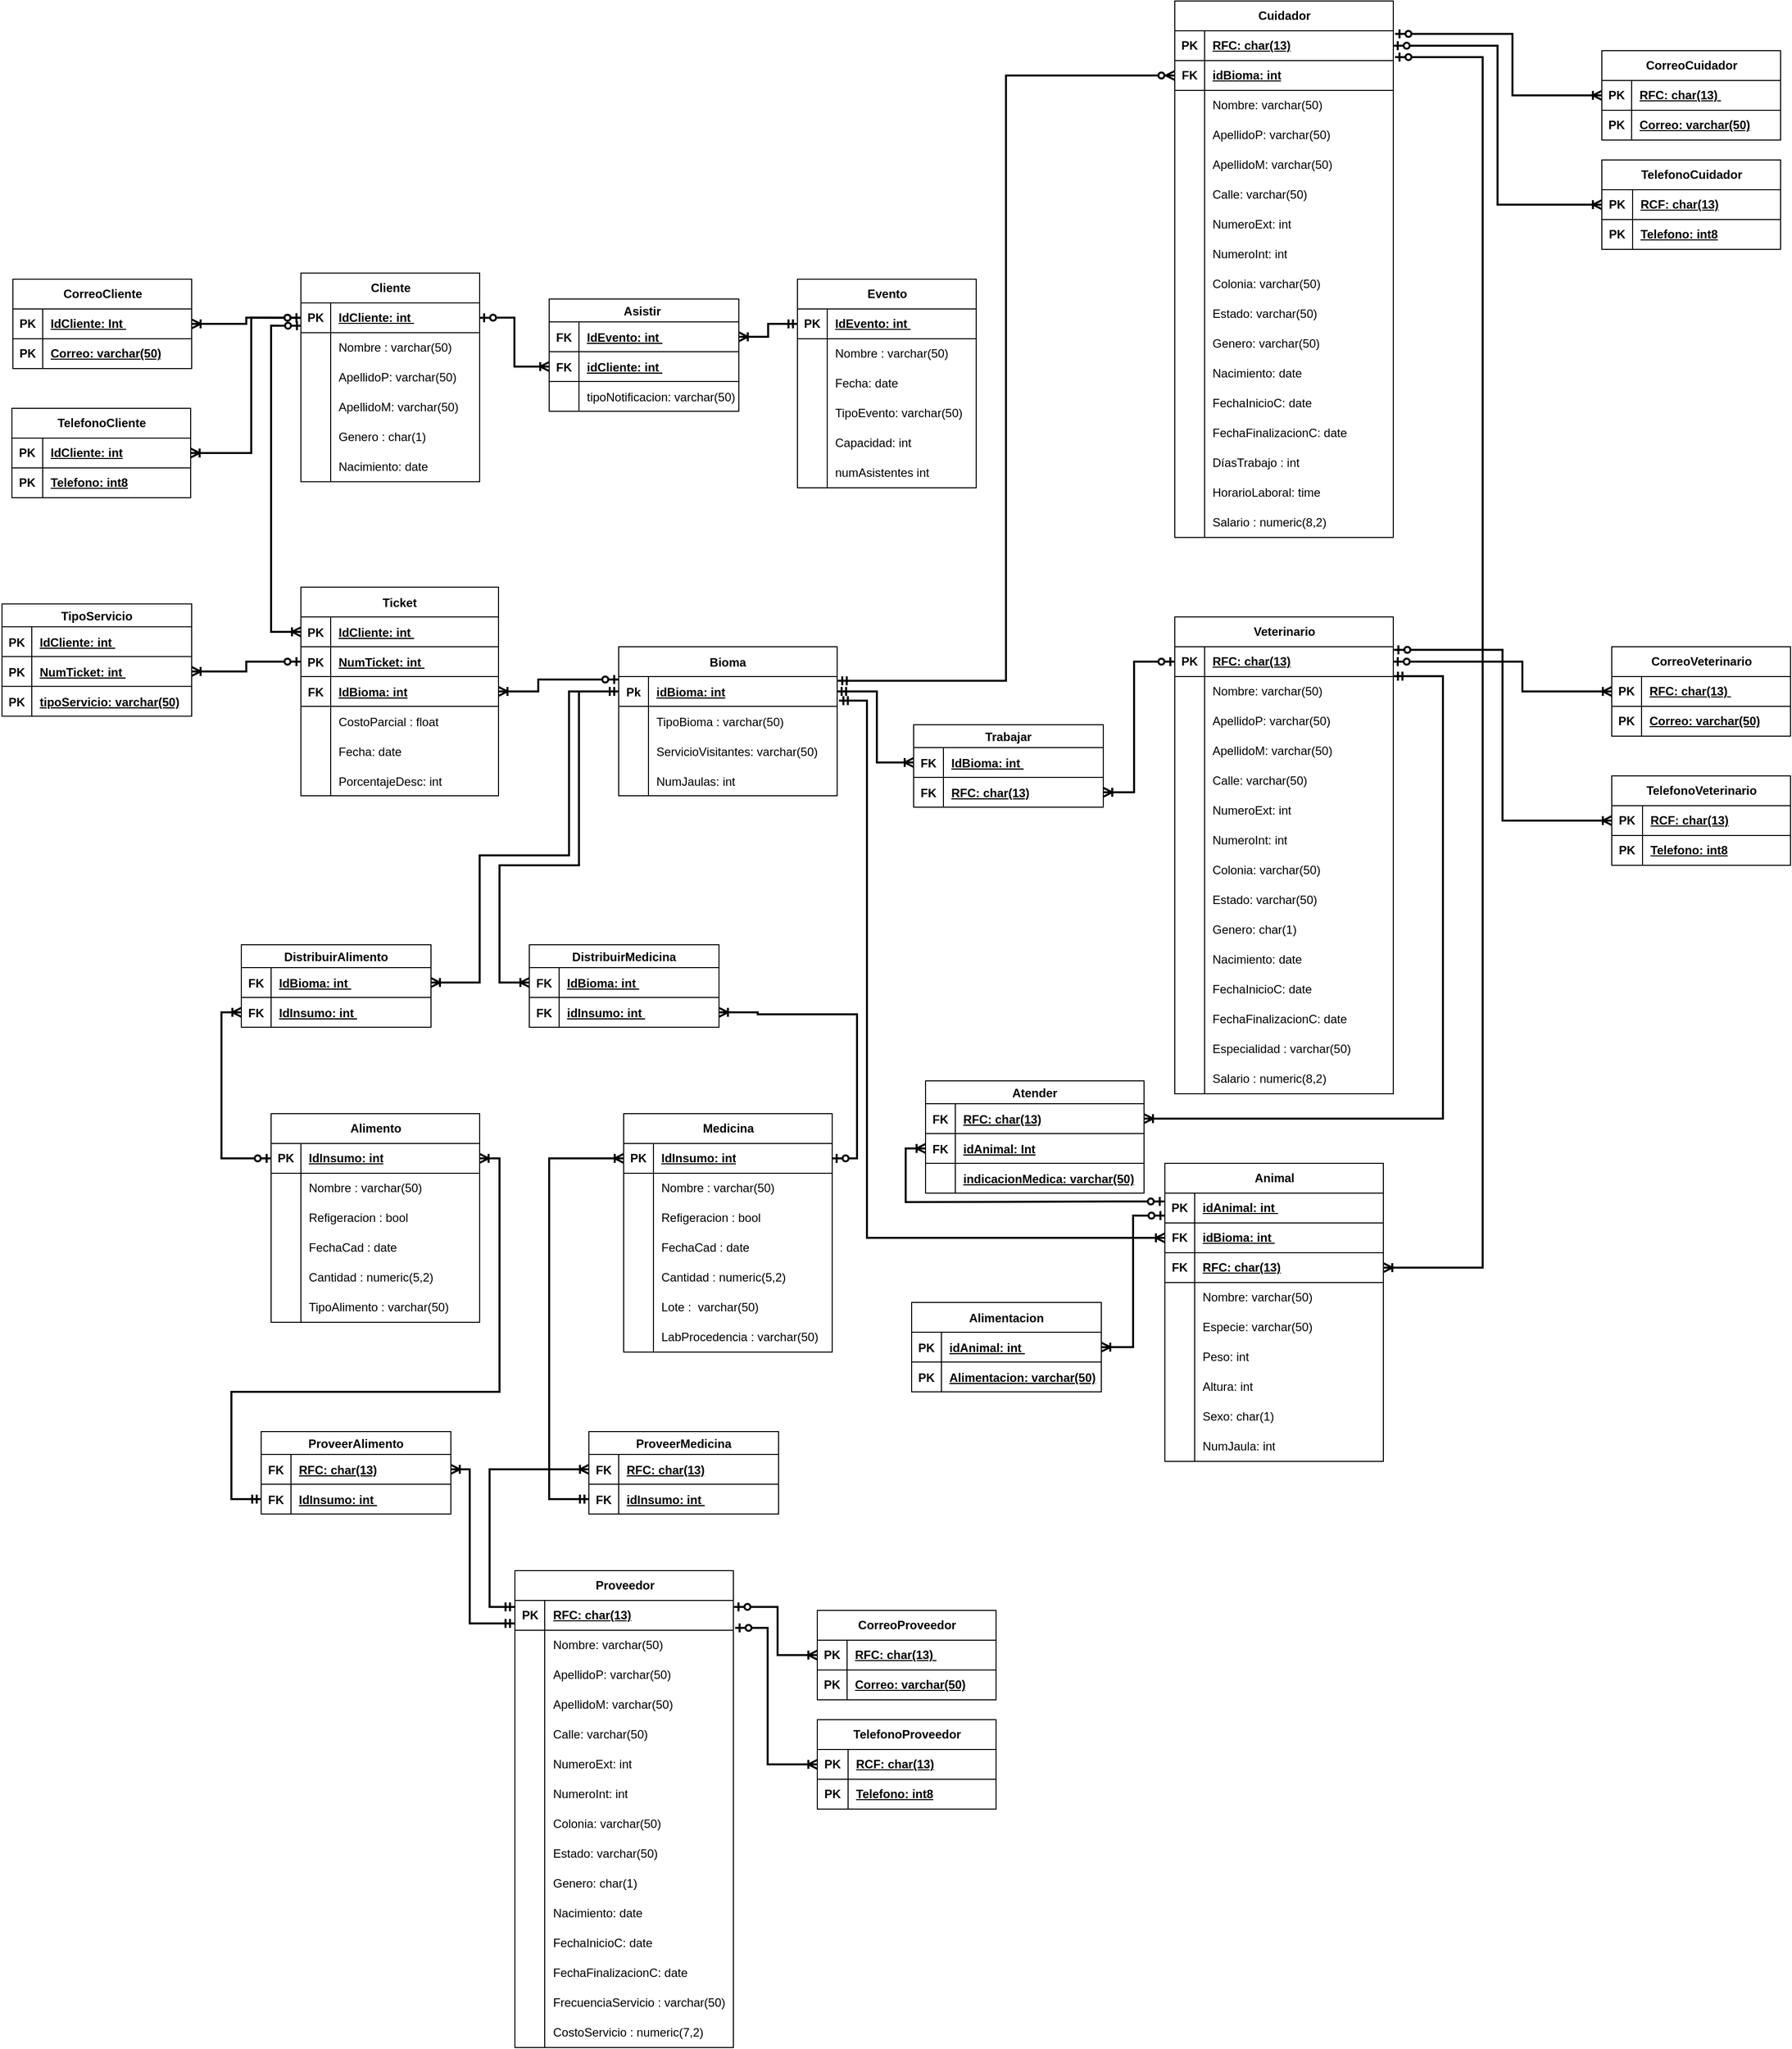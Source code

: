 <mxfile version="21.7.5" type="device">
  <diagram name="Página-1" id="dN_UVcXlpd6hJWFmdAsw">
    <mxGraphModel dx="4273" dy="3649" grid="1" gridSize="10" guides="1" tooltips="1" connect="1" arrows="1" fold="1" page="1" pageScale="1" pageWidth="827" pageHeight="1169" math="0" shadow="0">
      <root>
        <mxCell id="0" />
        <mxCell id="1" parent="0" />
        <mxCell id="BcSH6oodNiCMQePjvqGh-1" value="Cliente" style="shape=table;startSize=30;container=1;collapsible=1;childLayout=tableLayout;fixedRows=1;rowLines=0;fontStyle=1;align=center;resizeLast=1;html=1;" vertex="1" parent="1">
          <mxGeometry x="1531" y="-766.18" width="180" height="210" as="geometry" />
        </mxCell>
        <mxCell id="BcSH6oodNiCMQePjvqGh-2" value="" style="shape=tableRow;horizontal=0;startSize=0;swimlaneHead=0;swimlaneBody=0;fillColor=none;collapsible=0;dropTarget=0;points=[[0,0.5],[1,0.5]];portConstraint=eastwest;top=0;left=0;right=0;bottom=1;" vertex="1" parent="BcSH6oodNiCMQePjvqGh-1">
          <mxGeometry y="30" width="180" height="30" as="geometry" />
        </mxCell>
        <mxCell id="BcSH6oodNiCMQePjvqGh-3" value="PK" style="shape=partialRectangle;connectable=0;fillColor=none;top=0;left=0;bottom=0;right=0;fontStyle=1;overflow=hidden;whiteSpace=wrap;html=1;" vertex="1" parent="BcSH6oodNiCMQePjvqGh-2">
          <mxGeometry width="30" height="30" as="geometry">
            <mxRectangle width="30" height="30" as="alternateBounds" />
          </mxGeometry>
        </mxCell>
        <mxCell id="BcSH6oodNiCMQePjvqGh-4" value="&lt;font style=&quot;vertical-align: inherit;&quot;&gt;&lt;font style=&quot;vertical-align: inherit;&quot;&gt;IdCliente: int&amp;nbsp;&lt;/font&gt;&lt;/font&gt;" style="shape=partialRectangle;connectable=0;fillColor=none;top=0;left=0;bottom=0;right=0;align=left;spacingLeft=6;fontStyle=5;overflow=hidden;whiteSpace=wrap;html=1;" vertex="1" parent="BcSH6oodNiCMQePjvqGh-2">
          <mxGeometry x="30" width="150" height="30" as="geometry">
            <mxRectangle width="150" height="30" as="alternateBounds" />
          </mxGeometry>
        </mxCell>
        <mxCell id="BcSH6oodNiCMQePjvqGh-5" value="" style="shape=tableRow;horizontal=0;startSize=0;swimlaneHead=0;swimlaneBody=0;fillColor=none;collapsible=0;dropTarget=0;points=[[0,0.5],[1,0.5]];portConstraint=eastwest;top=0;left=0;right=0;bottom=0;" vertex="1" parent="BcSH6oodNiCMQePjvqGh-1">
          <mxGeometry y="60" width="180" height="30" as="geometry" />
        </mxCell>
        <mxCell id="BcSH6oodNiCMQePjvqGh-6" value="" style="shape=partialRectangle;connectable=0;fillColor=none;top=0;left=0;bottom=0;right=0;editable=1;overflow=hidden;whiteSpace=wrap;html=1;" vertex="1" parent="BcSH6oodNiCMQePjvqGh-5">
          <mxGeometry width="30" height="30" as="geometry">
            <mxRectangle width="30" height="30" as="alternateBounds" />
          </mxGeometry>
        </mxCell>
        <mxCell id="BcSH6oodNiCMQePjvqGh-7" value="Nombre : varchar(50)" style="shape=partialRectangle;connectable=0;fillColor=none;top=0;left=0;bottom=0;right=0;align=left;spacingLeft=6;overflow=hidden;whiteSpace=wrap;html=1;" vertex="1" parent="BcSH6oodNiCMQePjvqGh-5">
          <mxGeometry x="30" width="150" height="30" as="geometry">
            <mxRectangle width="150" height="30" as="alternateBounds" />
          </mxGeometry>
        </mxCell>
        <mxCell id="BcSH6oodNiCMQePjvqGh-8" style="shape=tableRow;horizontal=0;startSize=0;swimlaneHead=0;swimlaneBody=0;fillColor=none;collapsible=0;dropTarget=0;points=[[0,0.5],[1,0.5]];portConstraint=eastwest;top=0;left=0;right=0;bottom=0;" vertex="1" parent="BcSH6oodNiCMQePjvqGh-1">
          <mxGeometry y="90" width="180" height="30" as="geometry" />
        </mxCell>
        <mxCell id="BcSH6oodNiCMQePjvqGh-9" style="shape=partialRectangle;connectable=0;fillColor=none;top=0;left=0;bottom=0;right=0;editable=1;overflow=hidden;whiteSpace=wrap;html=1;" vertex="1" parent="BcSH6oodNiCMQePjvqGh-8">
          <mxGeometry width="30" height="30" as="geometry">
            <mxRectangle width="30" height="30" as="alternateBounds" />
          </mxGeometry>
        </mxCell>
        <mxCell id="BcSH6oodNiCMQePjvqGh-10" value="ApellidoP: varchar(50)" style="shape=partialRectangle;connectable=0;fillColor=none;top=0;left=0;bottom=0;right=0;align=left;spacingLeft=6;overflow=hidden;whiteSpace=wrap;html=1;" vertex="1" parent="BcSH6oodNiCMQePjvqGh-8">
          <mxGeometry x="30" width="150" height="30" as="geometry">
            <mxRectangle width="150" height="30" as="alternateBounds" />
          </mxGeometry>
        </mxCell>
        <mxCell id="BcSH6oodNiCMQePjvqGh-11" style="shape=tableRow;horizontal=0;startSize=0;swimlaneHead=0;swimlaneBody=0;fillColor=none;collapsible=0;dropTarget=0;points=[[0,0.5],[1,0.5]];portConstraint=eastwest;top=0;left=0;right=0;bottom=0;" vertex="1" parent="BcSH6oodNiCMQePjvqGh-1">
          <mxGeometry y="120" width="180" height="30" as="geometry" />
        </mxCell>
        <mxCell id="BcSH6oodNiCMQePjvqGh-12" style="shape=partialRectangle;connectable=0;fillColor=none;top=0;left=0;bottom=0;right=0;editable=1;overflow=hidden;whiteSpace=wrap;html=1;" vertex="1" parent="BcSH6oodNiCMQePjvqGh-11">
          <mxGeometry width="30" height="30" as="geometry">
            <mxRectangle width="30" height="30" as="alternateBounds" />
          </mxGeometry>
        </mxCell>
        <mxCell id="BcSH6oodNiCMQePjvqGh-13" value="ApellidoM: varchar(50)" style="shape=partialRectangle;connectable=0;fillColor=none;top=0;left=0;bottom=0;right=0;align=left;spacingLeft=6;overflow=hidden;whiteSpace=wrap;html=1;" vertex="1" parent="BcSH6oodNiCMQePjvqGh-11">
          <mxGeometry x="30" width="150" height="30" as="geometry">
            <mxRectangle width="150" height="30" as="alternateBounds" />
          </mxGeometry>
        </mxCell>
        <mxCell id="BcSH6oodNiCMQePjvqGh-14" value="" style="shape=tableRow;horizontal=0;startSize=0;swimlaneHead=0;swimlaneBody=0;fillColor=none;collapsible=0;dropTarget=0;points=[[0,0.5],[1,0.5]];portConstraint=eastwest;top=0;left=0;right=0;bottom=0;" vertex="1" parent="BcSH6oodNiCMQePjvqGh-1">
          <mxGeometry y="150" width="180" height="30" as="geometry" />
        </mxCell>
        <mxCell id="BcSH6oodNiCMQePjvqGh-15" value="" style="shape=partialRectangle;connectable=0;fillColor=none;top=0;left=0;bottom=0;right=0;editable=1;overflow=hidden;whiteSpace=wrap;html=1;" vertex="1" parent="BcSH6oodNiCMQePjvqGh-14">
          <mxGeometry width="30" height="30" as="geometry">
            <mxRectangle width="30" height="30" as="alternateBounds" />
          </mxGeometry>
        </mxCell>
        <mxCell id="BcSH6oodNiCMQePjvqGh-16" value="Genero : char(1)" style="shape=partialRectangle;connectable=0;fillColor=none;top=0;left=0;bottom=0;right=0;align=left;spacingLeft=6;overflow=hidden;whiteSpace=wrap;html=1;" vertex="1" parent="BcSH6oodNiCMQePjvqGh-14">
          <mxGeometry x="30" width="150" height="30" as="geometry">
            <mxRectangle width="150" height="30" as="alternateBounds" />
          </mxGeometry>
        </mxCell>
        <mxCell id="BcSH6oodNiCMQePjvqGh-17" style="shape=tableRow;horizontal=0;startSize=0;swimlaneHead=0;swimlaneBody=0;fillColor=none;collapsible=0;dropTarget=0;points=[[0,0.5],[1,0.5]];portConstraint=eastwest;top=0;left=0;right=0;bottom=0;" vertex="1" parent="BcSH6oodNiCMQePjvqGh-1">
          <mxGeometry y="180" width="180" height="30" as="geometry" />
        </mxCell>
        <mxCell id="BcSH6oodNiCMQePjvqGh-18" style="shape=partialRectangle;connectable=0;fillColor=none;top=0;left=0;bottom=0;right=0;editable=1;overflow=hidden;whiteSpace=wrap;html=1;" vertex="1" parent="BcSH6oodNiCMQePjvqGh-17">
          <mxGeometry width="30" height="30" as="geometry">
            <mxRectangle width="30" height="30" as="alternateBounds" />
          </mxGeometry>
        </mxCell>
        <mxCell id="BcSH6oodNiCMQePjvqGh-19" value="Nacimiento: date" style="shape=partialRectangle;connectable=0;fillColor=none;top=0;left=0;bottom=0;right=0;align=left;spacingLeft=6;overflow=hidden;whiteSpace=wrap;html=1;" vertex="1" parent="BcSH6oodNiCMQePjvqGh-17">
          <mxGeometry x="30" width="150" height="30" as="geometry">
            <mxRectangle width="150" height="30" as="alternateBounds" />
          </mxGeometry>
        </mxCell>
        <mxCell id="BcSH6oodNiCMQePjvqGh-20" value="Veterinario" style="shape=table;startSize=30;container=1;collapsible=1;childLayout=tableLayout;fixedRows=1;rowLines=0;fontStyle=1;align=center;resizeLast=1;html=1;" vertex="1" parent="1">
          <mxGeometry x="2411" y="-420" width="220" height="480" as="geometry" />
        </mxCell>
        <mxCell id="BcSH6oodNiCMQePjvqGh-21" value="" style="shape=tableRow;horizontal=0;startSize=0;swimlaneHead=0;swimlaneBody=0;fillColor=none;collapsible=0;dropTarget=0;points=[[0,0.5],[1,0.5]];portConstraint=eastwest;top=0;left=0;right=0;bottom=1;" vertex="1" parent="BcSH6oodNiCMQePjvqGh-20">
          <mxGeometry y="30" width="220" height="30" as="geometry" />
        </mxCell>
        <mxCell id="BcSH6oodNiCMQePjvqGh-22" value="PK" style="shape=partialRectangle;connectable=0;fillColor=none;top=0;left=0;bottom=0;right=0;fontStyle=1;overflow=hidden;whiteSpace=wrap;html=1;" vertex="1" parent="BcSH6oodNiCMQePjvqGh-21">
          <mxGeometry width="30" height="30" as="geometry">
            <mxRectangle width="30" height="30" as="alternateBounds" />
          </mxGeometry>
        </mxCell>
        <mxCell id="BcSH6oodNiCMQePjvqGh-23" value="RFC: char(13)" style="shape=partialRectangle;connectable=0;fillColor=none;top=0;left=0;bottom=0;right=0;align=left;spacingLeft=6;fontStyle=5;overflow=hidden;whiteSpace=wrap;html=1;" vertex="1" parent="BcSH6oodNiCMQePjvqGh-21">
          <mxGeometry x="30" width="190" height="30" as="geometry">
            <mxRectangle width="190" height="30" as="alternateBounds" />
          </mxGeometry>
        </mxCell>
        <mxCell id="BcSH6oodNiCMQePjvqGh-24" style="shape=tableRow;horizontal=0;startSize=0;swimlaneHead=0;swimlaneBody=0;fillColor=none;collapsible=0;dropTarget=0;points=[[0,0.5],[1,0.5]];portConstraint=eastwest;top=0;left=0;right=0;bottom=0;" vertex="1" parent="BcSH6oodNiCMQePjvqGh-20">
          <mxGeometry y="60" width="220" height="30" as="geometry" />
        </mxCell>
        <mxCell id="BcSH6oodNiCMQePjvqGh-25" style="shape=partialRectangle;connectable=0;fillColor=none;top=0;left=0;bottom=0;right=0;editable=1;overflow=hidden;whiteSpace=wrap;html=1;" vertex="1" parent="BcSH6oodNiCMQePjvqGh-24">
          <mxGeometry width="30" height="30" as="geometry">
            <mxRectangle width="30" height="30" as="alternateBounds" />
          </mxGeometry>
        </mxCell>
        <mxCell id="BcSH6oodNiCMQePjvqGh-26" value="Nombre: varchar(50)" style="shape=partialRectangle;connectable=0;fillColor=none;top=0;left=0;bottom=0;right=0;align=left;spacingLeft=6;overflow=hidden;whiteSpace=wrap;html=1;" vertex="1" parent="BcSH6oodNiCMQePjvqGh-24">
          <mxGeometry x="30" width="190" height="30" as="geometry">
            <mxRectangle width="190" height="30" as="alternateBounds" />
          </mxGeometry>
        </mxCell>
        <mxCell id="BcSH6oodNiCMQePjvqGh-27" style="shape=tableRow;horizontal=0;startSize=0;swimlaneHead=0;swimlaneBody=0;fillColor=none;collapsible=0;dropTarget=0;points=[[0,0.5],[1,0.5]];portConstraint=eastwest;top=0;left=0;right=0;bottom=0;" vertex="1" parent="BcSH6oodNiCMQePjvqGh-20">
          <mxGeometry y="90" width="220" height="30" as="geometry" />
        </mxCell>
        <mxCell id="BcSH6oodNiCMQePjvqGh-28" style="shape=partialRectangle;connectable=0;fillColor=none;top=0;left=0;bottom=0;right=0;editable=1;overflow=hidden;whiteSpace=wrap;html=1;" vertex="1" parent="BcSH6oodNiCMQePjvqGh-27">
          <mxGeometry width="30" height="30" as="geometry">
            <mxRectangle width="30" height="30" as="alternateBounds" />
          </mxGeometry>
        </mxCell>
        <mxCell id="BcSH6oodNiCMQePjvqGh-29" value="ApellidoP: varchar(50)" style="shape=partialRectangle;connectable=0;fillColor=none;top=0;left=0;bottom=0;right=0;align=left;spacingLeft=6;overflow=hidden;whiteSpace=wrap;html=1;" vertex="1" parent="BcSH6oodNiCMQePjvqGh-27">
          <mxGeometry x="30" width="190" height="30" as="geometry">
            <mxRectangle width="190" height="30" as="alternateBounds" />
          </mxGeometry>
        </mxCell>
        <mxCell id="BcSH6oodNiCMQePjvqGh-30" style="shape=tableRow;horizontal=0;startSize=0;swimlaneHead=0;swimlaneBody=0;fillColor=none;collapsible=0;dropTarget=0;points=[[0,0.5],[1,0.5]];portConstraint=eastwest;top=0;left=0;right=0;bottom=0;" vertex="1" parent="BcSH6oodNiCMQePjvqGh-20">
          <mxGeometry y="120" width="220" height="30" as="geometry" />
        </mxCell>
        <mxCell id="BcSH6oodNiCMQePjvqGh-31" style="shape=partialRectangle;connectable=0;fillColor=none;top=0;left=0;bottom=0;right=0;editable=1;overflow=hidden;whiteSpace=wrap;html=1;" vertex="1" parent="BcSH6oodNiCMQePjvqGh-30">
          <mxGeometry width="30" height="30" as="geometry">
            <mxRectangle width="30" height="30" as="alternateBounds" />
          </mxGeometry>
        </mxCell>
        <mxCell id="BcSH6oodNiCMQePjvqGh-32" value="ApellidoM: varchar(50)" style="shape=partialRectangle;connectable=0;fillColor=none;top=0;left=0;bottom=0;right=0;align=left;spacingLeft=6;overflow=hidden;whiteSpace=wrap;html=1;" vertex="1" parent="BcSH6oodNiCMQePjvqGh-30">
          <mxGeometry x="30" width="190" height="30" as="geometry">
            <mxRectangle width="190" height="30" as="alternateBounds" />
          </mxGeometry>
        </mxCell>
        <mxCell id="BcSH6oodNiCMQePjvqGh-33" style="shape=tableRow;horizontal=0;startSize=0;swimlaneHead=0;swimlaneBody=0;fillColor=none;collapsible=0;dropTarget=0;points=[[0,0.5],[1,0.5]];portConstraint=eastwest;top=0;left=0;right=0;bottom=0;" vertex="1" parent="BcSH6oodNiCMQePjvqGh-20">
          <mxGeometry y="150" width="220" height="30" as="geometry" />
        </mxCell>
        <mxCell id="BcSH6oodNiCMQePjvqGh-34" style="shape=partialRectangle;connectable=0;fillColor=none;top=0;left=0;bottom=0;right=0;editable=1;overflow=hidden;whiteSpace=wrap;html=1;" vertex="1" parent="BcSH6oodNiCMQePjvqGh-33">
          <mxGeometry width="30" height="30" as="geometry">
            <mxRectangle width="30" height="30" as="alternateBounds" />
          </mxGeometry>
        </mxCell>
        <mxCell id="BcSH6oodNiCMQePjvqGh-35" value="Calle: varchar(50)" style="shape=partialRectangle;connectable=0;fillColor=none;top=0;left=0;bottom=0;right=0;align=left;spacingLeft=6;overflow=hidden;whiteSpace=wrap;html=1;" vertex="1" parent="BcSH6oodNiCMQePjvqGh-33">
          <mxGeometry x="30" width="190" height="30" as="geometry">
            <mxRectangle width="190" height="30" as="alternateBounds" />
          </mxGeometry>
        </mxCell>
        <mxCell id="BcSH6oodNiCMQePjvqGh-36" style="shape=tableRow;horizontal=0;startSize=0;swimlaneHead=0;swimlaneBody=0;fillColor=none;collapsible=0;dropTarget=0;points=[[0,0.5],[1,0.5]];portConstraint=eastwest;top=0;left=0;right=0;bottom=0;" vertex="1" parent="BcSH6oodNiCMQePjvqGh-20">
          <mxGeometry y="180" width="220" height="30" as="geometry" />
        </mxCell>
        <mxCell id="BcSH6oodNiCMQePjvqGh-37" style="shape=partialRectangle;connectable=0;fillColor=none;top=0;left=0;bottom=0;right=0;editable=1;overflow=hidden;whiteSpace=wrap;html=1;" vertex="1" parent="BcSH6oodNiCMQePjvqGh-36">
          <mxGeometry width="30" height="30" as="geometry">
            <mxRectangle width="30" height="30" as="alternateBounds" />
          </mxGeometry>
        </mxCell>
        <mxCell id="BcSH6oodNiCMQePjvqGh-38" value="NumeroExt: int" style="shape=partialRectangle;connectable=0;fillColor=none;top=0;left=0;bottom=0;right=0;align=left;spacingLeft=6;overflow=hidden;whiteSpace=wrap;html=1;" vertex="1" parent="BcSH6oodNiCMQePjvqGh-36">
          <mxGeometry x="30" width="190" height="30" as="geometry">
            <mxRectangle width="190" height="30" as="alternateBounds" />
          </mxGeometry>
        </mxCell>
        <mxCell id="BcSH6oodNiCMQePjvqGh-39" style="shape=tableRow;horizontal=0;startSize=0;swimlaneHead=0;swimlaneBody=0;fillColor=none;collapsible=0;dropTarget=0;points=[[0,0.5],[1,0.5]];portConstraint=eastwest;top=0;left=0;right=0;bottom=0;" vertex="1" parent="BcSH6oodNiCMQePjvqGh-20">
          <mxGeometry y="210" width="220" height="30" as="geometry" />
        </mxCell>
        <mxCell id="BcSH6oodNiCMQePjvqGh-40" style="shape=partialRectangle;connectable=0;fillColor=none;top=0;left=0;bottom=0;right=0;editable=1;overflow=hidden;whiteSpace=wrap;html=1;" vertex="1" parent="BcSH6oodNiCMQePjvqGh-39">
          <mxGeometry width="30" height="30" as="geometry">
            <mxRectangle width="30" height="30" as="alternateBounds" />
          </mxGeometry>
        </mxCell>
        <mxCell id="BcSH6oodNiCMQePjvqGh-41" value="NumeroInt: int" style="shape=partialRectangle;connectable=0;fillColor=none;top=0;left=0;bottom=0;right=0;align=left;spacingLeft=6;overflow=hidden;whiteSpace=wrap;html=1;" vertex="1" parent="BcSH6oodNiCMQePjvqGh-39">
          <mxGeometry x="30" width="190" height="30" as="geometry">
            <mxRectangle width="190" height="30" as="alternateBounds" />
          </mxGeometry>
        </mxCell>
        <mxCell id="BcSH6oodNiCMQePjvqGh-42" style="shape=tableRow;horizontal=0;startSize=0;swimlaneHead=0;swimlaneBody=0;fillColor=none;collapsible=0;dropTarget=0;points=[[0,0.5],[1,0.5]];portConstraint=eastwest;top=0;left=0;right=0;bottom=0;" vertex="1" parent="BcSH6oodNiCMQePjvqGh-20">
          <mxGeometry y="240" width="220" height="30" as="geometry" />
        </mxCell>
        <mxCell id="BcSH6oodNiCMQePjvqGh-43" style="shape=partialRectangle;connectable=0;fillColor=none;top=0;left=0;bottom=0;right=0;editable=1;overflow=hidden;whiteSpace=wrap;html=1;" vertex="1" parent="BcSH6oodNiCMQePjvqGh-42">
          <mxGeometry width="30" height="30" as="geometry">
            <mxRectangle width="30" height="30" as="alternateBounds" />
          </mxGeometry>
        </mxCell>
        <mxCell id="BcSH6oodNiCMQePjvqGh-44" value="Colonia: varchar(50)" style="shape=partialRectangle;connectable=0;fillColor=none;top=0;left=0;bottom=0;right=0;align=left;spacingLeft=6;overflow=hidden;whiteSpace=wrap;html=1;" vertex="1" parent="BcSH6oodNiCMQePjvqGh-42">
          <mxGeometry x="30" width="190" height="30" as="geometry">
            <mxRectangle width="190" height="30" as="alternateBounds" />
          </mxGeometry>
        </mxCell>
        <mxCell id="BcSH6oodNiCMQePjvqGh-45" style="shape=tableRow;horizontal=0;startSize=0;swimlaneHead=0;swimlaneBody=0;fillColor=none;collapsible=0;dropTarget=0;points=[[0,0.5],[1,0.5]];portConstraint=eastwest;top=0;left=0;right=0;bottom=0;" vertex="1" parent="BcSH6oodNiCMQePjvqGh-20">
          <mxGeometry y="270" width="220" height="30" as="geometry" />
        </mxCell>
        <mxCell id="BcSH6oodNiCMQePjvqGh-46" style="shape=partialRectangle;connectable=0;fillColor=none;top=0;left=0;bottom=0;right=0;editable=1;overflow=hidden;whiteSpace=wrap;html=1;" vertex="1" parent="BcSH6oodNiCMQePjvqGh-45">
          <mxGeometry width="30" height="30" as="geometry">
            <mxRectangle width="30" height="30" as="alternateBounds" />
          </mxGeometry>
        </mxCell>
        <mxCell id="BcSH6oodNiCMQePjvqGh-47" value="Estado: varchar(50)" style="shape=partialRectangle;connectable=0;fillColor=none;top=0;left=0;bottom=0;right=0;align=left;spacingLeft=6;overflow=hidden;whiteSpace=wrap;html=1;" vertex="1" parent="BcSH6oodNiCMQePjvqGh-45">
          <mxGeometry x="30" width="190" height="30" as="geometry">
            <mxRectangle width="190" height="30" as="alternateBounds" />
          </mxGeometry>
        </mxCell>
        <mxCell id="BcSH6oodNiCMQePjvqGh-48" style="shape=tableRow;horizontal=0;startSize=0;swimlaneHead=0;swimlaneBody=0;fillColor=none;collapsible=0;dropTarget=0;points=[[0,0.5],[1,0.5]];portConstraint=eastwest;top=0;left=0;right=0;bottom=0;" vertex="1" parent="BcSH6oodNiCMQePjvqGh-20">
          <mxGeometry y="300" width="220" height="30" as="geometry" />
        </mxCell>
        <mxCell id="BcSH6oodNiCMQePjvqGh-49" style="shape=partialRectangle;connectable=0;fillColor=none;top=0;left=0;bottom=0;right=0;editable=1;overflow=hidden;whiteSpace=wrap;html=1;" vertex="1" parent="BcSH6oodNiCMQePjvqGh-48">
          <mxGeometry width="30" height="30" as="geometry">
            <mxRectangle width="30" height="30" as="alternateBounds" />
          </mxGeometry>
        </mxCell>
        <mxCell id="BcSH6oodNiCMQePjvqGh-50" value="Genero: char(1)" style="shape=partialRectangle;connectable=0;fillColor=none;top=0;left=0;bottom=0;right=0;align=left;spacingLeft=6;overflow=hidden;whiteSpace=wrap;html=1;" vertex="1" parent="BcSH6oodNiCMQePjvqGh-48">
          <mxGeometry x="30" width="190" height="30" as="geometry">
            <mxRectangle width="190" height="30" as="alternateBounds" />
          </mxGeometry>
        </mxCell>
        <mxCell id="BcSH6oodNiCMQePjvqGh-51" style="shape=tableRow;horizontal=0;startSize=0;swimlaneHead=0;swimlaneBody=0;fillColor=none;collapsible=0;dropTarget=0;points=[[0,0.5],[1,0.5]];portConstraint=eastwest;top=0;left=0;right=0;bottom=0;" vertex="1" parent="BcSH6oodNiCMQePjvqGh-20">
          <mxGeometry y="330" width="220" height="30" as="geometry" />
        </mxCell>
        <mxCell id="BcSH6oodNiCMQePjvqGh-52" style="shape=partialRectangle;connectable=0;fillColor=none;top=0;left=0;bottom=0;right=0;editable=1;overflow=hidden;whiteSpace=wrap;html=1;" vertex="1" parent="BcSH6oodNiCMQePjvqGh-51">
          <mxGeometry width="30" height="30" as="geometry">
            <mxRectangle width="30" height="30" as="alternateBounds" />
          </mxGeometry>
        </mxCell>
        <mxCell id="BcSH6oodNiCMQePjvqGh-53" value="Nacimiento: date" style="shape=partialRectangle;connectable=0;fillColor=none;top=0;left=0;bottom=0;right=0;align=left;spacingLeft=6;overflow=hidden;whiteSpace=wrap;html=1;" vertex="1" parent="BcSH6oodNiCMQePjvqGh-51">
          <mxGeometry x="30" width="190" height="30" as="geometry">
            <mxRectangle width="190" height="30" as="alternateBounds" />
          </mxGeometry>
        </mxCell>
        <mxCell id="BcSH6oodNiCMQePjvqGh-54" style="shape=tableRow;horizontal=0;startSize=0;swimlaneHead=0;swimlaneBody=0;fillColor=none;collapsible=0;dropTarget=0;points=[[0,0.5],[1,0.5]];portConstraint=eastwest;top=0;left=0;right=0;bottom=0;" vertex="1" parent="BcSH6oodNiCMQePjvqGh-20">
          <mxGeometry y="360" width="220" height="30" as="geometry" />
        </mxCell>
        <mxCell id="BcSH6oodNiCMQePjvqGh-55" style="shape=partialRectangle;connectable=0;fillColor=none;top=0;left=0;bottom=0;right=0;editable=1;overflow=hidden;whiteSpace=wrap;html=1;" vertex="1" parent="BcSH6oodNiCMQePjvqGh-54">
          <mxGeometry width="30" height="30" as="geometry">
            <mxRectangle width="30" height="30" as="alternateBounds" />
          </mxGeometry>
        </mxCell>
        <mxCell id="BcSH6oodNiCMQePjvqGh-56" value="FechaInicioC: date&amp;nbsp;" style="shape=partialRectangle;connectable=0;fillColor=none;top=0;left=0;bottom=0;right=0;align=left;spacingLeft=6;overflow=hidden;whiteSpace=wrap;html=1;" vertex="1" parent="BcSH6oodNiCMQePjvqGh-54">
          <mxGeometry x="30" width="190" height="30" as="geometry">
            <mxRectangle width="190" height="30" as="alternateBounds" />
          </mxGeometry>
        </mxCell>
        <mxCell id="BcSH6oodNiCMQePjvqGh-57" style="shape=tableRow;horizontal=0;startSize=0;swimlaneHead=0;swimlaneBody=0;fillColor=none;collapsible=0;dropTarget=0;points=[[0,0.5],[1,0.5]];portConstraint=eastwest;top=0;left=0;right=0;bottom=0;" vertex="1" parent="BcSH6oodNiCMQePjvqGh-20">
          <mxGeometry y="390" width="220" height="30" as="geometry" />
        </mxCell>
        <mxCell id="BcSH6oodNiCMQePjvqGh-58" style="shape=partialRectangle;connectable=0;fillColor=none;top=0;left=0;bottom=0;right=0;editable=1;overflow=hidden;whiteSpace=wrap;html=1;" vertex="1" parent="BcSH6oodNiCMQePjvqGh-57">
          <mxGeometry width="30" height="30" as="geometry">
            <mxRectangle width="30" height="30" as="alternateBounds" />
          </mxGeometry>
        </mxCell>
        <mxCell id="BcSH6oodNiCMQePjvqGh-59" value="FechaFinalizacionC: date" style="shape=partialRectangle;connectable=0;fillColor=none;top=0;left=0;bottom=0;right=0;align=left;spacingLeft=6;overflow=hidden;whiteSpace=wrap;html=1;" vertex="1" parent="BcSH6oodNiCMQePjvqGh-57">
          <mxGeometry x="30" width="190" height="30" as="geometry">
            <mxRectangle width="190" height="30" as="alternateBounds" />
          </mxGeometry>
        </mxCell>
        <mxCell id="BcSH6oodNiCMQePjvqGh-60" style="shape=tableRow;horizontal=0;startSize=0;swimlaneHead=0;swimlaneBody=0;fillColor=none;collapsible=0;dropTarget=0;points=[[0,0.5],[1,0.5]];portConstraint=eastwest;top=0;left=0;right=0;bottom=0;" vertex="1" parent="BcSH6oodNiCMQePjvqGh-20">
          <mxGeometry y="420" width="220" height="30" as="geometry" />
        </mxCell>
        <mxCell id="BcSH6oodNiCMQePjvqGh-61" style="shape=partialRectangle;connectable=0;fillColor=none;top=0;left=0;bottom=0;right=0;editable=1;overflow=hidden;whiteSpace=wrap;html=1;" vertex="1" parent="BcSH6oodNiCMQePjvqGh-60">
          <mxGeometry width="30" height="30" as="geometry">
            <mxRectangle width="30" height="30" as="alternateBounds" />
          </mxGeometry>
        </mxCell>
        <mxCell id="BcSH6oodNiCMQePjvqGh-62" value="Especialidad : varchar(50)" style="shape=partialRectangle;connectable=0;fillColor=none;top=0;left=0;bottom=0;right=0;align=left;spacingLeft=6;overflow=hidden;whiteSpace=wrap;html=1;" vertex="1" parent="BcSH6oodNiCMQePjvqGh-60">
          <mxGeometry x="30" width="190" height="30" as="geometry">
            <mxRectangle width="190" height="30" as="alternateBounds" />
          </mxGeometry>
        </mxCell>
        <mxCell id="BcSH6oodNiCMQePjvqGh-63" style="shape=tableRow;horizontal=0;startSize=0;swimlaneHead=0;swimlaneBody=0;fillColor=none;collapsible=0;dropTarget=0;points=[[0,0.5],[1,0.5]];portConstraint=eastwest;top=0;left=0;right=0;bottom=0;" vertex="1" parent="BcSH6oodNiCMQePjvqGh-20">
          <mxGeometry y="450" width="220" height="30" as="geometry" />
        </mxCell>
        <mxCell id="BcSH6oodNiCMQePjvqGh-64" style="shape=partialRectangle;connectable=0;fillColor=none;top=0;left=0;bottom=0;right=0;editable=1;overflow=hidden;whiteSpace=wrap;html=1;" vertex="1" parent="BcSH6oodNiCMQePjvqGh-63">
          <mxGeometry width="30" height="30" as="geometry">
            <mxRectangle width="30" height="30" as="alternateBounds" />
          </mxGeometry>
        </mxCell>
        <mxCell id="BcSH6oodNiCMQePjvqGh-65" value="Salario : numeric(8,2)" style="shape=partialRectangle;connectable=0;fillColor=none;top=0;left=0;bottom=0;right=0;align=left;spacingLeft=6;overflow=hidden;whiteSpace=wrap;html=1;" vertex="1" parent="BcSH6oodNiCMQePjvqGh-63">
          <mxGeometry x="30" width="190" height="30" as="geometry">
            <mxRectangle width="190" height="30" as="alternateBounds" />
          </mxGeometry>
        </mxCell>
        <mxCell id="BcSH6oodNiCMQePjvqGh-66" value="CorreoCliente" style="shape=table;startSize=30;container=1;collapsible=1;childLayout=tableLayout;fixedRows=1;rowLines=0;fontStyle=1;align=center;resizeLast=1;html=1;" vertex="1" parent="1">
          <mxGeometry x="1241" y="-760" width="180" height="90" as="geometry" />
        </mxCell>
        <mxCell id="BcSH6oodNiCMQePjvqGh-67" value="" style="shape=tableRow;horizontal=0;startSize=0;swimlaneHead=0;swimlaneBody=0;fillColor=none;collapsible=0;dropTarget=0;points=[[0,0.5],[1,0.5]];portConstraint=eastwest;top=0;left=0;right=0;bottom=1;" vertex="1" parent="BcSH6oodNiCMQePjvqGh-66">
          <mxGeometry y="30" width="180" height="30" as="geometry" />
        </mxCell>
        <mxCell id="BcSH6oodNiCMQePjvqGh-68" value="PK" style="shape=partialRectangle;connectable=0;fillColor=none;top=0;left=0;bottom=0;right=0;fontStyle=1;overflow=hidden;whiteSpace=wrap;html=1;" vertex="1" parent="BcSH6oodNiCMQePjvqGh-67">
          <mxGeometry width="30" height="30" as="geometry">
            <mxRectangle width="30" height="30" as="alternateBounds" />
          </mxGeometry>
        </mxCell>
        <mxCell id="BcSH6oodNiCMQePjvqGh-69" value="&lt;font style=&quot;vertical-align: inherit;&quot;&gt;&lt;font style=&quot;vertical-align: inherit;&quot;&gt;IdCliente: Int&amp;nbsp;&lt;/font&gt;&lt;/font&gt;" style="shape=partialRectangle;connectable=0;fillColor=none;top=0;left=0;bottom=0;right=0;align=left;spacingLeft=6;fontStyle=5;overflow=hidden;whiteSpace=wrap;html=1;" vertex="1" parent="BcSH6oodNiCMQePjvqGh-67">
          <mxGeometry x="30" width="150" height="30" as="geometry">
            <mxRectangle width="150" height="30" as="alternateBounds" />
          </mxGeometry>
        </mxCell>
        <mxCell id="BcSH6oodNiCMQePjvqGh-70" value="" style="shape=tableRow;horizontal=0;startSize=0;swimlaneHead=0;swimlaneBody=0;fillColor=none;collapsible=0;dropTarget=0;points=[[0,0.5],[1,0.5]];portConstraint=eastwest;top=0;left=0;right=0;bottom=0;" vertex="1" parent="BcSH6oodNiCMQePjvqGh-66">
          <mxGeometry y="60" width="180" height="30" as="geometry" />
        </mxCell>
        <mxCell id="BcSH6oodNiCMQePjvqGh-71" value="&lt;b&gt;PK&lt;/b&gt;" style="shape=partialRectangle;connectable=0;fillColor=none;top=0;left=0;bottom=0;right=0;editable=1;overflow=hidden;whiteSpace=wrap;html=1;" vertex="1" parent="BcSH6oodNiCMQePjvqGh-70">
          <mxGeometry width="30" height="30" as="geometry">
            <mxRectangle width="30" height="30" as="alternateBounds" />
          </mxGeometry>
        </mxCell>
        <mxCell id="BcSH6oodNiCMQePjvqGh-72" value="&lt;b&gt;&lt;u&gt;Correo: varchar(50)&lt;/u&gt;&lt;/b&gt;" style="shape=partialRectangle;connectable=0;fillColor=none;top=0;left=0;bottom=0;right=0;align=left;spacingLeft=6;overflow=hidden;whiteSpace=wrap;html=1;" vertex="1" parent="BcSH6oodNiCMQePjvqGh-70">
          <mxGeometry x="30" width="150" height="30" as="geometry">
            <mxRectangle width="150" height="30" as="alternateBounds" />
          </mxGeometry>
        </mxCell>
        <mxCell id="BcSH6oodNiCMQePjvqGh-73" value="TelefonoCliente" style="shape=table;startSize=30;container=1;collapsible=1;childLayout=tableLayout;fixedRows=1;rowLines=0;fontStyle=1;align=center;resizeLast=1;html=1;" vertex="1" parent="1">
          <mxGeometry x="1240" y="-630" width="180" height="90" as="geometry" />
        </mxCell>
        <mxCell id="BcSH6oodNiCMQePjvqGh-74" value="" style="shape=tableRow;horizontal=0;startSize=0;swimlaneHead=0;swimlaneBody=0;fillColor=none;collapsible=0;dropTarget=0;points=[[0,0.5],[1,0.5]];portConstraint=eastwest;top=0;left=0;right=0;bottom=1;" vertex="1" parent="BcSH6oodNiCMQePjvqGh-73">
          <mxGeometry y="30" width="180" height="30" as="geometry" />
        </mxCell>
        <mxCell id="BcSH6oodNiCMQePjvqGh-75" value="PK" style="shape=partialRectangle;connectable=0;fillColor=none;top=0;left=0;bottom=0;right=0;fontStyle=1;overflow=hidden;whiteSpace=wrap;html=1;" vertex="1" parent="BcSH6oodNiCMQePjvqGh-74">
          <mxGeometry width="31.0" height="30" as="geometry">
            <mxRectangle width="31.0" height="30" as="alternateBounds" />
          </mxGeometry>
        </mxCell>
        <mxCell id="BcSH6oodNiCMQePjvqGh-76" value="&lt;font style=&quot;vertical-align: inherit;&quot;&gt;&lt;font style=&quot;vertical-align: inherit;&quot;&gt;IdCliente: int&lt;/font&gt;&lt;/font&gt;" style="shape=partialRectangle;connectable=0;fillColor=none;top=0;left=0;bottom=0;right=0;align=left;spacingLeft=6;fontStyle=5;overflow=hidden;whiteSpace=wrap;html=1;" vertex="1" parent="BcSH6oodNiCMQePjvqGh-74">
          <mxGeometry x="31.0" width="149.0" height="30" as="geometry">
            <mxRectangle width="149.0" height="30" as="alternateBounds" />
          </mxGeometry>
        </mxCell>
        <mxCell id="BcSH6oodNiCMQePjvqGh-77" value="" style="shape=tableRow;horizontal=0;startSize=0;swimlaneHead=0;swimlaneBody=0;fillColor=none;collapsible=0;dropTarget=0;points=[[0,0.5],[1,0.5]];portConstraint=eastwest;top=0;left=0;right=0;bottom=0;" vertex="1" parent="BcSH6oodNiCMQePjvqGh-73">
          <mxGeometry y="60" width="180" height="30" as="geometry" />
        </mxCell>
        <mxCell id="BcSH6oodNiCMQePjvqGh-78" value="&lt;b&gt;PK&lt;/b&gt;" style="shape=partialRectangle;connectable=0;fillColor=none;top=0;left=0;bottom=0;right=0;editable=1;overflow=hidden;whiteSpace=wrap;html=1;" vertex="1" parent="BcSH6oodNiCMQePjvqGh-77">
          <mxGeometry width="31.0" height="30" as="geometry">
            <mxRectangle width="31.0" height="30" as="alternateBounds" />
          </mxGeometry>
        </mxCell>
        <mxCell id="BcSH6oodNiCMQePjvqGh-79" value="&lt;b&gt;&lt;u&gt;Telefono: int8&lt;/u&gt;&lt;/b&gt;" style="shape=partialRectangle;connectable=0;fillColor=none;top=0;left=0;bottom=0;right=0;align=left;spacingLeft=6;overflow=hidden;whiteSpace=wrap;html=1;" vertex="1" parent="BcSH6oodNiCMQePjvqGh-77">
          <mxGeometry x="31.0" width="149.0" height="30" as="geometry">
            <mxRectangle width="149.0" height="30" as="alternateBounds" />
          </mxGeometry>
        </mxCell>
        <mxCell id="BcSH6oodNiCMQePjvqGh-80" value="Evento" style="shape=table;startSize=30;container=1;collapsible=1;childLayout=tableLayout;fixedRows=1;rowLines=0;fontStyle=1;align=center;resizeLast=1;html=1;" vertex="1" parent="1">
          <mxGeometry x="2031" y="-760" width="180" height="210" as="geometry" />
        </mxCell>
        <mxCell id="BcSH6oodNiCMQePjvqGh-81" value="" style="shape=tableRow;horizontal=0;startSize=0;swimlaneHead=0;swimlaneBody=0;fillColor=none;collapsible=0;dropTarget=0;points=[[0,0.5],[1,0.5]];portConstraint=eastwest;top=0;left=0;right=0;bottom=1;" vertex="1" parent="BcSH6oodNiCMQePjvqGh-80">
          <mxGeometry y="30" width="180" height="30" as="geometry" />
        </mxCell>
        <mxCell id="BcSH6oodNiCMQePjvqGh-82" value="PK" style="shape=partialRectangle;connectable=0;fillColor=none;top=0;left=0;bottom=0;right=0;fontStyle=1;overflow=hidden;whiteSpace=wrap;html=1;" vertex="1" parent="BcSH6oodNiCMQePjvqGh-81">
          <mxGeometry width="30" height="30" as="geometry">
            <mxRectangle width="30" height="30" as="alternateBounds" />
          </mxGeometry>
        </mxCell>
        <mxCell id="BcSH6oodNiCMQePjvqGh-83" value="IdEvento: int&amp;nbsp;" style="shape=partialRectangle;connectable=0;fillColor=none;top=0;left=0;bottom=0;right=0;align=left;spacingLeft=6;fontStyle=5;overflow=hidden;whiteSpace=wrap;html=1;" vertex="1" parent="BcSH6oodNiCMQePjvqGh-81">
          <mxGeometry x="30" width="150" height="30" as="geometry">
            <mxRectangle width="150" height="30" as="alternateBounds" />
          </mxGeometry>
        </mxCell>
        <mxCell id="BcSH6oodNiCMQePjvqGh-84" value="" style="shape=tableRow;horizontal=0;startSize=0;swimlaneHead=0;swimlaneBody=0;fillColor=none;collapsible=0;dropTarget=0;points=[[0,0.5],[1,0.5]];portConstraint=eastwest;top=0;left=0;right=0;bottom=0;swimlaneFillColor=none;" vertex="1" parent="BcSH6oodNiCMQePjvqGh-80">
          <mxGeometry y="60" width="180" height="30" as="geometry" />
        </mxCell>
        <mxCell id="BcSH6oodNiCMQePjvqGh-85" value="" style="shape=partialRectangle;connectable=0;fillColor=none;top=0;left=0;bottom=0;right=0;editable=1;overflow=hidden;whiteSpace=wrap;html=1;" vertex="1" parent="BcSH6oodNiCMQePjvqGh-84">
          <mxGeometry width="30" height="30" as="geometry">
            <mxRectangle width="30" height="30" as="alternateBounds" />
          </mxGeometry>
        </mxCell>
        <mxCell id="BcSH6oodNiCMQePjvqGh-86" value="Nombre : varchar(50)" style="shape=partialRectangle;connectable=0;fillColor=none;top=0;left=0;bottom=0;right=0;align=left;spacingLeft=6;overflow=hidden;whiteSpace=wrap;html=1;" vertex="1" parent="BcSH6oodNiCMQePjvqGh-84">
          <mxGeometry x="30" width="150" height="30" as="geometry">
            <mxRectangle width="150" height="30" as="alternateBounds" />
          </mxGeometry>
        </mxCell>
        <mxCell id="BcSH6oodNiCMQePjvqGh-87" value="" style="shape=tableRow;horizontal=0;startSize=0;swimlaneHead=0;swimlaneBody=0;fillColor=none;collapsible=0;dropTarget=0;points=[[0,0.5],[1,0.5]];portConstraint=eastwest;top=0;left=0;right=0;bottom=0;" vertex="1" parent="BcSH6oodNiCMQePjvqGh-80">
          <mxGeometry y="90" width="180" height="30" as="geometry" />
        </mxCell>
        <mxCell id="BcSH6oodNiCMQePjvqGh-88" value="" style="shape=partialRectangle;connectable=0;fillColor=none;top=0;left=0;bottom=0;right=0;editable=1;overflow=hidden;whiteSpace=wrap;html=1;" vertex="1" parent="BcSH6oodNiCMQePjvqGh-87">
          <mxGeometry width="30" height="30" as="geometry">
            <mxRectangle width="30" height="30" as="alternateBounds" />
          </mxGeometry>
        </mxCell>
        <mxCell id="BcSH6oodNiCMQePjvqGh-89" value="Fecha: date" style="shape=partialRectangle;connectable=0;fillColor=none;top=0;left=0;bottom=0;right=0;align=left;spacingLeft=6;overflow=hidden;whiteSpace=wrap;html=1;" vertex="1" parent="BcSH6oodNiCMQePjvqGh-87">
          <mxGeometry x="30" width="150" height="30" as="geometry">
            <mxRectangle width="150" height="30" as="alternateBounds" />
          </mxGeometry>
        </mxCell>
        <mxCell id="BcSH6oodNiCMQePjvqGh-90" value="" style="shape=tableRow;horizontal=0;startSize=0;swimlaneHead=0;swimlaneBody=0;fillColor=none;collapsible=0;dropTarget=0;points=[[0,0.5],[1,0.5]];portConstraint=eastwest;top=0;left=0;right=0;bottom=0;" vertex="1" parent="BcSH6oodNiCMQePjvqGh-80">
          <mxGeometry y="120" width="180" height="30" as="geometry" />
        </mxCell>
        <mxCell id="BcSH6oodNiCMQePjvqGh-91" value="" style="shape=partialRectangle;connectable=0;fillColor=none;top=0;left=0;bottom=0;right=0;editable=1;overflow=hidden;whiteSpace=wrap;html=1;" vertex="1" parent="BcSH6oodNiCMQePjvqGh-90">
          <mxGeometry width="30" height="30" as="geometry">
            <mxRectangle width="30" height="30" as="alternateBounds" />
          </mxGeometry>
        </mxCell>
        <mxCell id="BcSH6oodNiCMQePjvqGh-92" value="TipoEvento: varchar(50)" style="shape=partialRectangle;connectable=0;fillColor=none;top=0;left=0;bottom=0;right=0;align=left;spacingLeft=6;overflow=hidden;whiteSpace=wrap;html=1;" vertex="1" parent="BcSH6oodNiCMQePjvqGh-90">
          <mxGeometry x="30" width="150" height="30" as="geometry">
            <mxRectangle width="150" height="30" as="alternateBounds" />
          </mxGeometry>
        </mxCell>
        <mxCell id="BcSH6oodNiCMQePjvqGh-93" style="shape=tableRow;horizontal=0;startSize=0;swimlaneHead=0;swimlaneBody=0;fillColor=none;collapsible=0;dropTarget=0;points=[[0,0.5],[1,0.5]];portConstraint=eastwest;top=0;left=0;right=0;bottom=0;" vertex="1" parent="BcSH6oodNiCMQePjvqGh-80">
          <mxGeometry y="150" width="180" height="30" as="geometry" />
        </mxCell>
        <mxCell id="BcSH6oodNiCMQePjvqGh-94" style="shape=partialRectangle;connectable=0;fillColor=none;top=0;left=0;bottom=0;right=0;editable=1;overflow=hidden;whiteSpace=wrap;html=1;" vertex="1" parent="BcSH6oodNiCMQePjvqGh-93">
          <mxGeometry width="30" height="30" as="geometry">
            <mxRectangle width="30" height="30" as="alternateBounds" />
          </mxGeometry>
        </mxCell>
        <mxCell id="BcSH6oodNiCMQePjvqGh-95" value="Capacidad: int" style="shape=partialRectangle;connectable=0;fillColor=none;top=0;left=0;bottom=0;right=0;align=left;spacingLeft=6;overflow=hidden;whiteSpace=wrap;html=1;" vertex="1" parent="BcSH6oodNiCMQePjvqGh-93">
          <mxGeometry x="30" width="150" height="30" as="geometry">
            <mxRectangle width="150" height="30" as="alternateBounds" />
          </mxGeometry>
        </mxCell>
        <mxCell id="BcSH6oodNiCMQePjvqGh-96" style="shape=tableRow;horizontal=0;startSize=0;swimlaneHead=0;swimlaneBody=0;fillColor=none;collapsible=0;dropTarget=0;points=[[0,0.5],[1,0.5]];portConstraint=eastwest;top=0;left=0;right=0;bottom=0;" vertex="1" parent="BcSH6oodNiCMQePjvqGh-80">
          <mxGeometry y="180" width="180" height="30" as="geometry" />
        </mxCell>
        <mxCell id="BcSH6oodNiCMQePjvqGh-97" style="shape=partialRectangle;connectable=0;fillColor=none;top=0;left=0;bottom=0;right=0;editable=1;overflow=hidden;whiteSpace=wrap;html=1;" vertex="1" parent="BcSH6oodNiCMQePjvqGh-96">
          <mxGeometry width="30" height="30" as="geometry">
            <mxRectangle width="30" height="30" as="alternateBounds" />
          </mxGeometry>
        </mxCell>
        <mxCell id="BcSH6oodNiCMQePjvqGh-98" value="numAsistentes int" style="shape=partialRectangle;connectable=0;fillColor=none;top=0;left=0;bottom=0;right=0;align=left;spacingLeft=6;overflow=hidden;whiteSpace=wrap;html=1;" vertex="1" parent="BcSH6oodNiCMQePjvqGh-96">
          <mxGeometry x="30" width="150" height="30" as="geometry">
            <mxRectangle width="150" height="30" as="alternateBounds" />
          </mxGeometry>
        </mxCell>
        <mxCell id="BcSH6oodNiCMQePjvqGh-99" value="TipoServicio" style="shape=table;startSize=23;container=1;collapsible=1;childLayout=tableLayout;fixedRows=1;rowLines=0;fontStyle=1;align=center;resizeLast=1;fontSize=12;strokeWidth=1;verticalAlign=middle;" vertex="1" parent="1">
          <mxGeometry x="1230" y="-433.09" width="191" height="113" as="geometry" />
        </mxCell>
        <mxCell id="BcSH6oodNiCMQePjvqGh-100" value="" style="shape=partialRectangle;collapsible=0;dropTarget=0;pointerEvents=0;fillColor=none;top=0;left=0;bottom=1;right=0;points=[[0,0.5],[1,0.5]];portConstraint=eastwest;strokeWidth=1;fontSize=14;" vertex="1" parent="BcSH6oodNiCMQePjvqGh-99">
          <mxGeometry y="23" width="191" height="30" as="geometry" />
        </mxCell>
        <mxCell id="BcSH6oodNiCMQePjvqGh-101" value="PK" style="shape=partialRectangle;connectable=0;fillColor=none;top=0;left=0;bottom=0;right=0;fontStyle=1;overflow=hidden;strokeWidth=3;fontSize=12;" vertex="1" parent="BcSH6oodNiCMQePjvqGh-100">
          <mxGeometry width="30" height="30" as="geometry">
            <mxRectangle width="30" height="30" as="alternateBounds" />
          </mxGeometry>
        </mxCell>
        <mxCell id="BcSH6oodNiCMQePjvqGh-102" value="IdCliente: int " style="shape=partialRectangle;connectable=0;fillColor=none;top=0;left=0;bottom=0;right=0;align=left;spacingLeft=6;fontStyle=5;overflow=hidden;strokeWidth=3;fontSize=12;" vertex="1" parent="BcSH6oodNiCMQePjvqGh-100">
          <mxGeometry x="30" width="161" height="30" as="geometry">
            <mxRectangle width="161" height="30" as="alternateBounds" />
          </mxGeometry>
        </mxCell>
        <mxCell id="BcSH6oodNiCMQePjvqGh-103" value="" style="shape=partialRectangle;collapsible=0;dropTarget=0;pointerEvents=0;fillColor=none;top=0;left=0;bottom=1;right=0;points=[[0,0.5],[1,0.5]];portConstraint=eastwest;strokeWidth=1;" vertex="1" parent="BcSH6oodNiCMQePjvqGh-99">
          <mxGeometry y="53" width="191" height="30" as="geometry" />
        </mxCell>
        <mxCell id="BcSH6oodNiCMQePjvqGh-104" value="PK" style="shape=partialRectangle;connectable=0;fillColor=none;top=0;left=0;bottom=0;right=0;fontStyle=1;overflow=hidden;strokeWidth=3;fontSize=12;" vertex="1" parent="BcSH6oodNiCMQePjvqGh-103">
          <mxGeometry width="30" height="30" as="geometry">
            <mxRectangle width="30" height="30" as="alternateBounds" />
          </mxGeometry>
        </mxCell>
        <mxCell id="BcSH6oodNiCMQePjvqGh-105" value="NumTicket: int " style="shape=partialRectangle;connectable=0;fillColor=none;top=0;left=0;bottom=0;right=0;align=left;spacingLeft=6;fontStyle=5;overflow=hidden;strokeWidth=3;fontSize=12;" vertex="1" parent="BcSH6oodNiCMQePjvqGh-103">
          <mxGeometry x="30" width="161" height="30" as="geometry">
            <mxRectangle width="161" height="30" as="alternateBounds" />
          </mxGeometry>
        </mxCell>
        <mxCell id="BcSH6oodNiCMQePjvqGh-106" value="" style="shape=partialRectangle;collapsible=0;dropTarget=0;pointerEvents=0;fillColor=none;top=0;left=0;bottom=0;right=0;points=[[0,0.5],[1,0.5]];portConstraint=eastwest;strokeWidth=1;" vertex="1" parent="BcSH6oodNiCMQePjvqGh-99">
          <mxGeometry y="83" width="191" height="30" as="geometry" />
        </mxCell>
        <mxCell id="BcSH6oodNiCMQePjvqGh-107" value="PK" style="shape=partialRectangle;connectable=0;fillColor=none;top=0;left=0;bottom=0;right=0;editable=1;overflow=hidden;strokeWidth=3;fontStyle=1" vertex="1" parent="BcSH6oodNiCMQePjvqGh-106">
          <mxGeometry width="30" height="30" as="geometry">
            <mxRectangle width="30" height="30" as="alternateBounds" />
          </mxGeometry>
        </mxCell>
        <mxCell id="BcSH6oodNiCMQePjvqGh-108" value="tipoServicio: varchar(50)" style="shape=partialRectangle;connectable=0;fillColor=none;top=0;left=0;bottom=0;right=0;align=left;spacingLeft=6;overflow=hidden;fontStyle=5;strokeWidth=3;fontSize=12;" vertex="1" parent="BcSH6oodNiCMQePjvqGh-106">
          <mxGeometry x="30" width="161" height="30" as="geometry">
            <mxRectangle width="161" height="30" as="alternateBounds" />
          </mxGeometry>
        </mxCell>
        <mxCell id="BcSH6oodNiCMQePjvqGh-109" value="Ticket" style="shape=table;startSize=30;container=1;collapsible=1;childLayout=tableLayout;fixedRows=1;rowLines=0;fontStyle=1;align=center;resizeLast=1;fontSize=12;strokeWidth=1;" vertex="1" parent="1">
          <mxGeometry x="1531" y="-450" width="199" height="210" as="geometry" />
        </mxCell>
        <mxCell id="BcSH6oodNiCMQePjvqGh-110" value="" style="shape=partialRectangle;collapsible=0;dropTarget=0;pointerEvents=0;fillColor=none;top=0;left=0;bottom=1;right=0;points=[[0,0.5],[1,0.5]];portConstraint=eastwest;strokeWidth=1;" vertex="1" parent="BcSH6oodNiCMQePjvqGh-109">
          <mxGeometry y="30" width="199" height="30" as="geometry" />
        </mxCell>
        <mxCell id="BcSH6oodNiCMQePjvqGh-111" value="PK" style="shape=partialRectangle;connectable=0;fillColor=none;top=0;left=0;bottom=0;right=0;fontStyle=1;overflow=hidden;strokeWidth=3;fontSize=12;" vertex="1" parent="BcSH6oodNiCMQePjvqGh-110">
          <mxGeometry width="30.0" height="30" as="geometry">
            <mxRectangle width="30.0" height="30" as="alternateBounds" />
          </mxGeometry>
        </mxCell>
        <mxCell id="BcSH6oodNiCMQePjvqGh-112" value="IdCliente: int " style="shape=partialRectangle;connectable=0;fillColor=none;top=0;left=0;bottom=0;right=0;align=left;spacingLeft=6;fontStyle=5;overflow=hidden;strokeWidth=3;fontSize=12;" vertex="1" parent="BcSH6oodNiCMQePjvqGh-110">
          <mxGeometry x="30.0" width="169.0" height="30" as="geometry">
            <mxRectangle width="169.0" height="30" as="alternateBounds" />
          </mxGeometry>
        </mxCell>
        <mxCell id="BcSH6oodNiCMQePjvqGh-113" value="" style="shape=partialRectangle;collapsible=0;dropTarget=0;pointerEvents=0;fillColor=none;top=0;left=0;bottom=1;right=0;points=[[0,0.5],[1,0.5]];portConstraint=eastwest;strokeWidth=1;" vertex="1" parent="BcSH6oodNiCMQePjvqGh-109">
          <mxGeometry y="60" width="199" height="30" as="geometry" />
        </mxCell>
        <mxCell id="BcSH6oodNiCMQePjvqGh-114" value="PK" style="shape=partialRectangle;connectable=0;fillColor=none;top=0;left=0;bottom=0;right=0;fontStyle=1;overflow=hidden;strokeWidth=3;fontSize=12;" vertex="1" parent="BcSH6oodNiCMQePjvqGh-113">
          <mxGeometry width="30.0" height="30" as="geometry">
            <mxRectangle width="30.0" height="30" as="alternateBounds" />
          </mxGeometry>
        </mxCell>
        <mxCell id="BcSH6oodNiCMQePjvqGh-115" value="NumTicket: int " style="shape=partialRectangle;connectable=0;fillColor=none;top=0;left=0;bottom=0;right=0;align=left;spacingLeft=6;fontStyle=5;overflow=hidden;strokeWidth=1;fontSize=12;" vertex="1" parent="BcSH6oodNiCMQePjvqGh-113">
          <mxGeometry x="30.0" width="169.0" height="30" as="geometry">
            <mxRectangle width="169.0" height="30" as="alternateBounds" />
          </mxGeometry>
        </mxCell>
        <mxCell id="BcSH6oodNiCMQePjvqGh-116" style="shape=partialRectangle;collapsible=0;dropTarget=0;pointerEvents=0;fillColor=none;top=0;left=0;bottom=1;right=0;points=[[0,0.5],[1,0.5]];portConstraint=eastwest;strokeWidth=1;" vertex="1" parent="BcSH6oodNiCMQePjvqGh-109">
          <mxGeometry y="90" width="199" height="30" as="geometry" />
        </mxCell>
        <mxCell id="BcSH6oodNiCMQePjvqGh-117" value="FK" style="shape=partialRectangle;connectable=0;fillColor=none;top=0;left=0;bottom=0;right=0;fontStyle=1;overflow=hidden;strokeWidth=3;fontSize=12;" vertex="1" parent="BcSH6oodNiCMQePjvqGh-116">
          <mxGeometry width="30.0" height="30" as="geometry">
            <mxRectangle width="30.0" height="30" as="alternateBounds" />
          </mxGeometry>
        </mxCell>
        <mxCell id="BcSH6oodNiCMQePjvqGh-118" value="IdBioma: int" style="shape=partialRectangle;connectable=0;fillColor=none;top=0;left=0;bottom=0;right=0;align=left;spacingLeft=6;fontStyle=5;overflow=hidden;strokeWidth=1;fontSize=12;" vertex="1" parent="BcSH6oodNiCMQePjvqGh-116">
          <mxGeometry x="30.0" width="169.0" height="30" as="geometry">
            <mxRectangle width="169.0" height="30" as="alternateBounds" />
          </mxGeometry>
        </mxCell>
        <mxCell id="BcSH6oodNiCMQePjvqGh-119" value="" style="shape=partialRectangle;collapsible=0;dropTarget=0;pointerEvents=0;fillColor=none;top=0;left=0;bottom=0;right=0;points=[[0,0.5],[1,0.5]];portConstraint=eastwest;strokeWidth=3;" vertex="1" parent="BcSH6oodNiCMQePjvqGh-109">
          <mxGeometry y="120" width="199" height="30" as="geometry" />
        </mxCell>
        <mxCell id="BcSH6oodNiCMQePjvqGh-120" value="" style="shape=partialRectangle;connectable=0;fillColor=none;top=0;left=0;bottom=0;right=0;editable=1;overflow=hidden;strokeWidth=3;" vertex="1" parent="BcSH6oodNiCMQePjvqGh-119">
          <mxGeometry width="30.0" height="30" as="geometry">
            <mxRectangle width="30.0" height="30" as="alternateBounds" />
          </mxGeometry>
        </mxCell>
        <mxCell id="BcSH6oodNiCMQePjvqGh-121" value="CostoParcial : float" style="shape=partialRectangle;connectable=0;fillColor=none;top=0;left=0;bottom=0;right=0;align=left;spacingLeft=6;overflow=hidden;fontStyle=0;strokeWidth=3;fontSize=12;" vertex="1" parent="BcSH6oodNiCMQePjvqGh-119">
          <mxGeometry x="30.0" width="169.0" height="30" as="geometry">
            <mxRectangle width="169.0" height="30" as="alternateBounds" />
          </mxGeometry>
        </mxCell>
        <mxCell id="BcSH6oodNiCMQePjvqGh-122" value="" style="shape=partialRectangle;collapsible=0;dropTarget=0;pointerEvents=0;fillColor=none;top=0;left=0;bottom=0;right=0;points=[[0,0.5],[1,0.5]];portConstraint=eastwest;strokeWidth=3;" vertex="1" parent="BcSH6oodNiCMQePjvqGh-109">
          <mxGeometry y="150" width="199" height="30" as="geometry" />
        </mxCell>
        <mxCell id="BcSH6oodNiCMQePjvqGh-123" value="" style="shape=partialRectangle;connectable=0;fillColor=none;top=0;left=0;bottom=0;right=0;editable=1;overflow=hidden;strokeWidth=3;" vertex="1" parent="BcSH6oodNiCMQePjvqGh-122">
          <mxGeometry width="30.0" height="30" as="geometry">
            <mxRectangle width="30.0" height="30" as="alternateBounds" />
          </mxGeometry>
        </mxCell>
        <mxCell id="BcSH6oodNiCMQePjvqGh-124" value="Fecha: date " style="shape=partialRectangle;connectable=0;fillColor=none;top=0;left=0;bottom=0;right=0;align=left;spacingLeft=6;overflow=hidden;fontStyle=0;strokeWidth=3;fontSize=12;" vertex="1" parent="BcSH6oodNiCMQePjvqGh-122">
          <mxGeometry x="30.0" width="169.0" height="30" as="geometry">
            <mxRectangle width="169.0" height="30" as="alternateBounds" />
          </mxGeometry>
        </mxCell>
        <mxCell id="BcSH6oodNiCMQePjvqGh-125" value="" style="shape=partialRectangle;collapsible=0;dropTarget=0;pointerEvents=0;fillColor=none;top=0;left=0;bottom=0;right=0;points=[[0,0.5],[1,0.5]];portConstraint=eastwest;strokeWidth=3;" vertex="1" parent="BcSH6oodNiCMQePjvqGh-109">
          <mxGeometry y="180" width="199" height="30" as="geometry" />
        </mxCell>
        <mxCell id="BcSH6oodNiCMQePjvqGh-126" value="" style="shape=partialRectangle;connectable=0;fillColor=none;top=0;left=0;bottom=0;right=0;editable=1;overflow=hidden;strokeWidth=3;" vertex="1" parent="BcSH6oodNiCMQePjvqGh-125">
          <mxGeometry width="30.0" height="30" as="geometry">
            <mxRectangle width="30.0" height="30" as="alternateBounds" />
          </mxGeometry>
        </mxCell>
        <mxCell id="BcSH6oodNiCMQePjvqGh-127" value="PorcentajeDesc: int" style="shape=partialRectangle;connectable=0;fillColor=none;top=0;left=0;bottom=0;right=0;align=left;spacingLeft=6;overflow=hidden;fontStyle=0;strokeWidth=3;fontSize=12;" vertex="1" parent="BcSH6oodNiCMQePjvqGh-125">
          <mxGeometry x="30.0" width="169.0" height="30" as="geometry">
            <mxRectangle width="169.0" height="30" as="alternateBounds" />
          </mxGeometry>
        </mxCell>
        <mxCell id="BcSH6oodNiCMQePjvqGh-128" value="&lt;font style=&quot;vertical-align: inherit;&quot;&gt;&lt;font style=&quot;vertical-align: inherit;&quot;&gt;Proveedor&lt;/font&gt;&lt;/font&gt;" style="shape=table;startSize=30;container=1;collapsible=1;childLayout=tableLayout;fixedRows=1;rowLines=0;fontStyle=1;align=center;resizeLast=1;html=1;" vertex="1" parent="1">
          <mxGeometry x="1746.5" y="540" width="220" height="480" as="geometry" />
        </mxCell>
        <mxCell id="BcSH6oodNiCMQePjvqGh-129" value="" style="shape=tableRow;horizontal=0;startSize=0;swimlaneHead=0;swimlaneBody=0;fillColor=none;collapsible=0;dropTarget=0;points=[[0,0.5],[1,0.5]];portConstraint=eastwest;top=0;left=0;right=0;bottom=1;" vertex="1" parent="BcSH6oodNiCMQePjvqGh-128">
          <mxGeometry y="30" width="220" height="30" as="geometry" />
        </mxCell>
        <mxCell id="BcSH6oodNiCMQePjvqGh-130" value="PK" style="shape=partialRectangle;connectable=0;fillColor=none;top=0;left=0;bottom=0;right=0;fontStyle=1;overflow=hidden;whiteSpace=wrap;html=1;" vertex="1" parent="BcSH6oodNiCMQePjvqGh-129">
          <mxGeometry width="30" height="30" as="geometry">
            <mxRectangle width="30" height="30" as="alternateBounds" />
          </mxGeometry>
        </mxCell>
        <mxCell id="BcSH6oodNiCMQePjvqGh-131" value="RFC: char(13)" style="shape=partialRectangle;connectable=0;fillColor=none;top=0;left=0;bottom=0;right=0;align=left;spacingLeft=6;fontStyle=5;overflow=hidden;whiteSpace=wrap;html=1;" vertex="1" parent="BcSH6oodNiCMQePjvqGh-129">
          <mxGeometry x="30" width="190" height="30" as="geometry">
            <mxRectangle width="190" height="30" as="alternateBounds" />
          </mxGeometry>
        </mxCell>
        <mxCell id="BcSH6oodNiCMQePjvqGh-132" style="shape=tableRow;horizontal=0;startSize=0;swimlaneHead=0;swimlaneBody=0;fillColor=none;collapsible=0;dropTarget=0;points=[[0,0.5],[1,0.5]];portConstraint=eastwest;top=0;left=0;right=0;bottom=0;" vertex="1" parent="BcSH6oodNiCMQePjvqGh-128">
          <mxGeometry y="60" width="220" height="30" as="geometry" />
        </mxCell>
        <mxCell id="BcSH6oodNiCMQePjvqGh-133" style="shape=partialRectangle;connectable=0;fillColor=none;top=0;left=0;bottom=0;right=0;editable=1;overflow=hidden;whiteSpace=wrap;html=1;" vertex="1" parent="BcSH6oodNiCMQePjvqGh-132">
          <mxGeometry width="30" height="30" as="geometry">
            <mxRectangle width="30" height="30" as="alternateBounds" />
          </mxGeometry>
        </mxCell>
        <mxCell id="BcSH6oodNiCMQePjvqGh-134" value="Nombre: varchar(50)" style="shape=partialRectangle;connectable=0;fillColor=none;top=0;left=0;bottom=0;right=0;align=left;spacingLeft=6;overflow=hidden;whiteSpace=wrap;html=1;" vertex="1" parent="BcSH6oodNiCMQePjvqGh-132">
          <mxGeometry x="30" width="190" height="30" as="geometry">
            <mxRectangle width="190" height="30" as="alternateBounds" />
          </mxGeometry>
        </mxCell>
        <mxCell id="BcSH6oodNiCMQePjvqGh-135" style="shape=tableRow;horizontal=0;startSize=0;swimlaneHead=0;swimlaneBody=0;fillColor=none;collapsible=0;dropTarget=0;points=[[0,0.5],[1,0.5]];portConstraint=eastwest;top=0;left=0;right=0;bottom=0;" vertex="1" parent="BcSH6oodNiCMQePjvqGh-128">
          <mxGeometry y="90" width="220" height="30" as="geometry" />
        </mxCell>
        <mxCell id="BcSH6oodNiCMQePjvqGh-136" style="shape=partialRectangle;connectable=0;fillColor=none;top=0;left=0;bottom=0;right=0;editable=1;overflow=hidden;whiteSpace=wrap;html=1;" vertex="1" parent="BcSH6oodNiCMQePjvqGh-135">
          <mxGeometry width="30" height="30" as="geometry">
            <mxRectangle width="30" height="30" as="alternateBounds" />
          </mxGeometry>
        </mxCell>
        <mxCell id="BcSH6oodNiCMQePjvqGh-137" value="ApellidoP: varchar(50)" style="shape=partialRectangle;connectable=0;fillColor=none;top=0;left=0;bottom=0;right=0;align=left;spacingLeft=6;overflow=hidden;whiteSpace=wrap;html=1;" vertex="1" parent="BcSH6oodNiCMQePjvqGh-135">
          <mxGeometry x="30" width="190" height="30" as="geometry">
            <mxRectangle width="190" height="30" as="alternateBounds" />
          </mxGeometry>
        </mxCell>
        <mxCell id="BcSH6oodNiCMQePjvqGh-138" style="shape=tableRow;horizontal=0;startSize=0;swimlaneHead=0;swimlaneBody=0;fillColor=none;collapsible=0;dropTarget=0;points=[[0,0.5],[1,0.5]];portConstraint=eastwest;top=0;left=0;right=0;bottom=0;" vertex="1" parent="BcSH6oodNiCMQePjvqGh-128">
          <mxGeometry y="120" width="220" height="30" as="geometry" />
        </mxCell>
        <mxCell id="BcSH6oodNiCMQePjvqGh-139" style="shape=partialRectangle;connectable=0;fillColor=none;top=0;left=0;bottom=0;right=0;editable=1;overflow=hidden;whiteSpace=wrap;html=1;" vertex="1" parent="BcSH6oodNiCMQePjvqGh-138">
          <mxGeometry width="30" height="30" as="geometry">
            <mxRectangle width="30" height="30" as="alternateBounds" />
          </mxGeometry>
        </mxCell>
        <mxCell id="BcSH6oodNiCMQePjvqGh-140" value="ApellidoM: varchar(50)" style="shape=partialRectangle;connectable=0;fillColor=none;top=0;left=0;bottom=0;right=0;align=left;spacingLeft=6;overflow=hidden;whiteSpace=wrap;html=1;" vertex="1" parent="BcSH6oodNiCMQePjvqGh-138">
          <mxGeometry x="30" width="190" height="30" as="geometry">
            <mxRectangle width="190" height="30" as="alternateBounds" />
          </mxGeometry>
        </mxCell>
        <mxCell id="BcSH6oodNiCMQePjvqGh-141" style="shape=tableRow;horizontal=0;startSize=0;swimlaneHead=0;swimlaneBody=0;fillColor=none;collapsible=0;dropTarget=0;points=[[0,0.5],[1,0.5]];portConstraint=eastwest;top=0;left=0;right=0;bottom=0;" vertex="1" parent="BcSH6oodNiCMQePjvqGh-128">
          <mxGeometry y="150" width="220" height="30" as="geometry" />
        </mxCell>
        <mxCell id="BcSH6oodNiCMQePjvqGh-142" style="shape=partialRectangle;connectable=0;fillColor=none;top=0;left=0;bottom=0;right=0;editable=1;overflow=hidden;whiteSpace=wrap;html=1;" vertex="1" parent="BcSH6oodNiCMQePjvqGh-141">
          <mxGeometry width="30" height="30" as="geometry">
            <mxRectangle width="30" height="30" as="alternateBounds" />
          </mxGeometry>
        </mxCell>
        <mxCell id="BcSH6oodNiCMQePjvqGh-143" value="Calle: varchar(50)" style="shape=partialRectangle;connectable=0;fillColor=none;top=0;left=0;bottom=0;right=0;align=left;spacingLeft=6;overflow=hidden;whiteSpace=wrap;html=1;" vertex="1" parent="BcSH6oodNiCMQePjvqGh-141">
          <mxGeometry x="30" width="190" height="30" as="geometry">
            <mxRectangle width="190" height="30" as="alternateBounds" />
          </mxGeometry>
        </mxCell>
        <mxCell id="BcSH6oodNiCMQePjvqGh-144" style="shape=tableRow;horizontal=0;startSize=0;swimlaneHead=0;swimlaneBody=0;fillColor=none;collapsible=0;dropTarget=0;points=[[0,0.5],[1,0.5]];portConstraint=eastwest;top=0;left=0;right=0;bottom=0;" vertex="1" parent="BcSH6oodNiCMQePjvqGh-128">
          <mxGeometry y="180" width="220" height="30" as="geometry" />
        </mxCell>
        <mxCell id="BcSH6oodNiCMQePjvqGh-145" style="shape=partialRectangle;connectable=0;fillColor=none;top=0;left=0;bottom=0;right=0;editable=1;overflow=hidden;whiteSpace=wrap;html=1;" vertex="1" parent="BcSH6oodNiCMQePjvqGh-144">
          <mxGeometry width="30" height="30" as="geometry">
            <mxRectangle width="30" height="30" as="alternateBounds" />
          </mxGeometry>
        </mxCell>
        <mxCell id="BcSH6oodNiCMQePjvqGh-146" value="NumeroExt: int" style="shape=partialRectangle;connectable=0;fillColor=none;top=0;left=0;bottom=0;right=0;align=left;spacingLeft=6;overflow=hidden;whiteSpace=wrap;html=1;" vertex="1" parent="BcSH6oodNiCMQePjvqGh-144">
          <mxGeometry x="30" width="190" height="30" as="geometry">
            <mxRectangle width="190" height="30" as="alternateBounds" />
          </mxGeometry>
        </mxCell>
        <mxCell id="BcSH6oodNiCMQePjvqGh-147" style="shape=tableRow;horizontal=0;startSize=0;swimlaneHead=0;swimlaneBody=0;fillColor=none;collapsible=0;dropTarget=0;points=[[0,0.5],[1,0.5]];portConstraint=eastwest;top=0;left=0;right=0;bottom=0;" vertex="1" parent="BcSH6oodNiCMQePjvqGh-128">
          <mxGeometry y="210" width="220" height="30" as="geometry" />
        </mxCell>
        <mxCell id="BcSH6oodNiCMQePjvqGh-148" style="shape=partialRectangle;connectable=0;fillColor=none;top=0;left=0;bottom=0;right=0;editable=1;overflow=hidden;whiteSpace=wrap;html=1;" vertex="1" parent="BcSH6oodNiCMQePjvqGh-147">
          <mxGeometry width="30" height="30" as="geometry">
            <mxRectangle width="30" height="30" as="alternateBounds" />
          </mxGeometry>
        </mxCell>
        <mxCell id="BcSH6oodNiCMQePjvqGh-149" value="NumeroInt: int" style="shape=partialRectangle;connectable=0;fillColor=none;top=0;left=0;bottom=0;right=0;align=left;spacingLeft=6;overflow=hidden;whiteSpace=wrap;html=1;" vertex="1" parent="BcSH6oodNiCMQePjvqGh-147">
          <mxGeometry x="30" width="190" height="30" as="geometry">
            <mxRectangle width="190" height="30" as="alternateBounds" />
          </mxGeometry>
        </mxCell>
        <mxCell id="BcSH6oodNiCMQePjvqGh-150" style="shape=tableRow;horizontal=0;startSize=0;swimlaneHead=0;swimlaneBody=0;fillColor=none;collapsible=0;dropTarget=0;points=[[0,0.5],[1,0.5]];portConstraint=eastwest;top=0;left=0;right=0;bottom=0;" vertex="1" parent="BcSH6oodNiCMQePjvqGh-128">
          <mxGeometry y="240" width="220" height="30" as="geometry" />
        </mxCell>
        <mxCell id="BcSH6oodNiCMQePjvqGh-151" style="shape=partialRectangle;connectable=0;fillColor=none;top=0;left=0;bottom=0;right=0;editable=1;overflow=hidden;whiteSpace=wrap;html=1;" vertex="1" parent="BcSH6oodNiCMQePjvqGh-150">
          <mxGeometry width="30" height="30" as="geometry">
            <mxRectangle width="30" height="30" as="alternateBounds" />
          </mxGeometry>
        </mxCell>
        <mxCell id="BcSH6oodNiCMQePjvqGh-152" value="Colonia: varchar(50)" style="shape=partialRectangle;connectable=0;fillColor=none;top=0;left=0;bottom=0;right=0;align=left;spacingLeft=6;overflow=hidden;whiteSpace=wrap;html=1;" vertex="1" parent="BcSH6oodNiCMQePjvqGh-150">
          <mxGeometry x="30" width="190" height="30" as="geometry">
            <mxRectangle width="190" height="30" as="alternateBounds" />
          </mxGeometry>
        </mxCell>
        <mxCell id="BcSH6oodNiCMQePjvqGh-153" style="shape=tableRow;horizontal=0;startSize=0;swimlaneHead=0;swimlaneBody=0;fillColor=none;collapsible=0;dropTarget=0;points=[[0,0.5],[1,0.5]];portConstraint=eastwest;top=0;left=0;right=0;bottom=0;" vertex="1" parent="BcSH6oodNiCMQePjvqGh-128">
          <mxGeometry y="270" width="220" height="30" as="geometry" />
        </mxCell>
        <mxCell id="BcSH6oodNiCMQePjvqGh-154" style="shape=partialRectangle;connectable=0;fillColor=none;top=0;left=0;bottom=0;right=0;editable=1;overflow=hidden;whiteSpace=wrap;html=1;" vertex="1" parent="BcSH6oodNiCMQePjvqGh-153">
          <mxGeometry width="30" height="30" as="geometry">
            <mxRectangle width="30" height="30" as="alternateBounds" />
          </mxGeometry>
        </mxCell>
        <mxCell id="BcSH6oodNiCMQePjvqGh-155" value="Estado: varchar(50)" style="shape=partialRectangle;connectable=0;fillColor=none;top=0;left=0;bottom=0;right=0;align=left;spacingLeft=6;overflow=hidden;whiteSpace=wrap;html=1;" vertex="1" parent="BcSH6oodNiCMQePjvqGh-153">
          <mxGeometry x="30" width="190" height="30" as="geometry">
            <mxRectangle width="190" height="30" as="alternateBounds" />
          </mxGeometry>
        </mxCell>
        <mxCell id="BcSH6oodNiCMQePjvqGh-156" style="shape=tableRow;horizontal=0;startSize=0;swimlaneHead=0;swimlaneBody=0;fillColor=none;collapsible=0;dropTarget=0;points=[[0,0.5],[1,0.5]];portConstraint=eastwest;top=0;left=0;right=0;bottom=0;" vertex="1" parent="BcSH6oodNiCMQePjvqGh-128">
          <mxGeometry y="300" width="220" height="30" as="geometry" />
        </mxCell>
        <mxCell id="BcSH6oodNiCMQePjvqGh-157" style="shape=partialRectangle;connectable=0;fillColor=none;top=0;left=0;bottom=0;right=0;editable=1;overflow=hidden;whiteSpace=wrap;html=1;" vertex="1" parent="BcSH6oodNiCMQePjvqGh-156">
          <mxGeometry width="30" height="30" as="geometry">
            <mxRectangle width="30" height="30" as="alternateBounds" />
          </mxGeometry>
        </mxCell>
        <mxCell id="BcSH6oodNiCMQePjvqGh-158" value="Genero: char(1)" style="shape=partialRectangle;connectable=0;fillColor=none;top=0;left=0;bottom=0;right=0;align=left;spacingLeft=6;overflow=hidden;whiteSpace=wrap;html=1;" vertex="1" parent="BcSH6oodNiCMQePjvqGh-156">
          <mxGeometry x="30" width="190" height="30" as="geometry">
            <mxRectangle width="190" height="30" as="alternateBounds" />
          </mxGeometry>
        </mxCell>
        <mxCell id="BcSH6oodNiCMQePjvqGh-159" style="shape=tableRow;horizontal=0;startSize=0;swimlaneHead=0;swimlaneBody=0;fillColor=none;collapsible=0;dropTarget=0;points=[[0,0.5],[1,0.5]];portConstraint=eastwest;top=0;left=0;right=0;bottom=0;" vertex="1" parent="BcSH6oodNiCMQePjvqGh-128">
          <mxGeometry y="330" width="220" height="30" as="geometry" />
        </mxCell>
        <mxCell id="BcSH6oodNiCMQePjvqGh-160" style="shape=partialRectangle;connectable=0;fillColor=none;top=0;left=0;bottom=0;right=0;editable=1;overflow=hidden;whiteSpace=wrap;html=1;" vertex="1" parent="BcSH6oodNiCMQePjvqGh-159">
          <mxGeometry width="30" height="30" as="geometry">
            <mxRectangle width="30" height="30" as="alternateBounds" />
          </mxGeometry>
        </mxCell>
        <mxCell id="BcSH6oodNiCMQePjvqGh-161" value="Nacimiento: date" style="shape=partialRectangle;connectable=0;fillColor=none;top=0;left=0;bottom=0;right=0;align=left;spacingLeft=6;overflow=hidden;whiteSpace=wrap;html=1;" vertex="1" parent="BcSH6oodNiCMQePjvqGh-159">
          <mxGeometry x="30" width="190" height="30" as="geometry">
            <mxRectangle width="190" height="30" as="alternateBounds" />
          </mxGeometry>
        </mxCell>
        <mxCell id="BcSH6oodNiCMQePjvqGh-162" style="shape=tableRow;horizontal=0;startSize=0;swimlaneHead=0;swimlaneBody=0;fillColor=none;collapsible=0;dropTarget=0;points=[[0,0.5],[1,0.5]];portConstraint=eastwest;top=0;left=0;right=0;bottom=0;" vertex="1" parent="BcSH6oodNiCMQePjvqGh-128">
          <mxGeometry y="360" width="220" height="30" as="geometry" />
        </mxCell>
        <mxCell id="BcSH6oodNiCMQePjvqGh-163" style="shape=partialRectangle;connectable=0;fillColor=none;top=0;left=0;bottom=0;right=0;editable=1;overflow=hidden;whiteSpace=wrap;html=1;" vertex="1" parent="BcSH6oodNiCMQePjvqGh-162">
          <mxGeometry width="30" height="30" as="geometry">
            <mxRectangle width="30" height="30" as="alternateBounds" />
          </mxGeometry>
        </mxCell>
        <mxCell id="BcSH6oodNiCMQePjvqGh-164" value="FechaInicioC: date&amp;nbsp;" style="shape=partialRectangle;connectable=0;fillColor=none;top=0;left=0;bottom=0;right=0;align=left;spacingLeft=6;overflow=hidden;whiteSpace=wrap;html=1;" vertex="1" parent="BcSH6oodNiCMQePjvqGh-162">
          <mxGeometry x="30" width="190" height="30" as="geometry">
            <mxRectangle width="190" height="30" as="alternateBounds" />
          </mxGeometry>
        </mxCell>
        <mxCell id="BcSH6oodNiCMQePjvqGh-165" style="shape=tableRow;horizontal=0;startSize=0;swimlaneHead=0;swimlaneBody=0;fillColor=none;collapsible=0;dropTarget=0;points=[[0,0.5],[1,0.5]];portConstraint=eastwest;top=0;left=0;right=0;bottom=0;" vertex="1" parent="BcSH6oodNiCMQePjvqGh-128">
          <mxGeometry y="390" width="220" height="30" as="geometry" />
        </mxCell>
        <mxCell id="BcSH6oodNiCMQePjvqGh-166" style="shape=partialRectangle;connectable=0;fillColor=none;top=0;left=0;bottom=0;right=0;editable=1;overflow=hidden;whiteSpace=wrap;html=1;" vertex="1" parent="BcSH6oodNiCMQePjvqGh-165">
          <mxGeometry width="30" height="30" as="geometry">
            <mxRectangle width="30" height="30" as="alternateBounds" />
          </mxGeometry>
        </mxCell>
        <mxCell id="BcSH6oodNiCMQePjvqGh-167" value="FechaFinalizacionC: date" style="shape=partialRectangle;connectable=0;fillColor=none;top=0;left=0;bottom=0;right=0;align=left;spacingLeft=6;overflow=hidden;whiteSpace=wrap;html=1;" vertex="1" parent="BcSH6oodNiCMQePjvqGh-165">
          <mxGeometry x="30" width="190" height="30" as="geometry">
            <mxRectangle width="190" height="30" as="alternateBounds" />
          </mxGeometry>
        </mxCell>
        <mxCell id="BcSH6oodNiCMQePjvqGh-168" style="shape=tableRow;horizontal=0;startSize=0;swimlaneHead=0;swimlaneBody=0;fillColor=none;collapsible=0;dropTarget=0;points=[[0,0.5],[1,0.5]];portConstraint=eastwest;top=0;left=0;right=0;bottom=0;" vertex="1" parent="BcSH6oodNiCMQePjvqGh-128">
          <mxGeometry y="420" width="220" height="30" as="geometry" />
        </mxCell>
        <mxCell id="BcSH6oodNiCMQePjvqGh-169" style="shape=partialRectangle;connectable=0;fillColor=none;top=0;left=0;bottom=0;right=0;editable=1;overflow=hidden;whiteSpace=wrap;html=1;" vertex="1" parent="BcSH6oodNiCMQePjvqGh-168">
          <mxGeometry width="30" height="30" as="geometry">
            <mxRectangle width="30" height="30" as="alternateBounds" />
          </mxGeometry>
        </mxCell>
        <mxCell id="BcSH6oodNiCMQePjvqGh-170" value="FrecuenciaServicio : varchar(50)" style="shape=partialRectangle;connectable=0;fillColor=none;top=0;left=0;bottom=0;right=0;align=left;spacingLeft=6;overflow=hidden;whiteSpace=wrap;html=1;" vertex="1" parent="BcSH6oodNiCMQePjvqGh-168">
          <mxGeometry x="30" width="190" height="30" as="geometry">
            <mxRectangle width="190" height="30" as="alternateBounds" />
          </mxGeometry>
        </mxCell>
        <mxCell id="BcSH6oodNiCMQePjvqGh-171" style="shape=tableRow;horizontal=0;startSize=0;swimlaneHead=0;swimlaneBody=0;fillColor=none;collapsible=0;dropTarget=0;points=[[0,0.5],[1,0.5]];portConstraint=eastwest;top=0;left=0;right=0;bottom=0;" vertex="1" parent="BcSH6oodNiCMQePjvqGh-128">
          <mxGeometry y="450" width="220" height="30" as="geometry" />
        </mxCell>
        <mxCell id="BcSH6oodNiCMQePjvqGh-172" style="shape=partialRectangle;connectable=0;fillColor=none;top=0;left=0;bottom=0;right=0;editable=1;overflow=hidden;whiteSpace=wrap;html=1;" vertex="1" parent="BcSH6oodNiCMQePjvqGh-171">
          <mxGeometry width="30" height="30" as="geometry">
            <mxRectangle width="30" height="30" as="alternateBounds" />
          </mxGeometry>
        </mxCell>
        <mxCell id="BcSH6oodNiCMQePjvqGh-173" value="CostoServicio : numeric(7,2)" style="shape=partialRectangle;connectable=0;fillColor=none;top=0;left=0;bottom=0;right=0;align=left;spacingLeft=6;overflow=hidden;whiteSpace=wrap;html=1;" vertex="1" parent="BcSH6oodNiCMQePjvqGh-171">
          <mxGeometry x="30" width="190" height="30" as="geometry">
            <mxRectangle width="190" height="30" as="alternateBounds" />
          </mxGeometry>
        </mxCell>
        <mxCell id="BcSH6oodNiCMQePjvqGh-174" value="Cuidador" style="shape=table;startSize=30;container=1;collapsible=1;childLayout=tableLayout;fixedRows=1;rowLines=0;fontStyle=1;align=center;resizeLast=1;html=1;" vertex="1" parent="1">
          <mxGeometry x="2411" y="-1040" width="220" height="540" as="geometry" />
        </mxCell>
        <mxCell id="BcSH6oodNiCMQePjvqGh-175" style="shape=tableRow;horizontal=0;startSize=0;swimlaneHead=0;swimlaneBody=0;fillColor=none;collapsible=0;dropTarget=0;points=[[0,0.5],[1,0.5]];portConstraint=eastwest;top=0;left=0;right=0;bottom=1;" vertex="1" parent="BcSH6oodNiCMQePjvqGh-174">
          <mxGeometry y="30" width="220" height="30" as="geometry" />
        </mxCell>
        <mxCell id="BcSH6oodNiCMQePjvqGh-176" value="PK" style="shape=partialRectangle;connectable=0;fillColor=none;top=0;left=0;bottom=0;right=0;fontStyle=1;overflow=hidden;whiteSpace=wrap;html=1;" vertex="1" parent="BcSH6oodNiCMQePjvqGh-175">
          <mxGeometry width="30" height="30" as="geometry">
            <mxRectangle width="30" height="30" as="alternateBounds" />
          </mxGeometry>
        </mxCell>
        <mxCell id="BcSH6oodNiCMQePjvqGh-177" value="RFC: char(13)" style="shape=partialRectangle;connectable=0;fillColor=none;top=0;left=0;bottom=0;right=0;align=left;spacingLeft=6;fontStyle=5;overflow=hidden;whiteSpace=wrap;html=1;" vertex="1" parent="BcSH6oodNiCMQePjvqGh-175">
          <mxGeometry x="30" width="190" height="30" as="geometry">
            <mxRectangle width="190" height="30" as="alternateBounds" />
          </mxGeometry>
        </mxCell>
        <mxCell id="BcSH6oodNiCMQePjvqGh-178" value="" style="shape=tableRow;horizontal=0;startSize=0;swimlaneHead=0;swimlaneBody=0;fillColor=none;collapsible=0;dropTarget=0;points=[[0,0.5],[1,0.5]];portConstraint=eastwest;top=0;left=0;right=0;bottom=1;" vertex="1" parent="BcSH6oodNiCMQePjvqGh-174">
          <mxGeometry y="60" width="220" height="30" as="geometry" />
        </mxCell>
        <mxCell id="BcSH6oodNiCMQePjvqGh-179" value="FK" style="shape=partialRectangle;connectable=0;fillColor=none;top=0;left=0;bottom=0;right=0;fontStyle=1;overflow=hidden;whiteSpace=wrap;html=1;" vertex="1" parent="BcSH6oodNiCMQePjvqGh-178">
          <mxGeometry width="30" height="30" as="geometry">
            <mxRectangle width="30" height="30" as="alternateBounds" />
          </mxGeometry>
        </mxCell>
        <mxCell id="BcSH6oodNiCMQePjvqGh-180" value="&lt;font style=&quot;vertical-align: inherit;&quot;&gt;&lt;font style=&quot;vertical-align: inherit;&quot;&gt;idBioma: int&lt;/font&gt;&lt;/font&gt;" style="shape=partialRectangle;connectable=0;fillColor=none;top=0;left=0;bottom=0;right=0;align=left;spacingLeft=6;fontStyle=5;overflow=hidden;whiteSpace=wrap;html=1;" vertex="1" parent="BcSH6oodNiCMQePjvqGh-178">
          <mxGeometry x="30" width="190" height="30" as="geometry">
            <mxRectangle width="190" height="30" as="alternateBounds" />
          </mxGeometry>
        </mxCell>
        <mxCell id="BcSH6oodNiCMQePjvqGh-181" style="shape=tableRow;horizontal=0;startSize=0;swimlaneHead=0;swimlaneBody=0;fillColor=none;collapsible=0;dropTarget=0;points=[[0,0.5],[1,0.5]];portConstraint=eastwest;top=0;left=0;right=0;bottom=0;" vertex="1" parent="BcSH6oodNiCMQePjvqGh-174">
          <mxGeometry y="90" width="220" height="30" as="geometry" />
        </mxCell>
        <mxCell id="BcSH6oodNiCMQePjvqGh-182" style="shape=partialRectangle;connectable=0;fillColor=none;top=0;left=0;bottom=0;right=0;editable=1;overflow=hidden;whiteSpace=wrap;html=1;" vertex="1" parent="BcSH6oodNiCMQePjvqGh-181">
          <mxGeometry width="30" height="30" as="geometry">
            <mxRectangle width="30" height="30" as="alternateBounds" />
          </mxGeometry>
        </mxCell>
        <mxCell id="BcSH6oodNiCMQePjvqGh-183" value="Nombre: varchar(50)" style="shape=partialRectangle;connectable=0;fillColor=none;top=0;left=0;bottom=0;right=0;align=left;spacingLeft=6;overflow=hidden;whiteSpace=wrap;html=1;" vertex="1" parent="BcSH6oodNiCMQePjvqGh-181">
          <mxGeometry x="30" width="190" height="30" as="geometry">
            <mxRectangle width="190" height="30" as="alternateBounds" />
          </mxGeometry>
        </mxCell>
        <mxCell id="BcSH6oodNiCMQePjvqGh-184" style="shape=tableRow;horizontal=0;startSize=0;swimlaneHead=0;swimlaneBody=0;fillColor=none;collapsible=0;dropTarget=0;points=[[0,0.5],[1,0.5]];portConstraint=eastwest;top=0;left=0;right=0;bottom=0;" vertex="1" parent="BcSH6oodNiCMQePjvqGh-174">
          <mxGeometry y="120" width="220" height="30" as="geometry" />
        </mxCell>
        <mxCell id="BcSH6oodNiCMQePjvqGh-185" style="shape=partialRectangle;connectable=0;fillColor=none;top=0;left=0;bottom=0;right=0;editable=1;overflow=hidden;whiteSpace=wrap;html=1;" vertex="1" parent="BcSH6oodNiCMQePjvqGh-184">
          <mxGeometry width="30" height="30" as="geometry">
            <mxRectangle width="30" height="30" as="alternateBounds" />
          </mxGeometry>
        </mxCell>
        <mxCell id="BcSH6oodNiCMQePjvqGh-186" value="ApellidoP: varchar(50)" style="shape=partialRectangle;connectable=0;fillColor=none;top=0;left=0;bottom=0;right=0;align=left;spacingLeft=6;overflow=hidden;whiteSpace=wrap;html=1;" vertex="1" parent="BcSH6oodNiCMQePjvqGh-184">
          <mxGeometry x="30" width="190" height="30" as="geometry">
            <mxRectangle width="190" height="30" as="alternateBounds" />
          </mxGeometry>
        </mxCell>
        <mxCell id="BcSH6oodNiCMQePjvqGh-187" style="shape=tableRow;horizontal=0;startSize=0;swimlaneHead=0;swimlaneBody=0;fillColor=none;collapsible=0;dropTarget=0;points=[[0,0.5],[1,0.5]];portConstraint=eastwest;top=0;left=0;right=0;bottom=0;" vertex="1" parent="BcSH6oodNiCMQePjvqGh-174">
          <mxGeometry y="150" width="220" height="30" as="geometry" />
        </mxCell>
        <mxCell id="BcSH6oodNiCMQePjvqGh-188" style="shape=partialRectangle;connectable=0;fillColor=none;top=0;left=0;bottom=0;right=0;editable=1;overflow=hidden;whiteSpace=wrap;html=1;" vertex="1" parent="BcSH6oodNiCMQePjvqGh-187">
          <mxGeometry width="30" height="30" as="geometry">
            <mxRectangle width="30" height="30" as="alternateBounds" />
          </mxGeometry>
        </mxCell>
        <mxCell id="BcSH6oodNiCMQePjvqGh-189" value="ApellidoM: varchar(50)" style="shape=partialRectangle;connectable=0;fillColor=none;top=0;left=0;bottom=0;right=0;align=left;spacingLeft=6;overflow=hidden;whiteSpace=wrap;html=1;" vertex="1" parent="BcSH6oodNiCMQePjvqGh-187">
          <mxGeometry x="30" width="190" height="30" as="geometry">
            <mxRectangle width="190" height="30" as="alternateBounds" />
          </mxGeometry>
        </mxCell>
        <mxCell id="BcSH6oodNiCMQePjvqGh-190" style="shape=tableRow;horizontal=0;startSize=0;swimlaneHead=0;swimlaneBody=0;fillColor=none;collapsible=0;dropTarget=0;points=[[0,0.5],[1,0.5]];portConstraint=eastwest;top=0;left=0;right=0;bottom=0;" vertex="1" parent="BcSH6oodNiCMQePjvqGh-174">
          <mxGeometry y="180" width="220" height="30" as="geometry" />
        </mxCell>
        <mxCell id="BcSH6oodNiCMQePjvqGh-191" style="shape=partialRectangle;connectable=0;fillColor=none;top=0;left=0;bottom=0;right=0;editable=1;overflow=hidden;whiteSpace=wrap;html=1;" vertex="1" parent="BcSH6oodNiCMQePjvqGh-190">
          <mxGeometry width="30" height="30" as="geometry">
            <mxRectangle width="30" height="30" as="alternateBounds" />
          </mxGeometry>
        </mxCell>
        <mxCell id="BcSH6oodNiCMQePjvqGh-192" value="Calle: varchar(50)" style="shape=partialRectangle;connectable=0;fillColor=none;top=0;left=0;bottom=0;right=0;align=left;spacingLeft=6;overflow=hidden;whiteSpace=wrap;html=1;" vertex="1" parent="BcSH6oodNiCMQePjvqGh-190">
          <mxGeometry x="30" width="190" height="30" as="geometry">
            <mxRectangle width="190" height="30" as="alternateBounds" />
          </mxGeometry>
        </mxCell>
        <mxCell id="BcSH6oodNiCMQePjvqGh-193" style="shape=tableRow;horizontal=0;startSize=0;swimlaneHead=0;swimlaneBody=0;fillColor=none;collapsible=0;dropTarget=0;points=[[0,0.5],[1,0.5]];portConstraint=eastwest;top=0;left=0;right=0;bottom=0;" vertex="1" parent="BcSH6oodNiCMQePjvqGh-174">
          <mxGeometry y="210" width="220" height="30" as="geometry" />
        </mxCell>
        <mxCell id="BcSH6oodNiCMQePjvqGh-194" style="shape=partialRectangle;connectable=0;fillColor=none;top=0;left=0;bottom=0;right=0;editable=1;overflow=hidden;whiteSpace=wrap;html=1;" vertex="1" parent="BcSH6oodNiCMQePjvqGh-193">
          <mxGeometry width="30" height="30" as="geometry">
            <mxRectangle width="30" height="30" as="alternateBounds" />
          </mxGeometry>
        </mxCell>
        <mxCell id="BcSH6oodNiCMQePjvqGh-195" value="NumeroExt: int" style="shape=partialRectangle;connectable=0;fillColor=none;top=0;left=0;bottom=0;right=0;align=left;spacingLeft=6;overflow=hidden;whiteSpace=wrap;html=1;" vertex="1" parent="BcSH6oodNiCMQePjvqGh-193">
          <mxGeometry x="30" width="190" height="30" as="geometry">
            <mxRectangle width="190" height="30" as="alternateBounds" />
          </mxGeometry>
        </mxCell>
        <mxCell id="BcSH6oodNiCMQePjvqGh-196" style="shape=tableRow;horizontal=0;startSize=0;swimlaneHead=0;swimlaneBody=0;fillColor=none;collapsible=0;dropTarget=0;points=[[0,0.5],[1,0.5]];portConstraint=eastwest;top=0;left=0;right=0;bottom=0;" vertex="1" parent="BcSH6oodNiCMQePjvqGh-174">
          <mxGeometry y="240" width="220" height="30" as="geometry" />
        </mxCell>
        <mxCell id="BcSH6oodNiCMQePjvqGh-197" style="shape=partialRectangle;connectable=0;fillColor=none;top=0;left=0;bottom=0;right=0;editable=1;overflow=hidden;whiteSpace=wrap;html=1;" vertex="1" parent="BcSH6oodNiCMQePjvqGh-196">
          <mxGeometry width="30" height="30" as="geometry">
            <mxRectangle width="30" height="30" as="alternateBounds" />
          </mxGeometry>
        </mxCell>
        <mxCell id="BcSH6oodNiCMQePjvqGh-198" value="NumeroInt: int" style="shape=partialRectangle;connectable=0;fillColor=none;top=0;left=0;bottom=0;right=0;align=left;spacingLeft=6;overflow=hidden;whiteSpace=wrap;html=1;" vertex="1" parent="BcSH6oodNiCMQePjvqGh-196">
          <mxGeometry x="30" width="190" height="30" as="geometry">
            <mxRectangle width="190" height="30" as="alternateBounds" />
          </mxGeometry>
        </mxCell>
        <mxCell id="BcSH6oodNiCMQePjvqGh-199" style="shape=tableRow;horizontal=0;startSize=0;swimlaneHead=0;swimlaneBody=0;fillColor=none;collapsible=0;dropTarget=0;points=[[0,0.5],[1,0.5]];portConstraint=eastwest;top=0;left=0;right=0;bottom=0;" vertex="1" parent="BcSH6oodNiCMQePjvqGh-174">
          <mxGeometry y="270" width="220" height="30" as="geometry" />
        </mxCell>
        <mxCell id="BcSH6oodNiCMQePjvqGh-200" style="shape=partialRectangle;connectable=0;fillColor=none;top=0;left=0;bottom=0;right=0;editable=1;overflow=hidden;whiteSpace=wrap;html=1;" vertex="1" parent="BcSH6oodNiCMQePjvqGh-199">
          <mxGeometry width="30" height="30" as="geometry">
            <mxRectangle width="30" height="30" as="alternateBounds" />
          </mxGeometry>
        </mxCell>
        <mxCell id="BcSH6oodNiCMQePjvqGh-201" value="Colonia: varchar(50)" style="shape=partialRectangle;connectable=0;fillColor=none;top=0;left=0;bottom=0;right=0;align=left;spacingLeft=6;overflow=hidden;whiteSpace=wrap;html=1;" vertex="1" parent="BcSH6oodNiCMQePjvqGh-199">
          <mxGeometry x="30" width="190" height="30" as="geometry">
            <mxRectangle width="190" height="30" as="alternateBounds" />
          </mxGeometry>
        </mxCell>
        <mxCell id="BcSH6oodNiCMQePjvqGh-202" style="shape=tableRow;horizontal=0;startSize=0;swimlaneHead=0;swimlaneBody=0;fillColor=none;collapsible=0;dropTarget=0;points=[[0,0.5],[1,0.5]];portConstraint=eastwest;top=0;left=0;right=0;bottom=0;" vertex="1" parent="BcSH6oodNiCMQePjvqGh-174">
          <mxGeometry y="300" width="220" height="30" as="geometry" />
        </mxCell>
        <mxCell id="BcSH6oodNiCMQePjvqGh-203" style="shape=partialRectangle;connectable=0;fillColor=none;top=0;left=0;bottom=0;right=0;editable=1;overflow=hidden;whiteSpace=wrap;html=1;" vertex="1" parent="BcSH6oodNiCMQePjvqGh-202">
          <mxGeometry width="30" height="30" as="geometry">
            <mxRectangle width="30" height="30" as="alternateBounds" />
          </mxGeometry>
        </mxCell>
        <mxCell id="BcSH6oodNiCMQePjvqGh-204" value="Estado: varchar(50)" style="shape=partialRectangle;connectable=0;fillColor=none;top=0;left=0;bottom=0;right=0;align=left;spacingLeft=6;overflow=hidden;whiteSpace=wrap;html=1;" vertex="1" parent="BcSH6oodNiCMQePjvqGh-202">
          <mxGeometry x="30" width="190" height="30" as="geometry">
            <mxRectangle width="190" height="30" as="alternateBounds" />
          </mxGeometry>
        </mxCell>
        <mxCell id="BcSH6oodNiCMQePjvqGh-205" style="shape=tableRow;horizontal=0;startSize=0;swimlaneHead=0;swimlaneBody=0;fillColor=none;collapsible=0;dropTarget=0;points=[[0,0.5],[1,0.5]];portConstraint=eastwest;top=0;left=0;right=0;bottom=0;" vertex="1" parent="BcSH6oodNiCMQePjvqGh-174">
          <mxGeometry y="330" width="220" height="30" as="geometry" />
        </mxCell>
        <mxCell id="BcSH6oodNiCMQePjvqGh-206" style="shape=partialRectangle;connectable=0;fillColor=none;top=0;left=0;bottom=0;right=0;editable=1;overflow=hidden;whiteSpace=wrap;html=1;" vertex="1" parent="BcSH6oodNiCMQePjvqGh-205">
          <mxGeometry width="30" height="30" as="geometry">
            <mxRectangle width="30" height="30" as="alternateBounds" />
          </mxGeometry>
        </mxCell>
        <mxCell id="BcSH6oodNiCMQePjvqGh-207" value="Genero: varchar(50)" style="shape=partialRectangle;connectable=0;fillColor=none;top=0;left=0;bottom=0;right=0;align=left;spacingLeft=6;overflow=hidden;whiteSpace=wrap;html=1;" vertex="1" parent="BcSH6oodNiCMQePjvqGh-205">
          <mxGeometry x="30" width="190" height="30" as="geometry">
            <mxRectangle width="190" height="30" as="alternateBounds" />
          </mxGeometry>
        </mxCell>
        <mxCell id="BcSH6oodNiCMQePjvqGh-208" style="shape=tableRow;horizontal=0;startSize=0;swimlaneHead=0;swimlaneBody=0;fillColor=none;collapsible=0;dropTarget=0;points=[[0,0.5],[1,0.5]];portConstraint=eastwest;top=0;left=0;right=0;bottom=0;" vertex="1" parent="BcSH6oodNiCMQePjvqGh-174">
          <mxGeometry y="360" width="220" height="30" as="geometry" />
        </mxCell>
        <mxCell id="BcSH6oodNiCMQePjvqGh-209" style="shape=partialRectangle;connectable=0;fillColor=none;top=0;left=0;bottom=0;right=0;editable=1;overflow=hidden;whiteSpace=wrap;html=1;" vertex="1" parent="BcSH6oodNiCMQePjvqGh-208">
          <mxGeometry width="30" height="30" as="geometry">
            <mxRectangle width="30" height="30" as="alternateBounds" />
          </mxGeometry>
        </mxCell>
        <mxCell id="BcSH6oodNiCMQePjvqGh-210" value="Nacimiento: date" style="shape=partialRectangle;connectable=0;fillColor=none;top=0;left=0;bottom=0;right=0;align=left;spacingLeft=6;overflow=hidden;whiteSpace=wrap;html=1;" vertex="1" parent="BcSH6oodNiCMQePjvqGh-208">
          <mxGeometry x="30" width="190" height="30" as="geometry">
            <mxRectangle width="190" height="30" as="alternateBounds" />
          </mxGeometry>
        </mxCell>
        <mxCell id="BcSH6oodNiCMQePjvqGh-211" style="shape=tableRow;horizontal=0;startSize=0;swimlaneHead=0;swimlaneBody=0;fillColor=none;collapsible=0;dropTarget=0;points=[[0,0.5],[1,0.5]];portConstraint=eastwest;top=0;left=0;right=0;bottom=0;" vertex="1" parent="BcSH6oodNiCMQePjvqGh-174">
          <mxGeometry y="390" width="220" height="30" as="geometry" />
        </mxCell>
        <mxCell id="BcSH6oodNiCMQePjvqGh-212" style="shape=partialRectangle;connectable=0;fillColor=none;top=0;left=0;bottom=0;right=0;editable=1;overflow=hidden;whiteSpace=wrap;html=1;" vertex="1" parent="BcSH6oodNiCMQePjvqGh-211">
          <mxGeometry width="30" height="30" as="geometry">
            <mxRectangle width="30" height="30" as="alternateBounds" />
          </mxGeometry>
        </mxCell>
        <mxCell id="BcSH6oodNiCMQePjvqGh-213" value="FechaInicioC: date&amp;nbsp;" style="shape=partialRectangle;connectable=0;fillColor=none;top=0;left=0;bottom=0;right=0;align=left;spacingLeft=6;overflow=hidden;whiteSpace=wrap;html=1;" vertex="1" parent="BcSH6oodNiCMQePjvqGh-211">
          <mxGeometry x="30" width="190" height="30" as="geometry">
            <mxRectangle width="190" height="30" as="alternateBounds" />
          </mxGeometry>
        </mxCell>
        <mxCell id="BcSH6oodNiCMQePjvqGh-214" style="shape=tableRow;horizontal=0;startSize=0;swimlaneHead=0;swimlaneBody=0;fillColor=none;collapsible=0;dropTarget=0;points=[[0,0.5],[1,0.5]];portConstraint=eastwest;top=0;left=0;right=0;bottom=0;" vertex="1" parent="BcSH6oodNiCMQePjvqGh-174">
          <mxGeometry y="420" width="220" height="30" as="geometry" />
        </mxCell>
        <mxCell id="BcSH6oodNiCMQePjvqGh-215" style="shape=partialRectangle;connectable=0;fillColor=none;top=0;left=0;bottom=0;right=0;editable=1;overflow=hidden;whiteSpace=wrap;html=1;" vertex="1" parent="BcSH6oodNiCMQePjvqGh-214">
          <mxGeometry width="30" height="30" as="geometry">
            <mxRectangle width="30" height="30" as="alternateBounds" />
          </mxGeometry>
        </mxCell>
        <mxCell id="BcSH6oodNiCMQePjvqGh-216" value="FechaFinalizacionC: date" style="shape=partialRectangle;connectable=0;fillColor=none;top=0;left=0;bottom=0;right=0;align=left;spacingLeft=6;overflow=hidden;whiteSpace=wrap;html=1;" vertex="1" parent="BcSH6oodNiCMQePjvqGh-214">
          <mxGeometry x="30" width="190" height="30" as="geometry">
            <mxRectangle width="190" height="30" as="alternateBounds" />
          </mxGeometry>
        </mxCell>
        <mxCell id="BcSH6oodNiCMQePjvqGh-217" style="shape=tableRow;horizontal=0;startSize=0;swimlaneHead=0;swimlaneBody=0;fillColor=none;collapsible=0;dropTarget=0;points=[[0,0.5],[1,0.5]];portConstraint=eastwest;top=0;left=0;right=0;bottom=0;" vertex="1" parent="BcSH6oodNiCMQePjvqGh-174">
          <mxGeometry y="450" width="220" height="30" as="geometry" />
        </mxCell>
        <mxCell id="BcSH6oodNiCMQePjvqGh-218" style="shape=partialRectangle;connectable=0;fillColor=none;top=0;left=0;bottom=0;right=0;editable=1;overflow=hidden;whiteSpace=wrap;html=1;" vertex="1" parent="BcSH6oodNiCMQePjvqGh-217">
          <mxGeometry width="30" height="30" as="geometry">
            <mxRectangle width="30" height="30" as="alternateBounds" />
          </mxGeometry>
        </mxCell>
        <mxCell id="BcSH6oodNiCMQePjvqGh-219" value="DíasTrabajo : int" style="shape=partialRectangle;connectable=0;fillColor=none;top=0;left=0;bottom=0;right=0;align=left;spacingLeft=6;overflow=hidden;whiteSpace=wrap;html=1;" vertex="1" parent="BcSH6oodNiCMQePjvqGh-217">
          <mxGeometry x="30" width="190" height="30" as="geometry">
            <mxRectangle width="190" height="30" as="alternateBounds" />
          </mxGeometry>
        </mxCell>
        <mxCell id="BcSH6oodNiCMQePjvqGh-220" style="shape=tableRow;horizontal=0;startSize=0;swimlaneHead=0;swimlaneBody=0;fillColor=none;collapsible=0;dropTarget=0;points=[[0,0.5],[1,0.5]];portConstraint=eastwest;top=0;left=0;right=0;bottom=0;" vertex="1" parent="BcSH6oodNiCMQePjvqGh-174">
          <mxGeometry y="480" width="220" height="30" as="geometry" />
        </mxCell>
        <mxCell id="BcSH6oodNiCMQePjvqGh-221" style="shape=partialRectangle;connectable=0;fillColor=none;top=0;left=0;bottom=0;right=0;editable=1;overflow=hidden;whiteSpace=wrap;html=1;" vertex="1" parent="BcSH6oodNiCMQePjvqGh-220">
          <mxGeometry width="30" height="30" as="geometry">
            <mxRectangle width="30" height="30" as="alternateBounds" />
          </mxGeometry>
        </mxCell>
        <mxCell id="BcSH6oodNiCMQePjvqGh-222" value="HorarioLaboral: time" style="shape=partialRectangle;connectable=0;fillColor=none;top=0;left=0;bottom=0;right=0;align=left;spacingLeft=6;overflow=hidden;whiteSpace=wrap;html=1;" vertex="1" parent="BcSH6oodNiCMQePjvqGh-220">
          <mxGeometry x="30" width="190" height="30" as="geometry">
            <mxRectangle width="190" height="30" as="alternateBounds" />
          </mxGeometry>
        </mxCell>
        <mxCell id="BcSH6oodNiCMQePjvqGh-223" style="shape=tableRow;horizontal=0;startSize=0;swimlaneHead=0;swimlaneBody=0;fillColor=none;collapsible=0;dropTarget=0;points=[[0,0.5],[1,0.5]];portConstraint=eastwest;top=0;left=0;right=0;bottom=0;" vertex="1" parent="BcSH6oodNiCMQePjvqGh-174">
          <mxGeometry y="510" width="220" height="30" as="geometry" />
        </mxCell>
        <mxCell id="BcSH6oodNiCMQePjvqGh-224" style="shape=partialRectangle;connectable=0;fillColor=none;top=0;left=0;bottom=0;right=0;editable=1;overflow=hidden;whiteSpace=wrap;html=1;" vertex="1" parent="BcSH6oodNiCMQePjvqGh-223">
          <mxGeometry width="30" height="30" as="geometry">
            <mxRectangle width="30" height="30" as="alternateBounds" />
          </mxGeometry>
        </mxCell>
        <mxCell id="BcSH6oodNiCMQePjvqGh-225" value="Salario : numeric(8,2)" style="shape=partialRectangle;connectable=0;fillColor=none;top=0;left=0;bottom=0;right=0;align=left;spacingLeft=6;overflow=hidden;whiteSpace=wrap;html=1;" vertex="1" parent="BcSH6oodNiCMQePjvqGh-223">
          <mxGeometry x="30" width="190" height="30" as="geometry">
            <mxRectangle width="190" height="30" as="alternateBounds" />
          </mxGeometry>
        </mxCell>
        <mxCell id="BcSH6oodNiCMQePjvqGh-226" value="Alimento" style="shape=table;startSize=30;container=1;collapsible=1;childLayout=tableLayout;fixedRows=1;rowLines=0;fontStyle=1;align=center;resizeLast=1;html=1;" vertex="1" parent="1">
          <mxGeometry x="1501" y="80" width="210" height="210" as="geometry" />
        </mxCell>
        <mxCell id="BcSH6oodNiCMQePjvqGh-227" value="" style="shape=tableRow;horizontal=0;startSize=0;swimlaneHead=0;swimlaneBody=0;fillColor=none;collapsible=0;dropTarget=0;points=[[0,0.5],[1,0.5]];portConstraint=eastwest;top=0;left=0;right=0;bottom=1;" vertex="1" parent="BcSH6oodNiCMQePjvqGh-226">
          <mxGeometry y="30" width="210" height="30" as="geometry" />
        </mxCell>
        <mxCell id="BcSH6oodNiCMQePjvqGh-228" value="PK" style="shape=partialRectangle;connectable=0;fillColor=none;top=0;left=0;bottom=0;right=0;fontStyle=1;overflow=hidden;whiteSpace=wrap;html=1;" vertex="1" parent="BcSH6oodNiCMQePjvqGh-227">
          <mxGeometry width="30" height="30" as="geometry">
            <mxRectangle width="30" height="30" as="alternateBounds" />
          </mxGeometry>
        </mxCell>
        <mxCell id="BcSH6oodNiCMQePjvqGh-229" value="IdInsumo: int" style="shape=partialRectangle;connectable=0;fillColor=none;top=0;left=0;bottom=0;right=0;align=left;spacingLeft=6;fontStyle=5;overflow=hidden;whiteSpace=wrap;html=1;" vertex="1" parent="BcSH6oodNiCMQePjvqGh-227">
          <mxGeometry x="30" width="180" height="30" as="geometry">
            <mxRectangle width="180" height="30" as="alternateBounds" />
          </mxGeometry>
        </mxCell>
        <mxCell id="BcSH6oodNiCMQePjvqGh-230" style="shape=tableRow;horizontal=0;startSize=0;swimlaneHead=0;swimlaneBody=0;fillColor=none;collapsible=0;dropTarget=0;points=[[0,0.5],[1,0.5]];portConstraint=eastwest;top=0;left=0;right=0;bottom=0;" vertex="1" parent="BcSH6oodNiCMQePjvqGh-226">
          <mxGeometry y="60" width="210" height="30" as="geometry" />
        </mxCell>
        <mxCell id="BcSH6oodNiCMQePjvqGh-231" style="shape=partialRectangle;connectable=0;fillColor=none;top=0;left=0;bottom=0;right=0;editable=1;overflow=hidden;whiteSpace=wrap;html=1;" vertex="1" parent="BcSH6oodNiCMQePjvqGh-230">
          <mxGeometry width="30" height="30" as="geometry">
            <mxRectangle width="30" height="30" as="alternateBounds" />
          </mxGeometry>
        </mxCell>
        <mxCell id="BcSH6oodNiCMQePjvqGh-232" value="Nombre : varchar(50)" style="shape=partialRectangle;connectable=0;fillColor=none;top=0;left=0;bottom=0;right=0;align=left;spacingLeft=6;overflow=hidden;whiteSpace=wrap;html=1;" vertex="1" parent="BcSH6oodNiCMQePjvqGh-230">
          <mxGeometry x="30" width="180" height="30" as="geometry">
            <mxRectangle width="180" height="30" as="alternateBounds" />
          </mxGeometry>
        </mxCell>
        <mxCell id="BcSH6oodNiCMQePjvqGh-233" style="shape=tableRow;horizontal=0;startSize=0;swimlaneHead=0;swimlaneBody=0;fillColor=none;collapsible=0;dropTarget=0;points=[[0,0.5],[1,0.5]];portConstraint=eastwest;top=0;left=0;right=0;bottom=0;" vertex="1" parent="BcSH6oodNiCMQePjvqGh-226">
          <mxGeometry y="90" width="210" height="30" as="geometry" />
        </mxCell>
        <mxCell id="BcSH6oodNiCMQePjvqGh-234" style="shape=partialRectangle;connectable=0;fillColor=none;top=0;left=0;bottom=0;right=0;editable=1;overflow=hidden;whiteSpace=wrap;html=1;" vertex="1" parent="BcSH6oodNiCMQePjvqGh-233">
          <mxGeometry width="30" height="30" as="geometry">
            <mxRectangle width="30" height="30" as="alternateBounds" />
          </mxGeometry>
        </mxCell>
        <mxCell id="BcSH6oodNiCMQePjvqGh-235" value="Refigeracion : bool" style="shape=partialRectangle;connectable=0;fillColor=none;top=0;left=0;bottom=0;right=0;align=left;spacingLeft=6;overflow=hidden;whiteSpace=wrap;html=1;" vertex="1" parent="BcSH6oodNiCMQePjvqGh-233">
          <mxGeometry x="30" width="180" height="30" as="geometry">
            <mxRectangle width="180" height="30" as="alternateBounds" />
          </mxGeometry>
        </mxCell>
        <mxCell id="BcSH6oodNiCMQePjvqGh-236" style="shape=tableRow;horizontal=0;startSize=0;swimlaneHead=0;swimlaneBody=0;fillColor=none;collapsible=0;dropTarget=0;points=[[0,0.5],[1,0.5]];portConstraint=eastwest;top=0;left=0;right=0;bottom=0;" vertex="1" parent="BcSH6oodNiCMQePjvqGh-226">
          <mxGeometry y="120" width="210" height="30" as="geometry" />
        </mxCell>
        <mxCell id="BcSH6oodNiCMQePjvqGh-237" style="shape=partialRectangle;connectable=0;fillColor=none;top=0;left=0;bottom=0;right=0;editable=1;overflow=hidden;whiteSpace=wrap;html=1;" vertex="1" parent="BcSH6oodNiCMQePjvqGh-236">
          <mxGeometry width="30" height="30" as="geometry">
            <mxRectangle width="30" height="30" as="alternateBounds" />
          </mxGeometry>
        </mxCell>
        <mxCell id="BcSH6oodNiCMQePjvqGh-238" value="FechaCad : date" style="shape=partialRectangle;connectable=0;fillColor=none;top=0;left=0;bottom=0;right=0;align=left;spacingLeft=6;overflow=hidden;whiteSpace=wrap;html=1;" vertex="1" parent="BcSH6oodNiCMQePjvqGh-236">
          <mxGeometry x="30" width="180" height="30" as="geometry">
            <mxRectangle width="180" height="30" as="alternateBounds" />
          </mxGeometry>
        </mxCell>
        <mxCell id="BcSH6oodNiCMQePjvqGh-239" value="" style="shape=tableRow;horizontal=0;startSize=0;swimlaneHead=0;swimlaneBody=0;fillColor=none;collapsible=0;dropTarget=0;points=[[0,0.5],[1,0.5]];portConstraint=eastwest;top=0;left=0;right=0;bottom=0;" vertex="1" parent="BcSH6oodNiCMQePjvqGh-226">
          <mxGeometry y="150" width="210" height="30" as="geometry" />
        </mxCell>
        <mxCell id="BcSH6oodNiCMQePjvqGh-240" value="" style="shape=partialRectangle;connectable=0;fillColor=none;top=0;left=0;bottom=0;right=0;editable=1;overflow=hidden;whiteSpace=wrap;html=1;" vertex="1" parent="BcSH6oodNiCMQePjvqGh-239">
          <mxGeometry width="30" height="30" as="geometry">
            <mxRectangle width="30" height="30" as="alternateBounds" />
          </mxGeometry>
        </mxCell>
        <mxCell id="BcSH6oodNiCMQePjvqGh-241" value="Cantidad : numeric(5,2)" style="shape=partialRectangle;connectable=0;fillColor=none;top=0;left=0;bottom=0;right=0;align=left;spacingLeft=6;overflow=hidden;whiteSpace=wrap;html=1;" vertex="1" parent="BcSH6oodNiCMQePjvqGh-239">
          <mxGeometry x="30" width="180" height="30" as="geometry">
            <mxRectangle width="180" height="30" as="alternateBounds" />
          </mxGeometry>
        </mxCell>
        <mxCell id="BcSH6oodNiCMQePjvqGh-242" value="" style="shape=tableRow;horizontal=0;startSize=0;swimlaneHead=0;swimlaneBody=0;fillColor=none;collapsible=0;dropTarget=0;points=[[0,0.5],[1,0.5]];portConstraint=eastwest;top=0;left=0;right=0;bottom=0;" vertex="1" parent="BcSH6oodNiCMQePjvqGh-226">
          <mxGeometry y="180" width="210" height="30" as="geometry" />
        </mxCell>
        <mxCell id="BcSH6oodNiCMQePjvqGh-243" value="" style="shape=partialRectangle;connectable=0;fillColor=none;top=0;left=0;bottom=0;right=0;editable=1;overflow=hidden;whiteSpace=wrap;html=1;" vertex="1" parent="BcSH6oodNiCMQePjvqGh-242">
          <mxGeometry width="30" height="30" as="geometry">
            <mxRectangle width="30" height="30" as="alternateBounds" />
          </mxGeometry>
        </mxCell>
        <mxCell id="BcSH6oodNiCMQePjvqGh-244" value="TipoAlimento : varchar(50)" style="shape=partialRectangle;connectable=0;fillColor=none;top=0;left=0;bottom=0;right=0;align=left;spacingLeft=6;overflow=hidden;whiteSpace=wrap;html=1;" vertex="1" parent="BcSH6oodNiCMQePjvqGh-242">
          <mxGeometry x="30" width="180" height="30" as="geometry">
            <mxRectangle width="180" height="30" as="alternateBounds" />
          </mxGeometry>
        </mxCell>
        <mxCell id="BcSH6oodNiCMQePjvqGh-245" value="Medicina" style="shape=table;startSize=30;container=1;collapsible=1;childLayout=tableLayout;fixedRows=1;rowLines=0;fontStyle=1;align=center;resizeLast=1;html=1;" vertex="1" parent="1">
          <mxGeometry x="1856" y="80" width="210" height="240" as="geometry" />
        </mxCell>
        <mxCell id="BcSH6oodNiCMQePjvqGh-246" value="" style="shape=tableRow;horizontal=0;startSize=0;swimlaneHead=0;swimlaneBody=0;fillColor=none;collapsible=0;dropTarget=0;points=[[0,0.5],[1,0.5]];portConstraint=eastwest;top=0;left=0;right=0;bottom=1;" vertex="1" parent="BcSH6oodNiCMQePjvqGh-245">
          <mxGeometry y="30" width="210" height="30" as="geometry" />
        </mxCell>
        <mxCell id="BcSH6oodNiCMQePjvqGh-247" value="PK" style="shape=partialRectangle;connectable=0;fillColor=none;top=0;left=0;bottom=0;right=0;fontStyle=1;overflow=hidden;whiteSpace=wrap;html=1;" vertex="1" parent="BcSH6oodNiCMQePjvqGh-246">
          <mxGeometry width="30" height="30" as="geometry">
            <mxRectangle width="30" height="30" as="alternateBounds" />
          </mxGeometry>
        </mxCell>
        <mxCell id="BcSH6oodNiCMQePjvqGh-248" value="IdInsumo: int" style="shape=partialRectangle;connectable=0;fillColor=none;top=0;left=0;bottom=0;right=0;align=left;spacingLeft=6;fontStyle=5;overflow=hidden;whiteSpace=wrap;html=1;" vertex="1" parent="BcSH6oodNiCMQePjvqGh-246">
          <mxGeometry x="30" width="180" height="30" as="geometry">
            <mxRectangle width="180" height="30" as="alternateBounds" />
          </mxGeometry>
        </mxCell>
        <mxCell id="BcSH6oodNiCMQePjvqGh-249" style="shape=tableRow;horizontal=0;startSize=0;swimlaneHead=0;swimlaneBody=0;fillColor=none;collapsible=0;dropTarget=0;points=[[0,0.5],[1,0.5]];portConstraint=eastwest;top=0;left=0;right=0;bottom=0;" vertex="1" parent="BcSH6oodNiCMQePjvqGh-245">
          <mxGeometry y="60" width="210" height="30" as="geometry" />
        </mxCell>
        <mxCell id="BcSH6oodNiCMQePjvqGh-250" style="shape=partialRectangle;connectable=0;fillColor=none;top=0;left=0;bottom=0;right=0;editable=1;overflow=hidden;whiteSpace=wrap;html=1;" vertex="1" parent="BcSH6oodNiCMQePjvqGh-249">
          <mxGeometry width="30" height="30" as="geometry">
            <mxRectangle width="30" height="30" as="alternateBounds" />
          </mxGeometry>
        </mxCell>
        <mxCell id="BcSH6oodNiCMQePjvqGh-251" value="Nombre : varchar(50)" style="shape=partialRectangle;connectable=0;fillColor=none;top=0;left=0;bottom=0;right=0;align=left;spacingLeft=6;overflow=hidden;whiteSpace=wrap;html=1;" vertex="1" parent="BcSH6oodNiCMQePjvqGh-249">
          <mxGeometry x="30" width="180" height="30" as="geometry">
            <mxRectangle width="180" height="30" as="alternateBounds" />
          </mxGeometry>
        </mxCell>
        <mxCell id="BcSH6oodNiCMQePjvqGh-252" style="shape=tableRow;horizontal=0;startSize=0;swimlaneHead=0;swimlaneBody=0;fillColor=none;collapsible=0;dropTarget=0;points=[[0,0.5],[1,0.5]];portConstraint=eastwest;top=0;left=0;right=0;bottom=0;" vertex="1" parent="BcSH6oodNiCMQePjvqGh-245">
          <mxGeometry y="90" width="210" height="30" as="geometry" />
        </mxCell>
        <mxCell id="BcSH6oodNiCMQePjvqGh-253" style="shape=partialRectangle;connectable=0;fillColor=none;top=0;left=0;bottom=0;right=0;editable=1;overflow=hidden;whiteSpace=wrap;html=1;" vertex="1" parent="BcSH6oodNiCMQePjvqGh-252">
          <mxGeometry width="30" height="30" as="geometry">
            <mxRectangle width="30" height="30" as="alternateBounds" />
          </mxGeometry>
        </mxCell>
        <mxCell id="BcSH6oodNiCMQePjvqGh-254" value="Refigeracion : bool" style="shape=partialRectangle;connectable=0;fillColor=none;top=0;left=0;bottom=0;right=0;align=left;spacingLeft=6;overflow=hidden;whiteSpace=wrap;html=1;" vertex="1" parent="BcSH6oodNiCMQePjvqGh-252">
          <mxGeometry x="30" width="180" height="30" as="geometry">
            <mxRectangle width="180" height="30" as="alternateBounds" />
          </mxGeometry>
        </mxCell>
        <mxCell id="BcSH6oodNiCMQePjvqGh-255" style="shape=tableRow;horizontal=0;startSize=0;swimlaneHead=0;swimlaneBody=0;fillColor=none;collapsible=0;dropTarget=0;points=[[0,0.5],[1,0.5]];portConstraint=eastwest;top=0;left=0;right=0;bottom=0;" vertex="1" parent="BcSH6oodNiCMQePjvqGh-245">
          <mxGeometry y="120" width="210" height="30" as="geometry" />
        </mxCell>
        <mxCell id="BcSH6oodNiCMQePjvqGh-256" style="shape=partialRectangle;connectable=0;fillColor=none;top=0;left=0;bottom=0;right=0;editable=1;overflow=hidden;whiteSpace=wrap;html=1;" vertex="1" parent="BcSH6oodNiCMQePjvqGh-255">
          <mxGeometry width="30" height="30" as="geometry">
            <mxRectangle width="30" height="30" as="alternateBounds" />
          </mxGeometry>
        </mxCell>
        <mxCell id="BcSH6oodNiCMQePjvqGh-257" value="FechaCad : date" style="shape=partialRectangle;connectable=0;fillColor=none;top=0;left=0;bottom=0;right=0;align=left;spacingLeft=6;overflow=hidden;whiteSpace=wrap;html=1;" vertex="1" parent="BcSH6oodNiCMQePjvqGh-255">
          <mxGeometry x="30" width="180" height="30" as="geometry">
            <mxRectangle width="180" height="30" as="alternateBounds" />
          </mxGeometry>
        </mxCell>
        <mxCell id="BcSH6oodNiCMQePjvqGh-258" value="" style="shape=tableRow;horizontal=0;startSize=0;swimlaneHead=0;swimlaneBody=0;fillColor=none;collapsible=0;dropTarget=0;points=[[0,0.5],[1,0.5]];portConstraint=eastwest;top=0;left=0;right=0;bottom=0;" vertex="1" parent="BcSH6oodNiCMQePjvqGh-245">
          <mxGeometry y="150" width="210" height="30" as="geometry" />
        </mxCell>
        <mxCell id="BcSH6oodNiCMQePjvqGh-259" value="" style="shape=partialRectangle;connectable=0;fillColor=none;top=0;left=0;bottom=0;right=0;editable=1;overflow=hidden;whiteSpace=wrap;html=1;" vertex="1" parent="BcSH6oodNiCMQePjvqGh-258">
          <mxGeometry width="30" height="30" as="geometry">
            <mxRectangle width="30" height="30" as="alternateBounds" />
          </mxGeometry>
        </mxCell>
        <mxCell id="BcSH6oodNiCMQePjvqGh-260" value="Cantidad : numeric(5,2)" style="shape=partialRectangle;connectable=0;fillColor=none;top=0;left=0;bottom=0;right=0;align=left;spacingLeft=6;overflow=hidden;whiteSpace=wrap;html=1;" vertex="1" parent="BcSH6oodNiCMQePjvqGh-258">
          <mxGeometry x="30" width="180" height="30" as="geometry">
            <mxRectangle width="180" height="30" as="alternateBounds" />
          </mxGeometry>
        </mxCell>
        <mxCell id="BcSH6oodNiCMQePjvqGh-261" value="" style="shape=tableRow;horizontal=0;startSize=0;swimlaneHead=0;swimlaneBody=0;fillColor=none;collapsible=0;dropTarget=0;points=[[0,0.5],[1,0.5]];portConstraint=eastwest;top=0;left=0;right=0;bottom=0;" vertex="1" parent="BcSH6oodNiCMQePjvqGh-245">
          <mxGeometry y="180" width="210" height="30" as="geometry" />
        </mxCell>
        <mxCell id="BcSH6oodNiCMQePjvqGh-262" value="" style="shape=partialRectangle;connectable=0;fillColor=none;top=0;left=0;bottom=0;right=0;editable=1;overflow=hidden;whiteSpace=wrap;html=1;" vertex="1" parent="BcSH6oodNiCMQePjvqGh-261">
          <mxGeometry width="30" height="30" as="geometry">
            <mxRectangle width="30" height="30" as="alternateBounds" />
          </mxGeometry>
        </mxCell>
        <mxCell id="BcSH6oodNiCMQePjvqGh-263" value="Lote :&amp;nbsp; varchar(50)" style="shape=partialRectangle;connectable=0;fillColor=none;top=0;left=0;bottom=0;right=0;align=left;spacingLeft=6;overflow=hidden;whiteSpace=wrap;html=1;" vertex="1" parent="BcSH6oodNiCMQePjvqGh-261">
          <mxGeometry x="30" width="180" height="30" as="geometry">
            <mxRectangle width="180" height="30" as="alternateBounds" />
          </mxGeometry>
        </mxCell>
        <mxCell id="BcSH6oodNiCMQePjvqGh-264" style="shape=tableRow;horizontal=0;startSize=0;swimlaneHead=0;swimlaneBody=0;fillColor=none;collapsible=0;dropTarget=0;points=[[0,0.5],[1,0.5]];portConstraint=eastwest;top=0;left=0;right=0;bottom=0;" vertex="1" parent="BcSH6oodNiCMQePjvqGh-245">
          <mxGeometry y="210" width="210" height="30" as="geometry" />
        </mxCell>
        <mxCell id="BcSH6oodNiCMQePjvqGh-265" style="shape=partialRectangle;connectable=0;fillColor=none;top=0;left=0;bottom=0;right=0;editable=1;overflow=hidden;whiteSpace=wrap;html=1;" vertex="1" parent="BcSH6oodNiCMQePjvqGh-264">
          <mxGeometry width="30" height="30" as="geometry">
            <mxRectangle width="30" height="30" as="alternateBounds" />
          </mxGeometry>
        </mxCell>
        <mxCell id="BcSH6oodNiCMQePjvqGh-266" value="LabProcedencia : varchar(50)" style="shape=partialRectangle;connectable=0;fillColor=none;top=0;left=0;bottom=0;right=0;align=left;spacingLeft=6;overflow=hidden;whiteSpace=wrap;html=1;" vertex="1" parent="BcSH6oodNiCMQePjvqGh-264">
          <mxGeometry x="30" width="180" height="30" as="geometry">
            <mxRectangle width="180" height="30" as="alternateBounds" />
          </mxGeometry>
        </mxCell>
        <mxCell id="BcSH6oodNiCMQePjvqGh-267" value="" style="edgeStyle=orthogonalEdgeStyle;fontSize=12;html=1;endArrow=ERoneToMany;startArrow=ERzeroToOne;rounded=0;entryX=1;entryY=0.5;entryDx=0;entryDy=0;exitX=0;exitY=0.5;exitDx=0;exitDy=0;strokeWidth=2;" edge="1" parent="1" source="BcSH6oodNiCMQePjvqGh-2" target="BcSH6oodNiCMQePjvqGh-74">
          <mxGeometry width="100" height="100" relative="1" as="geometry">
            <mxPoint x="1461" y="-580" as="sourcePoint" />
            <mxPoint x="1561" y="-680" as="targetPoint" />
            <Array as="points">
              <mxPoint x="1481" y="-721" />
              <mxPoint x="1481" y="-585" />
            </Array>
          </mxGeometry>
        </mxCell>
        <mxCell id="BcSH6oodNiCMQePjvqGh-268" value="" style="edgeStyle=orthogonalEdgeStyle;fontSize=12;html=1;endArrow=ERoneToMany;startArrow=ERzeroToOne;rounded=0;exitX=0;exitY=0.5;exitDx=0;exitDy=0;entryX=1;entryY=0.5;entryDx=0;entryDy=0;strokeWidth=2;" edge="1" parent="1" source="BcSH6oodNiCMQePjvqGh-2" target="BcSH6oodNiCMQePjvqGh-67">
          <mxGeometry width="100" height="100" relative="1" as="geometry">
            <mxPoint x="1471" y="-570" as="sourcePoint" />
            <mxPoint x="1571" y="-670" as="targetPoint" />
          </mxGeometry>
        </mxCell>
        <mxCell id="BcSH6oodNiCMQePjvqGh-269" value="" style="edgeStyle=orthogonalEdgeStyle;fontSize=12;html=1;endArrow=ERoneToMany;startArrow=ERzeroToOne;rounded=0;entryX=1;entryY=0.5;entryDx=0;entryDy=0;exitX=0;exitY=0.5;exitDx=0;exitDy=0;strokeWidth=2;" edge="1" parent="1" source="BcSH6oodNiCMQePjvqGh-113" target="BcSH6oodNiCMQePjvqGh-103">
          <mxGeometry width="100" height="100" relative="1" as="geometry">
            <mxPoint x="1561" y="-510" as="sourcePoint" />
            <mxPoint x="1451" y="-374" as="targetPoint" />
          </mxGeometry>
        </mxCell>
        <mxCell id="BcSH6oodNiCMQePjvqGh-270" value="" style="edgeStyle=orthogonalEdgeStyle;fontSize=12;html=1;endArrow=ERoneToMany;startArrow=ERzeroToOne;rounded=0;entryX=0;entryY=0.5;entryDx=0;entryDy=0;exitX=0.003;exitY=0.767;exitDx=0;exitDy=0;exitPerimeter=0;strokeWidth=2;startFill=0;" edge="1" parent="1" source="BcSH6oodNiCMQePjvqGh-2" target="BcSH6oodNiCMQePjvqGh-110">
          <mxGeometry width="100" height="100" relative="1" as="geometry">
            <mxPoint x="1481" y="-450" as="sourcePoint" />
            <mxPoint x="1581" y="-550" as="targetPoint" />
            <Array as="points">
              <mxPoint x="1501" y="-713" />
              <mxPoint x="1501" y="-405" />
            </Array>
          </mxGeometry>
        </mxCell>
        <object label="Animal" id="BcSH6oodNiCMQePjvqGh-271">
          <mxCell style="shape=table;startSize=30;container=1;collapsible=1;childLayout=tableLayout;fixedRows=1;rowLines=0;fontStyle=1;align=center;resizeLast=1;html=1;" vertex="1" parent="1">
            <mxGeometry x="2401" y="130" width="220" height="300.0" as="geometry">
              <mxRectangle x="830" y="680" width="80" height="30" as="alternateBounds" />
            </mxGeometry>
          </mxCell>
        </object>
        <mxCell id="BcSH6oodNiCMQePjvqGh-272" style="shape=tableRow;horizontal=0;startSize=0;swimlaneHead=0;swimlaneBody=0;fillColor=none;collapsible=0;dropTarget=0;points=[[0,0.5],[1,0.5]];portConstraint=eastwest;top=0;left=0;right=0;bottom=1;" vertex="1" parent="BcSH6oodNiCMQePjvqGh-271">
          <mxGeometry y="30" width="220" height="30" as="geometry" />
        </mxCell>
        <mxCell id="BcSH6oodNiCMQePjvqGh-273" value="PK" style="shape=partialRectangle;connectable=0;fillColor=none;top=0;left=0;bottom=0;right=0;fontStyle=1;overflow=hidden;whiteSpace=wrap;html=1;" vertex="1" parent="BcSH6oodNiCMQePjvqGh-272">
          <mxGeometry width="30" height="30" as="geometry">
            <mxRectangle width="30" height="30" as="alternateBounds" />
          </mxGeometry>
        </mxCell>
        <mxCell id="BcSH6oodNiCMQePjvqGh-274" value="idAnimal: int&amp;nbsp;" style="shape=partialRectangle;connectable=0;fillColor=none;top=0;left=0;bottom=0;right=0;align=left;spacingLeft=6;fontStyle=5;overflow=hidden;whiteSpace=wrap;html=1;" vertex="1" parent="BcSH6oodNiCMQePjvqGh-272">
          <mxGeometry x="30" width="190" height="30" as="geometry">
            <mxRectangle width="190" height="30" as="alternateBounds" />
          </mxGeometry>
        </mxCell>
        <mxCell id="BcSH6oodNiCMQePjvqGh-275" value="" style="shape=tableRow;horizontal=0;startSize=0;swimlaneHead=0;swimlaneBody=0;fillColor=none;collapsible=0;dropTarget=0;points=[[0,0.5],[1,0.5]];portConstraint=eastwest;top=0;left=0;right=0;bottom=1;" vertex="1" parent="BcSH6oodNiCMQePjvqGh-271">
          <mxGeometry y="60" width="220" height="30" as="geometry" />
        </mxCell>
        <mxCell id="BcSH6oodNiCMQePjvqGh-276" value="FK" style="shape=partialRectangle;connectable=0;fillColor=none;top=0;left=0;bottom=0;right=0;fontStyle=1;overflow=hidden;whiteSpace=wrap;html=1;" vertex="1" parent="BcSH6oodNiCMQePjvqGh-275">
          <mxGeometry width="30" height="30" as="geometry">
            <mxRectangle width="30" height="30" as="alternateBounds" />
          </mxGeometry>
        </mxCell>
        <mxCell id="BcSH6oodNiCMQePjvqGh-277" value="&lt;font style=&quot;vertical-align: inherit;&quot;&gt;&lt;font style=&quot;vertical-align: inherit;&quot;&gt;idBioma: int&amp;nbsp;&lt;/font&gt;&lt;/font&gt;" style="shape=partialRectangle;connectable=0;fillColor=none;top=0;left=0;bottom=0;right=0;align=left;spacingLeft=6;fontStyle=5;overflow=hidden;whiteSpace=wrap;html=1;" vertex="1" parent="BcSH6oodNiCMQePjvqGh-275">
          <mxGeometry x="30" width="190" height="30" as="geometry">
            <mxRectangle width="190" height="30" as="alternateBounds" />
          </mxGeometry>
        </mxCell>
        <mxCell id="BcSH6oodNiCMQePjvqGh-278" style="shape=tableRow;horizontal=0;startSize=0;swimlaneHead=0;swimlaneBody=0;fillColor=none;collapsible=0;dropTarget=0;points=[[0,0.5],[1,0.5]];portConstraint=eastwest;top=0;left=0;right=0;bottom=1;" vertex="1" parent="BcSH6oodNiCMQePjvqGh-271">
          <mxGeometry y="90" width="220" height="30" as="geometry" />
        </mxCell>
        <mxCell id="BcSH6oodNiCMQePjvqGh-279" value="FK" style="shape=partialRectangle;connectable=0;fillColor=none;top=0;left=0;bottom=0;right=0;fontStyle=1;overflow=hidden;whiteSpace=wrap;html=1;" vertex="1" parent="BcSH6oodNiCMQePjvqGh-278">
          <mxGeometry width="30" height="30" as="geometry">
            <mxRectangle width="30" height="30" as="alternateBounds" />
          </mxGeometry>
        </mxCell>
        <mxCell id="BcSH6oodNiCMQePjvqGh-280" value="RFC: char(13)" style="shape=partialRectangle;connectable=0;fillColor=none;top=0;left=0;bottom=0;right=0;align=left;spacingLeft=6;fontStyle=5;overflow=hidden;whiteSpace=wrap;html=1;" vertex="1" parent="BcSH6oodNiCMQePjvqGh-278">
          <mxGeometry x="30" width="190" height="30" as="geometry">
            <mxRectangle width="190" height="30" as="alternateBounds" />
          </mxGeometry>
        </mxCell>
        <mxCell id="BcSH6oodNiCMQePjvqGh-281" style="shape=tableRow;horizontal=0;startSize=0;swimlaneHead=0;swimlaneBody=0;fillColor=none;collapsible=0;dropTarget=0;points=[[0,0.5],[1,0.5]];portConstraint=eastwest;top=0;left=0;right=0;bottom=0;" vertex="1" parent="BcSH6oodNiCMQePjvqGh-271">
          <mxGeometry y="120" width="220" height="30" as="geometry" />
        </mxCell>
        <mxCell id="BcSH6oodNiCMQePjvqGh-282" style="shape=partialRectangle;connectable=0;fillColor=none;top=0;left=0;bottom=0;right=0;editable=1;overflow=hidden;whiteSpace=wrap;html=1;" vertex="1" parent="BcSH6oodNiCMQePjvqGh-281">
          <mxGeometry width="30" height="30" as="geometry">
            <mxRectangle width="30" height="30" as="alternateBounds" />
          </mxGeometry>
        </mxCell>
        <mxCell id="BcSH6oodNiCMQePjvqGh-283" value="Nombre: varchar(50)" style="shape=partialRectangle;connectable=0;fillColor=none;top=0;left=0;bottom=0;right=0;align=left;spacingLeft=6;overflow=hidden;whiteSpace=wrap;html=1;" vertex="1" parent="BcSH6oodNiCMQePjvqGh-281">
          <mxGeometry x="30" width="190" height="30" as="geometry">
            <mxRectangle width="190" height="30" as="alternateBounds" />
          </mxGeometry>
        </mxCell>
        <mxCell id="BcSH6oodNiCMQePjvqGh-284" style="shape=tableRow;horizontal=0;startSize=0;swimlaneHead=0;swimlaneBody=0;fillColor=none;collapsible=0;dropTarget=0;points=[[0,0.5],[1,0.5]];portConstraint=eastwest;top=0;left=0;right=0;bottom=0;" vertex="1" parent="BcSH6oodNiCMQePjvqGh-271">
          <mxGeometry y="150" width="220" height="30" as="geometry" />
        </mxCell>
        <mxCell id="BcSH6oodNiCMQePjvqGh-285" style="shape=partialRectangle;connectable=0;fillColor=none;top=0;left=0;bottom=0;right=0;editable=1;overflow=hidden;whiteSpace=wrap;html=1;" vertex="1" parent="BcSH6oodNiCMQePjvqGh-284">
          <mxGeometry width="30" height="30" as="geometry">
            <mxRectangle width="30" height="30" as="alternateBounds" />
          </mxGeometry>
        </mxCell>
        <mxCell id="BcSH6oodNiCMQePjvqGh-286" value="Especie: varchar(50)" style="shape=partialRectangle;connectable=0;fillColor=none;top=0;left=0;bottom=0;right=0;align=left;spacingLeft=6;overflow=hidden;whiteSpace=wrap;html=1;" vertex="1" parent="BcSH6oodNiCMQePjvqGh-284">
          <mxGeometry x="30" width="190" height="30" as="geometry">
            <mxRectangle width="190" height="30" as="alternateBounds" />
          </mxGeometry>
        </mxCell>
        <mxCell id="BcSH6oodNiCMQePjvqGh-287" style="shape=tableRow;horizontal=0;startSize=0;swimlaneHead=0;swimlaneBody=0;fillColor=none;collapsible=0;dropTarget=0;points=[[0,0.5],[1,0.5]];portConstraint=eastwest;top=0;left=0;right=0;bottom=0;" vertex="1" parent="BcSH6oodNiCMQePjvqGh-271">
          <mxGeometry y="180" width="220" height="30" as="geometry" />
        </mxCell>
        <mxCell id="BcSH6oodNiCMQePjvqGh-288" style="shape=partialRectangle;connectable=0;fillColor=none;top=0;left=0;bottom=0;right=0;editable=1;overflow=hidden;whiteSpace=wrap;html=1;" vertex="1" parent="BcSH6oodNiCMQePjvqGh-287">
          <mxGeometry width="30" height="30" as="geometry">
            <mxRectangle width="30" height="30" as="alternateBounds" />
          </mxGeometry>
        </mxCell>
        <mxCell id="BcSH6oodNiCMQePjvqGh-289" value="Peso: int" style="shape=partialRectangle;connectable=0;fillColor=none;top=0;left=0;bottom=0;right=0;align=left;spacingLeft=6;overflow=hidden;whiteSpace=wrap;html=1;" vertex="1" parent="BcSH6oodNiCMQePjvqGh-287">
          <mxGeometry x="30" width="190" height="30" as="geometry">
            <mxRectangle width="190" height="30" as="alternateBounds" />
          </mxGeometry>
        </mxCell>
        <mxCell id="BcSH6oodNiCMQePjvqGh-290" style="shape=tableRow;horizontal=0;startSize=0;swimlaneHead=0;swimlaneBody=0;fillColor=none;collapsible=0;dropTarget=0;points=[[0,0.5],[1,0.5]];portConstraint=eastwest;top=0;left=0;right=0;bottom=0;" vertex="1" parent="BcSH6oodNiCMQePjvqGh-271">
          <mxGeometry y="210" width="220" height="30" as="geometry" />
        </mxCell>
        <mxCell id="BcSH6oodNiCMQePjvqGh-291" style="shape=partialRectangle;connectable=0;fillColor=none;top=0;left=0;bottom=0;right=0;editable=1;overflow=hidden;whiteSpace=wrap;html=1;" vertex="1" parent="BcSH6oodNiCMQePjvqGh-290">
          <mxGeometry width="30" height="30" as="geometry">
            <mxRectangle width="30" height="30" as="alternateBounds" />
          </mxGeometry>
        </mxCell>
        <mxCell id="BcSH6oodNiCMQePjvqGh-292" value="Altura: int" style="shape=partialRectangle;connectable=0;fillColor=none;top=0;left=0;bottom=0;right=0;align=left;spacingLeft=6;overflow=hidden;whiteSpace=wrap;html=1;" vertex="1" parent="BcSH6oodNiCMQePjvqGh-290">
          <mxGeometry x="30" width="190" height="30" as="geometry">
            <mxRectangle width="190" height="30" as="alternateBounds" />
          </mxGeometry>
        </mxCell>
        <mxCell id="BcSH6oodNiCMQePjvqGh-293" style="shape=tableRow;horizontal=0;startSize=0;swimlaneHead=0;swimlaneBody=0;fillColor=none;collapsible=0;dropTarget=0;points=[[0,0.5],[1,0.5]];portConstraint=eastwest;top=0;left=0;right=0;bottom=0;" vertex="1" parent="BcSH6oodNiCMQePjvqGh-271">
          <mxGeometry y="240" width="220" height="30" as="geometry" />
        </mxCell>
        <mxCell id="BcSH6oodNiCMQePjvqGh-294" style="shape=partialRectangle;connectable=0;fillColor=none;top=0;left=0;bottom=0;right=0;editable=1;overflow=hidden;whiteSpace=wrap;html=1;" vertex="1" parent="BcSH6oodNiCMQePjvqGh-293">
          <mxGeometry width="30" height="30" as="geometry">
            <mxRectangle width="30" height="30" as="alternateBounds" />
          </mxGeometry>
        </mxCell>
        <mxCell id="BcSH6oodNiCMQePjvqGh-295" value="Sexo: char(1)" style="shape=partialRectangle;connectable=0;fillColor=none;top=0;left=0;bottom=0;right=0;align=left;spacingLeft=6;overflow=hidden;whiteSpace=wrap;html=1;" vertex="1" parent="BcSH6oodNiCMQePjvqGh-293">
          <mxGeometry x="30" width="190" height="30" as="geometry">
            <mxRectangle width="190" height="30" as="alternateBounds" />
          </mxGeometry>
        </mxCell>
        <mxCell id="BcSH6oodNiCMQePjvqGh-296" style="shape=tableRow;horizontal=0;startSize=0;swimlaneHead=0;swimlaneBody=0;fillColor=none;collapsible=0;dropTarget=0;points=[[0,0.5],[1,0.5]];portConstraint=eastwest;top=0;left=0;right=0;bottom=0;" vertex="1" parent="BcSH6oodNiCMQePjvqGh-271">
          <mxGeometry y="270" width="220" height="30" as="geometry" />
        </mxCell>
        <mxCell id="BcSH6oodNiCMQePjvqGh-297" style="shape=partialRectangle;connectable=0;fillColor=none;top=0;left=0;bottom=0;right=0;editable=1;overflow=hidden;whiteSpace=wrap;html=1;" vertex="1" parent="BcSH6oodNiCMQePjvqGh-296">
          <mxGeometry width="30" height="30" as="geometry">
            <mxRectangle width="30" height="30" as="alternateBounds" />
          </mxGeometry>
        </mxCell>
        <mxCell id="BcSH6oodNiCMQePjvqGh-298" value="NumJaula: int" style="shape=partialRectangle;connectable=0;fillColor=none;top=0;left=0;bottom=0;right=0;align=left;spacingLeft=6;overflow=hidden;whiteSpace=wrap;html=1;" vertex="1" parent="BcSH6oodNiCMQePjvqGh-296">
          <mxGeometry x="30" width="190" height="30" as="geometry">
            <mxRectangle width="190" height="30" as="alternateBounds" />
          </mxGeometry>
        </mxCell>
        <mxCell id="BcSH6oodNiCMQePjvqGh-299" value="Alimentacion" style="shape=table;startSize=30;container=1;collapsible=1;childLayout=tableLayout;fixedRows=1;rowLines=0;fontStyle=1;align=center;resizeLast=1;fontSize=12;strokeWidth=1;verticalAlign=middle;" vertex="1" parent="1">
          <mxGeometry x="2146" y="270" width="191" height="90" as="geometry" />
        </mxCell>
        <mxCell id="BcSH6oodNiCMQePjvqGh-300" value="" style="shape=partialRectangle;collapsible=0;dropTarget=0;pointerEvents=0;fillColor=none;top=0;left=0;bottom=1;right=0;points=[[0,0.5],[1,0.5]];portConstraint=eastwest;strokeWidth=1;fontSize=14;" vertex="1" parent="BcSH6oodNiCMQePjvqGh-299">
          <mxGeometry y="30" width="191" height="30" as="geometry" />
        </mxCell>
        <mxCell id="BcSH6oodNiCMQePjvqGh-301" value="PK" style="shape=partialRectangle;connectable=0;fillColor=none;top=0;left=0;bottom=0;right=0;fontStyle=1;overflow=hidden;strokeWidth=3;fontSize=12;" vertex="1" parent="BcSH6oodNiCMQePjvqGh-300">
          <mxGeometry width="30" height="30" as="geometry">
            <mxRectangle width="30" height="30" as="alternateBounds" />
          </mxGeometry>
        </mxCell>
        <mxCell id="BcSH6oodNiCMQePjvqGh-302" value="idAnimal: int " style="shape=partialRectangle;connectable=0;fillColor=none;top=0;left=0;bottom=0;right=0;align=left;spacingLeft=6;fontStyle=5;overflow=hidden;strokeWidth=3;fontSize=12;" vertex="1" parent="BcSH6oodNiCMQePjvqGh-300">
          <mxGeometry x="30" width="161" height="30" as="geometry">
            <mxRectangle width="161" height="30" as="alternateBounds" />
          </mxGeometry>
        </mxCell>
        <mxCell id="BcSH6oodNiCMQePjvqGh-303" value="" style="shape=partialRectangle;collapsible=0;dropTarget=0;pointerEvents=0;fillColor=none;top=0;left=0;bottom=0;right=0;points=[[0,0.5],[1,0.5]];portConstraint=eastwest;strokeWidth=1;" vertex="1" parent="BcSH6oodNiCMQePjvqGh-299">
          <mxGeometry y="60" width="191" height="30" as="geometry" />
        </mxCell>
        <mxCell id="BcSH6oodNiCMQePjvqGh-304" value="PK" style="shape=partialRectangle;connectable=0;fillColor=none;top=0;left=0;bottom=0;right=0;editable=1;overflow=hidden;strokeWidth=3;fontStyle=1" vertex="1" parent="BcSH6oodNiCMQePjvqGh-303">
          <mxGeometry width="30" height="30" as="geometry">
            <mxRectangle width="30" height="30" as="alternateBounds" />
          </mxGeometry>
        </mxCell>
        <mxCell id="BcSH6oodNiCMQePjvqGh-305" value="Alimentacion: varchar(50)" style="shape=partialRectangle;connectable=0;fillColor=none;top=0;left=0;bottom=0;right=0;align=left;spacingLeft=6;overflow=hidden;fontStyle=5;strokeWidth=3;fontSize=12;" vertex="1" parent="BcSH6oodNiCMQePjvqGh-303">
          <mxGeometry x="30" width="161" height="30" as="geometry">
            <mxRectangle width="161" height="30" as="alternateBounds" />
          </mxGeometry>
        </mxCell>
        <mxCell id="BcSH6oodNiCMQePjvqGh-306" value="Bioma" style="shape=table;startSize=30;container=1;collapsible=1;childLayout=tableLayout;fixedRows=1;rowLines=0;fontStyle=1;align=center;resizeLast=1;fontSize=12;strokeWidth=1;" vertex="1" parent="1">
          <mxGeometry x="1851" y="-390" width="220" height="150" as="geometry" />
        </mxCell>
        <mxCell id="BcSH6oodNiCMQePjvqGh-307" style="shape=partialRectangle;collapsible=0;dropTarget=0;pointerEvents=0;fillColor=none;top=0;left=0;bottom=1;right=0;points=[[0,0.5],[1,0.5]];portConstraint=eastwest;strokeWidth=1;" vertex="1" parent="BcSH6oodNiCMQePjvqGh-306">
          <mxGeometry y="30" width="220" height="30" as="geometry" />
        </mxCell>
        <mxCell id="BcSH6oodNiCMQePjvqGh-308" value="Pk" style="shape=partialRectangle;connectable=0;fillColor=none;top=0;left=0;bottom=0;right=0;fontStyle=1;overflow=hidden;strokeWidth=3;fontSize=12;" vertex="1" parent="BcSH6oodNiCMQePjvqGh-307">
          <mxGeometry width="30" height="30" as="geometry">
            <mxRectangle width="30" height="30" as="alternateBounds" />
          </mxGeometry>
        </mxCell>
        <mxCell id="BcSH6oodNiCMQePjvqGh-309" value="idBioma: int" style="shape=partialRectangle;connectable=0;fillColor=none;top=0;left=0;bottom=0;right=0;align=left;spacingLeft=6;fontStyle=5;overflow=hidden;strokeWidth=3;fontSize=12;" vertex="1" parent="BcSH6oodNiCMQePjvqGh-307">
          <mxGeometry x="30" width="190" height="30" as="geometry">
            <mxRectangle width="190" height="30" as="alternateBounds" />
          </mxGeometry>
        </mxCell>
        <mxCell id="BcSH6oodNiCMQePjvqGh-310" value="" style="shape=partialRectangle;collapsible=0;dropTarget=0;pointerEvents=0;fillColor=none;top=0;left=0;bottom=0;right=0;points=[[0,0.5],[1,0.5]];portConstraint=eastwest;strokeWidth=3;" vertex="1" parent="BcSH6oodNiCMQePjvqGh-306">
          <mxGeometry y="60" width="220" height="30" as="geometry" />
        </mxCell>
        <mxCell id="BcSH6oodNiCMQePjvqGh-311" value="" style="shape=partialRectangle;connectable=0;fillColor=none;top=0;left=0;bottom=0;right=0;editable=1;overflow=hidden;strokeWidth=3;" vertex="1" parent="BcSH6oodNiCMQePjvqGh-310">
          <mxGeometry width="30" height="30" as="geometry">
            <mxRectangle width="30" height="30" as="alternateBounds" />
          </mxGeometry>
        </mxCell>
        <mxCell id="BcSH6oodNiCMQePjvqGh-312" value="TipoBioma : varchar(50)" style="shape=partialRectangle;connectable=0;fillColor=none;top=0;left=0;bottom=0;right=0;align=left;spacingLeft=6;overflow=hidden;fontStyle=0;strokeWidth=3;fontSize=12;" vertex="1" parent="BcSH6oodNiCMQePjvqGh-310">
          <mxGeometry x="30" width="190" height="30" as="geometry">
            <mxRectangle width="190" height="30" as="alternateBounds" />
          </mxGeometry>
        </mxCell>
        <mxCell id="BcSH6oodNiCMQePjvqGh-313" value="" style="shape=partialRectangle;collapsible=0;dropTarget=0;pointerEvents=0;fillColor=none;top=0;left=0;bottom=0;right=0;points=[[0,0.5],[1,0.5]];portConstraint=eastwest;strokeWidth=3;" vertex="1" parent="BcSH6oodNiCMQePjvqGh-306">
          <mxGeometry y="90" width="220" height="30" as="geometry" />
        </mxCell>
        <mxCell id="BcSH6oodNiCMQePjvqGh-314" value="" style="shape=partialRectangle;connectable=0;fillColor=none;top=0;left=0;bottom=0;right=0;editable=1;overflow=hidden;strokeWidth=3;" vertex="1" parent="BcSH6oodNiCMQePjvqGh-313">
          <mxGeometry width="30" height="30" as="geometry">
            <mxRectangle width="30" height="30" as="alternateBounds" />
          </mxGeometry>
        </mxCell>
        <mxCell id="BcSH6oodNiCMQePjvqGh-315" value="ServicioVisitantes: varchar(50) " style="shape=partialRectangle;connectable=0;fillColor=none;top=0;left=0;bottom=0;right=0;align=left;spacingLeft=6;overflow=hidden;fontStyle=0;strokeWidth=3;fontSize=12;" vertex="1" parent="BcSH6oodNiCMQePjvqGh-313">
          <mxGeometry x="30" width="190" height="30" as="geometry">
            <mxRectangle width="190" height="30" as="alternateBounds" />
          </mxGeometry>
        </mxCell>
        <mxCell id="BcSH6oodNiCMQePjvqGh-316" style="shape=partialRectangle;collapsible=0;dropTarget=0;pointerEvents=0;fillColor=none;top=0;left=0;bottom=0;right=0;points=[[0,0.5],[1,0.5]];portConstraint=eastwest;strokeWidth=3;" vertex="1" parent="BcSH6oodNiCMQePjvqGh-306">
          <mxGeometry y="120" width="220" height="30" as="geometry" />
        </mxCell>
        <mxCell id="BcSH6oodNiCMQePjvqGh-317" style="shape=partialRectangle;connectable=0;fillColor=none;top=0;left=0;bottom=0;right=0;editable=1;overflow=hidden;strokeWidth=3;" vertex="1" parent="BcSH6oodNiCMQePjvqGh-316">
          <mxGeometry width="30" height="30" as="geometry">
            <mxRectangle width="30" height="30" as="alternateBounds" />
          </mxGeometry>
        </mxCell>
        <mxCell id="BcSH6oodNiCMQePjvqGh-318" value="NumJaulas: int " style="shape=partialRectangle;connectable=0;fillColor=none;top=0;left=0;bottom=0;right=0;align=left;spacingLeft=6;overflow=hidden;fontStyle=0;strokeWidth=3;fontSize=12;" vertex="1" parent="BcSH6oodNiCMQePjvqGh-316">
          <mxGeometry x="30" width="190" height="30" as="geometry">
            <mxRectangle width="190" height="30" as="alternateBounds" />
          </mxGeometry>
        </mxCell>
        <mxCell id="BcSH6oodNiCMQePjvqGh-319" value="" style="fontSize=12;html=1;endArrow=ERoneToMany;startArrow=ERzeroToOne;rounded=0;strokeWidth=2;entryX=1;entryY=0.5;entryDx=0;entryDy=0;edgeStyle=orthogonalEdgeStyle;" edge="1" parent="1" target="BcSH6oodNiCMQePjvqGh-116">
          <mxGeometry width="100" height="100" relative="1" as="geometry">
            <mxPoint x="1851" y="-357" as="sourcePoint" />
            <mxPoint x="1771" y="-560" as="targetPoint" />
            <Array as="points">
              <mxPoint x="1770" y="-357" />
              <mxPoint x="1770" y="-345" />
            </Array>
          </mxGeometry>
        </mxCell>
        <mxCell id="BcSH6oodNiCMQePjvqGh-320" value="Trabajar" style="shape=table;startSize=23;container=1;collapsible=1;childLayout=tableLayout;fixedRows=1;rowLines=0;fontStyle=1;align=center;resizeLast=1;fontSize=12;strokeWidth=1;verticalAlign=middle;" vertex="1" parent="1">
          <mxGeometry x="2148" y="-311.5" width="191" height="83" as="geometry" />
        </mxCell>
        <mxCell id="BcSH6oodNiCMQePjvqGh-321" value="" style="shape=partialRectangle;collapsible=0;dropTarget=0;pointerEvents=0;fillColor=none;top=0;left=0;bottom=1;right=0;points=[[0,0.5],[1,0.5]];portConstraint=eastwest;strokeWidth=1;fontSize=14;" vertex="1" parent="BcSH6oodNiCMQePjvqGh-320">
          <mxGeometry y="23" width="191" height="30" as="geometry" />
        </mxCell>
        <mxCell id="BcSH6oodNiCMQePjvqGh-322" value="FK" style="shape=partialRectangle;connectable=0;fillColor=none;top=0;left=0;bottom=0;right=0;fontStyle=1;overflow=hidden;strokeWidth=3;fontSize=12;" vertex="1" parent="BcSH6oodNiCMQePjvqGh-321">
          <mxGeometry width="30" height="30" as="geometry">
            <mxRectangle width="30" height="30" as="alternateBounds" />
          </mxGeometry>
        </mxCell>
        <mxCell id="BcSH6oodNiCMQePjvqGh-323" value="IdBioma: int " style="shape=partialRectangle;connectable=0;fillColor=none;top=0;left=0;bottom=0;right=0;align=left;spacingLeft=6;fontStyle=5;overflow=hidden;strokeWidth=3;fontSize=12;" vertex="1" parent="BcSH6oodNiCMQePjvqGh-321">
          <mxGeometry x="30" width="161" height="30" as="geometry">
            <mxRectangle width="161" height="30" as="alternateBounds" />
          </mxGeometry>
        </mxCell>
        <mxCell id="BcSH6oodNiCMQePjvqGh-324" value="" style="shape=partialRectangle;collapsible=0;dropTarget=0;pointerEvents=0;fillColor=none;top=0;left=0;bottom=1;right=0;points=[[0,0.5],[1,0.5]];portConstraint=eastwest;strokeWidth=1;" vertex="1" parent="BcSH6oodNiCMQePjvqGh-320">
          <mxGeometry y="53" width="191" height="30" as="geometry" />
        </mxCell>
        <mxCell id="BcSH6oodNiCMQePjvqGh-325" value="FK" style="shape=partialRectangle;connectable=0;fillColor=none;top=0;left=0;bottom=0;right=0;fontStyle=1;overflow=hidden;strokeWidth=3;fontSize=12;" vertex="1" parent="BcSH6oodNiCMQePjvqGh-324">
          <mxGeometry width="30" height="30" as="geometry">
            <mxRectangle width="30" height="30" as="alternateBounds" />
          </mxGeometry>
        </mxCell>
        <mxCell id="BcSH6oodNiCMQePjvqGh-326" value="RFC: char(13)" style="shape=partialRectangle;connectable=0;fillColor=none;top=0;left=0;bottom=0;right=0;align=left;spacingLeft=6;fontStyle=5;overflow=hidden;strokeWidth=3;fontSize=12;" vertex="1" parent="BcSH6oodNiCMQePjvqGh-324">
          <mxGeometry x="30" width="161" height="30" as="geometry">
            <mxRectangle width="161" height="30" as="alternateBounds" />
          </mxGeometry>
        </mxCell>
        <mxCell id="BcSH6oodNiCMQePjvqGh-327" value="" style="edgeStyle=orthogonalEdgeStyle;fontSize=12;html=1;endArrow=ERoneToMany;startArrow=ERzeroToOne;rounded=0;entryX=1;entryY=0.5;entryDx=0;entryDy=0;exitX=0;exitY=0.5;exitDx=0;exitDy=0;strokeWidth=2;startFill=0;" edge="1" parent="1" source="BcSH6oodNiCMQePjvqGh-21" target="BcSH6oodNiCMQePjvqGh-324">
          <mxGeometry width="100" height="100" relative="1" as="geometry">
            <mxPoint x="2221" y="-323.09" as="sourcePoint" />
            <mxPoint x="2321" y="-423.09" as="targetPoint" />
            <Array as="points">
              <mxPoint x="2370" y="-375" />
              <mxPoint x="2370" y="-243" />
            </Array>
          </mxGeometry>
        </mxCell>
        <mxCell id="BcSH6oodNiCMQePjvqGh-328" value="" style="fontSize=12;html=1;endArrow=ERzeroToMany;startArrow=ERmandOne;rounded=0;strokeWidth=2;elbow=vertical;exitX=1.003;exitY=0.141;exitDx=0;exitDy=0;edgeStyle=orthogonalEdgeStyle;entryX=0;entryY=0.5;entryDx=0;entryDy=0;exitPerimeter=0;" edge="1" parent="1" source="BcSH6oodNiCMQePjvqGh-307" target="BcSH6oodNiCMQePjvqGh-178">
          <mxGeometry width="100" height="100" relative="1" as="geometry">
            <mxPoint x="2181" y="-420" as="sourcePoint" />
            <mxPoint x="2281" y="-520" as="targetPoint" />
          </mxGeometry>
        </mxCell>
        <mxCell id="BcSH6oodNiCMQePjvqGh-329" value="" style="edgeStyle=orthogonalEdgeStyle;fontSize=12;html=1;endArrow=ERoneToMany;startArrow=ERmandOne;rounded=0;strokeWidth=2;entryX=0;entryY=0.5;entryDx=0;entryDy=0;exitX=1;exitY=0.5;exitDx=0;exitDy=0;" edge="1" parent="1" source="BcSH6oodNiCMQePjvqGh-307" target="BcSH6oodNiCMQePjvqGh-321">
          <mxGeometry width="100" height="100" relative="1" as="geometry">
            <mxPoint x="2071" y="-338" as="sourcePoint" />
            <mxPoint x="2171" y="-200" as="targetPoint" />
            <Array as="points">
              <mxPoint x="2111" y="-345" />
              <mxPoint x="2111" y="-273" />
            </Array>
          </mxGeometry>
        </mxCell>
        <mxCell id="BcSH6oodNiCMQePjvqGh-330" value="DistribuirAlimento" style="shape=table;startSize=23;container=1;collapsible=1;childLayout=tableLayout;fixedRows=1;rowLines=0;fontStyle=1;align=center;resizeLast=1;fontSize=12;strokeWidth=1;verticalAlign=middle;" vertex="1" parent="1">
          <mxGeometry x="1471" y="-90" width="191" height="83" as="geometry" />
        </mxCell>
        <mxCell id="BcSH6oodNiCMQePjvqGh-331" value="" style="shape=partialRectangle;collapsible=0;dropTarget=0;pointerEvents=0;fillColor=none;top=0;left=0;bottom=1;right=0;points=[[0,0.5],[1,0.5]];portConstraint=eastwest;strokeWidth=1;fontSize=14;" vertex="1" parent="BcSH6oodNiCMQePjvqGh-330">
          <mxGeometry y="23" width="191" height="30" as="geometry" />
        </mxCell>
        <mxCell id="BcSH6oodNiCMQePjvqGh-332" value="FK" style="shape=partialRectangle;connectable=0;fillColor=none;top=0;left=0;bottom=0;right=0;fontStyle=1;overflow=hidden;strokeWidth=3;fontSize=12;" vertex="1" parent="BcSH6oodNiCMQePjvqGh-331">
          <mxGeometry width="30" height="30" as="geometry">
            <mxRectangle width="30" height="30" as="alternateBounds" />
          </mxGeometry>
        </mxCell>
        <mxCell id="BcSH6oodNiCMQePjvqGh-333" value="IdBioma: int " style="shape=partialRectangle;connectable=0;fillColor=none;top=0;left=0;bottom=0;right=0;align=left;spacingLeft=6;fontStyle=5;overflow=hidden;strokeWidth=3;fontSize=12;" vertex="1" parent="BcSH6oodNiCMQePjvqGh-331">
          <mxGeometry x="30" width="161" height="30" as="geometry">
            <mxRectangle width="161" height="30" as="alternateBounds" />
          </mxGeometry>
        </mxCell>
        <mxCell id="BcSH6oodNiCMQePjvqGh-334" value="" style="shape=partialRectangle;collapsible=0;dropTarget=0;pointerEvents=0;fillColor=none;top=0;left=0;bottom=1;right=0;points=[[0,0.5],[1,0.5]];portConstraint=eastwest;strokeWidth=1;" vertex="1" parent="BcSH6oodNiCMQePjvqGh-330">
          <mxGeometry y="53" width="191" height="30" as="geometry" />
        </mxCell>
        <mxCell id="BcSH6oodNiCMQePjvqGh-335" value="FK" style="shape=partialRectangle;connectable=0;fillColor=none;top=0;left=0;bottom=0;right=0;fontStyle=1;overflow=hidden;strokeWidth=3;fontSize=12;" vertex="1" parent="BcSH6oodNiCMQePjvqGh-334">
          <mxGeometry width="30" height="30" as="geometry">
            <mxRectangle width="30" height="30" as="alternateBounds" />
          </mxGeometry>
        </mxCell>
        <mxCell id="BcSH6oodNiCMQePjvqGh-336" value="IdInsumo: int " style="shape=partialRectangle;connectable=0;fillColor=none;top=0;left=0;bottom=0;right=0;align=left;spacingLeft=6;fontStyle=5;overflow=hidden;strokeWidth=3;fontSize=12;" vertex="1" parent="BcSH6oodNiCMQePjvqGh-334">
          <mxGeometry x="30" width="161" height="30" as="geometry">
            <mxRectangle width="161" height="30" as="alternateBounds" />
          </mxGeometry>
        </mxCell>
        <mxCell id="BcSH6oodNiCMQePjvqGh-337" value="" style="edgeStyle=orthogonalEdgeStyle;fontSize=12;html=1;endArrow=ERoneToMany;startArrow=ERmandOne;rounded=0;strokeWidth=2;exitX=0;exitY=0.5;exitDx=0;exitDy=0;strokeColor=#000000;entryX=1;entryY=0.5;entryDx=0;entryDy=0;" edge="1" parent="1" source="BcSH6oodNiCMQePjvqGh-307" target="BcSH6oodNiCMQePjvqGh-331">
          <mxGeometry width="100" height="100" relative="1" as="geometry">
            <mxPoint x="1824" y="-120" as="sourcePoint" />
            <mxPoint x="1681" y="-130" as="targetPoint" />
            <Array as="points">
              <mxPoint x="1801" y="-345" />
              <mxPoint x="1801" y="-180" />
              <mxPoint x="1711" y="-180" />
              <mxPoint x="1711" y="-52" />
            </Array>
          </mxGeometry>
        </mxCell>
        <mxCell id="BcSH6oodNiCMQePjvqGh-338" value="" style="edgeStyle=elbowEdgeStyle;fontSize=12;html=1;endArrow=ERoneToMany;startArrow=ERzeroToOne;rounded=0;entryX=0;entryY=0.5;entryDx=0;entryDy=0;strokeWidth=2;startFill=0;exitX=0;exitY=0.5;exitDx=0;exitDy=0;" edge="1" parent="1" source="BcSH6oodNiCMQePjvqGh-227" target="BcSH6oodNiCMQePjvqGh-334">
          <mxGeometry width="100" height="100" relative="1" as="geometry">
            <mxPoint x="1541" y="170.833" as="sourcePoint" />
            <mxPoint x="2011" y="-78" as="targetPoint" />
            <Array as="points">
              <mxPoint x="1451" y="60" />
              <mxPoint x="1521" y="60" />
            </Array>
          </mxGeometry>
        </mxCell>
        <mxCell id="BcSH6oodNiCMQePjvqGh-339" value="" style="edgeStyle=orthogonalEdgeStyle;fontSize=12;html=1;endArrow=ERoneToMany;startArrow=ERzeroToOne;rounded=0;strokeWidth=2;startFill=0;entryX=1;entryY=0.5;entryDx=0;entryDy=0;exitX=1;exitY=0.5;exitDx=0;exitDy=0;" edge="1" parent="1" source="BcSH6oodNiCMQePjvqGh-246" target="BcSH6oodNiCMQePjvqGh-369">
          <mxGeometry width="100" height="100" relative="1" as="geometry">
            <mxPoint x="2091" y="180" as="sourcePoint" />
            <mxPoint x="1961" y="-50" as="targetPoint" />
            <Array as="points">
              <mxPoint x="2091" y="125" />
              <mxPoint x="2091" y="-20" />
              <mxPoint x="1991" y="-20" />
              <mxPoint x="1991" y="-22" />
            </Array>
          </mxGeometry>
        </mxCell>
        <mxCell id="BcSH6oodNiCMQePjvqGh-340" value="ProveerAlimento" style="shape=table;startSize=23;container=1;collapsible=1;childLayout=tableLayout;fixedRows=1;rowLines=0;fontStyle=1;align=center;resizeLast=1;fontSize=12;strokeWidth=1;verticalAlign=middle;" vertex="1" parent="1">
          <mxGeometry x="1491" y="400" width="191" height="83" as="geometry" />
        </mxCell>
        <mxCell id="BcSH6oodNiCMQePjvqGh-341" value="" style="shape=partialRectangle;collapsible=0;dropTarget=0;pointerEvents=0;fillColor=none;top=0;left=0;bottom=1;right=0;points=[[0,0.5],[1,0.5]];portConstraint=eastwest;strokeWidth=1;fontSize=14;" vertex="1" parent="BcSH6oodNiCMQePjvqGh-340">
          <mxGeometry y="23" width="191" height="30" as="geometry" />
        </mxCell>
        <mxCell id="BcSH6oodNiCMQePjvqGh-342" value="FK" style="shape=partialRectangle;connectable=0;fillColor=none;top=0;left=0;bottom=0;right=0;fontStyle=1;overflow=hidden;strokeWidth=3;fontSize=12;" vertex="1" parent="BcSH6oodNiCMQePjvqGh-341">
          <mxGeometry width="30" height="30" as="geometry">
            <mxRectangle width="30" height="30" as="alternateBounds" />
          </mxGeometry>
        </mxCell>
        <mxCell id="BcSH6oodNiCMQePjvqGh-343" value="RFC: char(13)" style="shape=partialRectangle;connectable=0;fillColor=none;top=0;left=0;bottom=0;right=0;align=left;spacingLeft=6;fontStyle=5;overflow=hidden;strokeWidth=3;fontSize=12;" vertex="1" parent="BcSH6oodNiCMQePjvqGh-341">
          <mxGeometry x="30" width="161" height="30" as="geometry">
            <mxRectangle width="161" height="30" as="alternateBounds" />
          </mxGeometry>
        </mxCell>
        <mxCell id="BcSH6oodNiCMQePjvqGh-344" value="" style="shape=partialRectangle;collapsible=0;dropTarget=0;pointerEvents=0;fillColor=none;top=0;left=0;bottom=1;right=0;points=[[0,0.5],[1,0.5]];portConstraint=eastwest;strokeWidth=1;" vertex="1" parent="BcSH6oodNiCMQePjvqGh-340">
          <mxGeometry y="53" width="191" height="30" as="geometry" />
        </mxCell>
        <mxCell id="BcSH6oodNiCMQePjvqGh-345" value="FK" style="shape=partialRectangle;connectable=0;fillColor=none;top=0;left=0;bottom=0;right=0;fontStyle=1;overflow=hidden;strokeWidth=3;fontSize=12;" vertex="1" parent="BcSH6oodNiCMQePjvqGh-344">
          <mxGeometry width="30" height="30" as="geometry">
            <mxRectangle width="30" height="30" as="alternateBounds" />
          </mxGeometry>
        </mxCell>
        <mxCell id="BcSH6oodNiCMQePjvqGh-346" value="IdInsumo: int " style="shape=partialRectangle;connectable=0;fillColor=none;top=0;left=0;bottom=0;right=0;align=left;spacingLeft=6;fontStyle=5;overflow=hidden;strokeWidth=3;fontSize=12;" vertex="1" parent="BcSH6oodNiCMQePjvqGh-344">
          <mxGeometry x="30" width="161" height="30" as="geometry">
            <mxRectangle width="161" height="30" as="alternateBounds" />
          </mxGeometry>
        </mxCell>
        <mxCell id="BcSH6oodNiCMQePjvqGh-347" value="" style="edgeStyle=orthogonalEdgeStyle;fontSize=12;html=1;endArrow=ERoneToMany;startArrow=ERmandOne;rounded=0;strokeWidth=2;entryX=0;entryY=0.5;entryDx=0;entryDy=0;exitX=0;exitY=0.5;exitDx=0;exitDy=0;" edge="1" parent="1" source="BcSH6oodNiCMQePjvqGh-377" target="BcSH6oodNiCMQePjvqGh-246">
          <mxGeometry width="100" height="100" relative="1" as="geometry">
            <mxPoint x="1791" y="490" as="sourcePoint" />
            <mxPoint x="1841" y="170" as="targetPoint" />
            <Array as="points">
              <mxPoint x="1781" y="468" />
              <mxPoint x="1781" y="125" />
            </Array>
          </mxGeometry>
        </mxCell>
        <mxCell id="BcSH6oodNiCMQePjvqGh-348" value="" style="edgeStyle=orthogonalEdgeStyle;fontSize=12;html=1;endArrow=ERoneToMany;startArrow=ERmandOne;rounded=0;exitX=-0.002;exitY=0.771;exitDx=0;exitDy=0;entryX=1;entryY=0.5;entryDx=0;entryDy=0;strokeWidth=2;exitPerimeter=0;" edge="1" parent="1" source="BcSH6oodNiCMQePjvqGh-129" target="BcSH6oodNiCMQePjvqGh-341">
          <mxGeometry width="100" height="100" relative="1" as="geometry">
            <mxPoint x="2476" y="290" as="sourcePoint" />
            <mxPoint x="2576" y="190" as="targetPoint" />
            <Array as="points">
              <mxPoint x="1701" y="593" />
              <mxPoint x="1701" y="438" />
            </Array>
          </mxGeometry>
        </mxCell>
        <mxCell id="BcSH6oodNiCMQePjvqGh-349" value="" style="edgeStyle=orthogonalEdgeStyle;fontSize=12;html=1;endArrow=ERoneToMany;startArrow=ERmandOne;rounded=0;strokeWidth=2;entryX=1;entryY=0.5;entryDx=0;entryDy=0;exitX=0;exitY=0.5;exitDx=0;exitDy=0;" edge="1" parent="1" source="BcSH6oodNiCMQePjvqGh-344" target="BcSH6oodNiCMQePjvqGh-227">
          <mxGeometry width="100" height="100" relative="1" as="geometry">
            <mxPoint x="2001" y="380" as="sourcePoint" />
            <mxPoint x="1741" y="220" as="targetPoint" />
            <Array as="points">
              <mxPoint x="1461" y="468" />
              <mxPoint x="1461" y="360" />
              <mxPoint x="1731" y="360" />
              <mxPoint x="1731" y="125" />
            </Array>
          </mxGeometry>
        </mxCell>
        <mxCell id="BcSH6oodNiCMQePjvqGh-350" value="" style="edgeStyle=orthogonalEdgeStyle;fontSize=12;html=1;endArrow=ERoneToMany;startArrow=ERzeroToOne;rounded=0;entryX=1;entryY=0.5;entryDx=0;entryDy=0;strokeWidth=2;exitX=0;exitY=0.754;exitDx=0;exitDy=0;exitPerimeter=0;" edge="1" parent="1" source="BcSH6oodNiCMQePjvqGh-272" target="BcSH6oodNiCMQePjvqGh-300">
          <mxGeometry width="100" height="100" relative="1" as="geometry">
            <mxPoint x="2401" y="205" as="sourcePoint" />
            <mxPoint x="1831" y="120" as="targetPoint" />
          </mxGeometry>
        </mxCell>
        <mxCell id="BcSH6oodNiCMQePjvqGh-351" value="" style="edgeStyle=orthogonalEdgeStyle;fontSize=12;html=1;endArrow=ERoneToMany;startArrow=ERmandOne;rounded=0;strokeWidth=2;exitX=1.008;exitY=0.808;exitDx=0;exitDy=0;exitPerimeter=0;entryX=0;entryY=0.25;entryDx=0;entryDy=0;" edge="1" parent="1" source="BcSH6oodNiCMQePjvqGh-307" target="BcSH6oodNiCMQePjvqGh-271">
          <mxGeometry width="100" height="100" relative="1" as="geometry">
            <mxPoint x="2101" y="-172" as="sourcePoint" />
            <mxPoint x="2340" y="190" as="targetPoint" />
            <Array as="points">
              <mxPoint x="2101" y="-336" />
              <mxPoint x="2101" y="205" />
            </Array>
          </mxGeometry>
        </mxCell>
        <mxCell id="BcSH6oodNiCMQePjvqGh-352" value="Atender" style="shape=table;startSize=23;container=1;collapsible=1;childLayout=tableLayout;fixedRows=1;rowLines=0;fontStyle=1;align=center;resizeLast=1;fontSize=12;strokeWidth=1;verticalAlign=middle;" vertex="1" parent="1">
          <mxGeometry x="2160" y="47" width="220" height="113" as="geometry" />
        </mxCell>
        <mxCell id="BcSH6oodNiCMQePjvqGh-353" value="" style="shape=partialRectangle;collapsible=0;dropTarget=0;pointerEvents=0;fillColor=none;top=0;left=0;bottom=1;right=0;points=[[0,0.5],[1,0.5]];portConstraint=eastwest;strokeWidth=1;fontSize=14;" vertex="1" parent="BcSH6oodNiCMQePjvqGh-352">
          <mxGeometry y="23" width="220" height="30" as="geometry" />
        </mxCell>
        <mxCell id="BcSH6oodNiCMQePjvqGh-354" value="FK" style="shape=partialRectangle;connectable=0;fillColor=none;top=0;left=0;bottom=0;right=0;fontStyle=1;overflow=hidden;strokeWidth=3;fontSize=12;" vertex="1" parent="BcSH6oodNiCMQePjvqGh-353">
          <mxGeometry width="30" height="30" as="geometry">
            <mxRectangle width="30" height="30" as="alternateBounds" />
          </mxGeometry>
        </mxCell>
        <mxCell id="BcSH6oodNiCMQePjvqGh-355" value="RFC: char(13)" style="shape=partialRectangle;connectable=0;fillColor=none;top=0;left=0;bottom=0;right=0;align=left;spacingLeft=6;fontStyle=5;overflow=hidden;strokeWidth=3;fontSize=12;" vertex="1" parent="BcSH6oodNiCMQePjvqGh-353">
          <mxGeometry x="30" width="190" height="30" as="geometry">
            <mxRectangle width="190" height="30" as="alternateBounds" />
          </mxGeometry>
        </mxCell>
        <mxCell id="BcSH6oodNiCMQePjvqGh-356" value="" style="shape=partialRectangle;collapsible=0;dropTarget=0;pointerEvents=0;fillColor=none;top=0;left=0;bottom=1;right=0;points=[[0,0.5],[1,0.5]];portConstraint=eastwest;strokeWidth=1;" vertex="1" parent="BcSH6oodNiCMQePjvqGh-352">
          <mxGeometry y="53" width="220" height="30" as="geometry" />
        </mxCell>
        <mxCell id="BcSH6oodNiCMQePjvqGh-357" value="FK" style="shape=partialRectangle;connectable=0;fillColor=none;top=0;left=0;bottom=0;right=0;fontStyle=1;overflow=hidden;strokeWidth=3;fontSize=12;" vertex="1" parent="BcSH6oodNiCMQePjvqGh-356">
          <mxGeometry width="30" height="30" as="geometry">
            <mxRectangle width="30" height="30" as="alternateBounds" />
          </mxGeometry>
        </mxCell>
        <mxCell id="BcSH6oodNiCMQePjvqGh-358" value="idAnimal: Int" style="shape=partialRectangle;connectable=0;fillColor=none;top=0;left=0;bottom=0;right=0;align=left;spacingLeft=6;fontStyle=5;overflow=hidden;strokeWidth=3;fontSize=12;" vertex="1" parent="BcSH6oodNiCMQePjvqGh-356">
          <mxGeometry x="30" width="190" height="30" as="geometry">
            <mxRectangle width="190" height="30" as="alternateBounds" />
          </mxGeometry>
        </mxCell>
        <mxCell id="BcSH6oodNiCMQePjvqGh-359" style="shape=partialRectangle;collapsible=0;dropTarget=0;pointerEvents=0;fillColor=none;top=0;left=0;bottom=1;right=0;points=[[0,0.5],[1,0.5]];portConstraint=eastwest;strokeWidth=1;" vertex="1" parent="BcSH6oodNiCMQePjvqGh-352">
          <mxGeometry y="83" width="220" height="30" as="geometry" />
        </mxCell>
        <mxCell id="BcSH6oodNiCMQePjvqGh-360" style="shape=partialRectangle;connectable=0;fillColor=none;top=0;left=0;bottom=0;right=0;fontStyle=1;overflow=hidden;strokeWidth=3;fontSize=12;" vertex="1" parent="BcSH6oodNiCMQePjvqGh-359">
          <mxGeometry width="30" height="30" as="geometry">
            <mxRectangle width="30" height="30" as="alternateBounds" />
          </mxGeometry>
        </mxCell>
        <mxCell id="BcSH6oodNiCMQePjvqGh-361" value="indicacionMedica: varchar(50)" style="shape=partialRectangle;connectable=0;fillColor=none;top=0;left=0;bottom=0;right=0;align=left;spacingLeft=6;fontStyle=5;overflow=hidden;strokeWidth=3;fontSize=12;" vertex="1" parent="BcSH6oodNiCMQePjvqGh-359">
          <mxGeometry x="30" width="190" height="30" as="geometry">
            <mxRectangle width="190" height="30" as="alternateBounds" />
          </mxGeometry>
        </mxCell>
        <mxCell id="BcSH6oodNiCMQePjvqGh-362" value="" style="edgeStyle=orthogonalEdgeStyle;fontSize=12;html=1;endArrow=ERoneToMany;startArrow=ERzeroToOne;rounded=0;entryX=0;entryY=0.5;entryDx=0;entryDy=0;strokeWidth=2;startFill=0;exitX=-0.003;exitY=0.281;exitDx=0;exitDy=0;exitPerimeter=0;" edge="1" parent="1" source="BcSH6oodNiCMQePjvqGh-272" target="BcSH6oodNiCMQePjvqGh-356">
          <mxGeometry width="100" height="100" relative="1" as="geometry">
            <mxPoint x="2350" y="190" as="sourcePoint" />
            <mxPoint x="2255" y="130" as="targetPoint" />
            <Array as="points">
              <mxPoint x="2350" y="168" />
              <mxPoint x="2140" y="169" />
              <mxPoint x="2140" y="115" />
            </Array>
          </mxGeometry>
        </mxCell>
        <mxCell id="BcSH6oodNiCMQePjvqGh-363" value="" style="edgeStyle=orthogonalEdgeStyle;fontSize=12;html=1;endArrow=ERoneToMany;startArrow=ERmandOne;rounded=0;strokeWidth=2;entryX=1;entryY=0.5;entryDx=0;entryDy=0;exitX=1.001;exitY=-0.013;exitDx=0;exitDy=0;exitPerimeter=0;" edge="1" parent="1" source="BcSH6oodNiCMQePjvqGh-24" target="BcSH6oodNiCMQePjvqGh-353">
          <mxGeometry width="100" height="100" relative="1" as="geometry">
            <mxPoint x="2633" y="-361" as="sourcePoint" />
            <mxPoint x="2441" y="-10" as="targetPoint" />
            <Array as="points">
              <mxPoint x="2681" y="-360" />
              <mxPoint x="2681" y="85" />
            </Array>
          </mxGeometry>
        </mxCell>
        <mxCell id="BcSH6oodNiCMQePjvqGh-364" value="" style="edgeStyle=elbowEdgeStyle;fontSize=12;html=1;endArrow=ERoneToMany;startArrow=ERzeroToOne;rounded=0;exitX=1.008;exitY=0.882;exitDx=0;exitDy=0;strokeWidth=2;entryX=1;entryY=0.5;entryDx=0;entryDy=0;exitPerimeter=0;" edge="1" parent="1" source="BcSH6oodNiCMQePjvqGh-175" target="BcSH6oodNiCMQePjvqGh-278">
          <mxGeometry width="100" height="100" relative="1" as="geometry">
            <mxPoint x="2761" y="-85" as="sourcePoint" />
            <mxPoint x="2701" y="142.667" as="targetPoint" />
            <Array as="points">
              <mxPoint x="2721" y="-190" />
            </Array>
          </mxGeometry>
        </mxCell>
        <mxCell id="BcSH6oodNiCMQePjvqGh-365" value="DistribuirMedicina" style="shape=table;startSize=23;container=1;collapsible=1;childLayout=tableLayout;fixedRows=1;rowLines=0;fontStyle=1;align=center;resizeLast=1;fontSize=12;strokeWidth=1;verticalAlign=middle;" vertex="1" parent="1">
          <mxGeometry x="1761" y="-90" width="191" height="83" as="geometry" />
        </mxCell>
        <mxCell id="BcSH6oodNiCMQePjvqGh-366" value="" style="shape=partialRectangle;collapsible=0;dropTarget=0;pointerEvents=0;fillColor=none;top=0;left=0;bottom=1;right=0;points=[[0,0.5],[1,0.5]];portConstraint=eastwest;strokeWidth=1;fontSize=14;" vertex="1" parent="BcSH6oodNiCMQePjvqGh-365">
          <mxGeometry y="23" width="191" height="30" as="geometry" />
        </mxCell>
        <mxCell id="BcSH6oodNiCMQePjvqGh-367" value="FK" style="shape=partialRectangle;connectable=0;fillColor=none;top=0;left=0;bottom=0;right=0;fontStyle=1;overflow=hidden;strokeWidth=3;fontSize=12;" vertex="1" parent="BcSH6oodNiCMQePjvqGh-366">
          <mxGeometry width="30" height="30" as="geometry">
            <mxRectangle width="30" height="30" as="alternateBounds" />
          </mxGeometry>
        </mxCell>
        <mxCell id="BcSH6oodNiCMQePjvqGh-368" value="IdBioma: int " style="shape=partialRectangle;connectable=0;fillColor=none;top=0;left=0;bottom=0;right=0;align=left;spacingLeft=6;fontStyle=5;overflow=hidden;strokeWidth=3;fontSize=12;" vertex="1" parent="BcSH6oodNiCMQePjvqGh-366">
          <mxGeometry x="30" width="161" height="30" as="geometry">
            <mxRectangle width="161" height="30" as="alternateBounds" />
          </mxGeometry>
        </mxCell>
        <mxCell id="BcSH6oodNiCMQePjvqGh-369" value="" style="shape=partialRectangle;collapsible=0;dropTarget=0;pointerEvents=0;fillColor=none;top=0;left=0;bottom=1;right=0;points=[[0,0.5],[1,0.5]];portConstraint=eastwest;strokeWidth=1;" vertex="1" parent="BcSH6oodNiCMQePjvqGh-365">
          <mxGeometry y="53" width="191" height="30" as="geometry" />
        </mxCell>
        <mxCell id="BcSH6oodNiCMQePjvqGh-370" value="FK" style="shape=partialRectangle;connectable=0;fillColor=none;top=0;left=0;bottom=0;right=0;fontStyle=1;overflow=hidden;strokeWidth=3;fontSize=12;" vertex="1" parent="BcSH6oodNiCMQePjvqGh-369">
          <mxGeometry width="30" height="30" as="geometry">
            <mxRectangle width="30" height="30" as="alternateBounds" />
          </mxGeometry>
        </mxCell>
        <mxCell id="BcSH6oodNiCMQePjvqGh-371" value="idInsumo: int " style="shape=partialRectangle;connectable=0;fillColor=none;top=0;left=0;bottom=0;right=0;align=left;spacingLeft=6;fontStyle=5;overflow=hidden;strokeWidth=3;fontSize=12;" vertex="1" parent="BcSH6oodNiCMQePjvqGh-369">
          <mxGeometry x="30" width="161" height="30" as="geometry">
            <mxRectangle width="161" height="30" as="alternateBounds" />
          </mxGeometry>
        </mxCell>
        <mxCell id="BcSH6oodNiCMQePjvqGh-372" value="" style="edgeStyle=orthogonalEdgeStyle;fontSize=12;html=1;endArrow=ERoneToMany;startArrow=ERmandOne;rounded=0;strokeWidth=2;exitX=0;exitY=0.5;exitDx=0;exitDy=0;strokeColor=#000000;entryX=0;entryY=0.5;entryDx=0;entryDy=0;" edge="1" parent="1" source="BcSH6oodNiCMQePjvqGh-307" target="BcSH6oodNiCMQePjvqGh-366">
          <mxGeometry width="100" height="100" relative="1" as="geometry">
            <mxPoint x="1861" y="-335" as="sourcePoint" />
            <mxPoint x="1672" y="-42" as="targetPoint" />
            <Array as="points">
              <mxPoint x="1811" y="-345" />
              <mxPoint x="1811" y="-170" />
              <mxPoint x="1731" y="-170" />
              <mxPoint x="1731" y="-52" />
            </Array>
          </mxGeometry>
        </mxCell>
        <mxCell id="BcSH6oodNiCMQePjvqGh-373" value="ProveerMedicina" style="shape=table;startSize=23;container=1;collapsible=1;childLayout=tableLayout;fixedRows=1;rowLines=0;fontStyle=1;align=center;resizeLast=1;fontSize=12;strokeWidth=1;verticalAlign=middle;" vertex="1" parent="1">
          <mxGeometry x="1821" y="400" width="191" height="83" as="geometry" />
        </mxCell>
        <mxCell id="BcSH6oodNiCMQePjvqGh-374" value="" style="shape=partialRectangle;collapsible=0;dropTarget=0;pointerEvents=0;fillColor=none;top=0;left=0;bottom=1;right=0;points=[[0,0.5],[1,0.5]];portConstraint=eastwest;strokeWidth=1;fontSize=14;" vertex="1" parent="BcSH6oodNiCMQePjvqGh-373">
          <mxGeometry y="23" width="191" height="30" as="geometry" />
        </mxCell>
        <mxCell id="BcSH6oodNiCMQePjvqGh-375" value="FK" style="shape=partialRectangle;connectable=0;fillColor=none;top=0;left=0;bottom=0;right=0;fontStyle=1;overflow=hidden;strokeWidth=3;fontSize=12;" vertex="1" parent="BcSH6oodNiCMQePjvqGh-374">
          <mxGeometry width="30" height="30" as="geometry">
            <mxRectangle width="30" height="30" as="alternateBounds" />
          </mxGeometry>
        </mxCell>
        <mxCell id="BcSH6oodNiCMQePjvqGh-376" value="RFC: char(13)" style="shape=partialRectangle;connectable=0;fillColor=none;top=0;left=0;bottom=0;right=0;align=left;spacingLeft=6;fontStyle=5;overflow=hidden;strokeWidth=3;fontSize=12;" vertex="1" parent="BcSH6oodNiCMQePjvqGh-374">
          <mxGeometry x="30" width="161" height="30" as="geometry">
            <mxRectangle width="161" height="30" as="alternateBounds" />
          </mxGeometry>
        </mxCell>
        <mxCell id="BcSH6oodNiCMQePjvqGh-377" value="" style="shape=partialRectangle;collapsible=0;dropTarget=0;pointerEvents=0;fillColor=none;top=0;left=0;bottom=1;right=0;points=[[0,0.5],[1,0.5]];portConstraint=eastwest;strokeWidth=1;" vertex="1" parent="BcSH6oodNiCMQePjvqGh-373">
          <mxGeometry y="53" width="191" height="30" as="geometry" />
        </mxCell>
        <mxCell id="BcSH6oodNiCMQePjvqGh-378" value="FK" style="shape=partialRectangle;connectable=0;fillColor=none;top=0;left=0;bottom=0;right=0;fontStyle=1;overflow=hidden;strokeWidth=3;fontSize=12;" vertex="1" parent="BcSH6oodNiCMQePjvqGh-377">
          <mxGeometry width="30" height="30" as="geometry">
            <mxRectangle width="30" height="30" as="alternateBounds" />
          </mxGeometry>
        </mxCell>
        <mxCell id="BcSH6oodNiCMQePjvqGh-379" value="idInsumo: int " style="shape=partialRectangle;connectable=0;fillColor=none;top=0;left=0;bottom=0;right=0;align=left;spacingLeft=6;fontStyle=5;overflow=hidden;strokeWidth=3;fontSize=12;" vertex="1" parent="BcSH6oodNiCMQePjvqGh-377">
          <mxGeometry x="30" width="161" height="30" as="geometry">
            <mxRectangle width="161" height="30" as="alternateBounds" />
          </mxGeometry>
        </mxCell>
        <mxCell id="BcSH6oodNiCMQePjvqGh-380" value="" style="edgeStyle=orthogonalEdgeStyle;fontSize=12;html=1;endArrow=ERoneToMany;startArrow=ERmandOne;rounded=0;exitX=-0.002;exitY=0.215;exitDx=0;exitDy=0;entryX=0;entryY=0.5;entryDx=0;entryDy=0;strokeWidth=2;exitPerimeter=0;" edge="1" parent="1" source="BcSH6oodNiCMQePjvqGh-129" target="BcSH6oodNiCMQePjvqGh-374">
          <mxGeometry width="100" height="100" relative="1" as="geometry">
            <mxPoint x="2146" y="735" as="sourcePoint" />
            <mxPoint x="2077" y="498" as="targetPoint" />
            <Array as="points">
              <mxPoint x="1721" y="577" />
              <mxPoint x="1721" y="438" />
            </Array>
          </mxGeometry>
        </mxCell>
        <mxCell id="BcSH6oodNiCMQePjvqGh-381" value="CorreoCuidador" style="shape=table;startSize=30;container=1;collapsible=1;childLayout=tableLayout;fixedRows=1;rowLines=0;fontStyle=1;align=center;resizeLast=1;html=1;" vertex="1" parent="1">
          <mxGeometry x="2841" y="-990" width="180" height="90" as="geometry" />
        </mxCell>
        <mxCell id="BcSH6oodNiCMQePjvqGh-382" value="" style="shape=tableRow;horizontal=0;startSize=0;swimlaneHead=0;swimlaneBody=0;fillColor=none;collapsible=0;dropTarget=0;points=[[0,0.5],[1,0.5]];portConstraint=eastwest;top=0;left=0;right=0;bottom=1;" vertex="1" parent="BcSH6oodNiCMQePjvqGh-381">
          <mxGeometry y="30" width="180" height="30" as="geometry" />
        </mxCell>
        <mxCell id="BcSH6oodNiCMQePjvqGh-383" value="PK" style="shape=partialRectangle;connectable=0;fillColor=none;top=0;left=0;bottom=0;right=0;fontStyle=1;overflow=hidden;whiteSpace=wrap;html=1;" vertex="1" parent="BcSH6oodNiCMQePjvqGh-382">
          <mxGeometry width="30" height="30" as="geometry">
            <mxRectangle width="30" height="30" as="alternateBounds" />
          </mxGeometry>
        </mxCell>
        <mxCell id="BcSH6oodNiCMQePjvqGh-384" value="&lt;font style=&quot;vertical-align: inherit;&quot;&gt;&lt;font style=&quot;vertical-align: inherit;&quot;&gt;RFC: char(13)&amp;nbsp;&lt;/font&gt;&lt;/font&gt;" style="shape=partialRectangle;connectable=0;fillColor=none;top=0;left=0;bottom=0;right=0;align=left;spacingLeft=6;fontStyle=5;overflow=hidden;whiteSpace=wrap;html=1;" vertex="1" parent="BcSH6oodNiCMQePjvqGh-382">
          <mxGeometry x="30" width="150" height="30" as="geometry">
            <mxRectangle width="150" height="30" as="alternateBounds" />
          </mxGeometry>
        </mxCell>
        <mxCell id="BcSH6oodNiCMQePjvqGh-385" value="" style="shape=tableRow;horizontal=0;startSize=0;swimlaneHead=0;swimlaneBody=0;fillColor=none;collapsible=0;dropTarget=0;points=[[0,0.5],[1,0.5]];portConstraint=eastwest;top=0;left=0;right=0;bottom=0;" vertex="1" parent="BcSH6oodNiCMQePjvqGh-381">
          <mxGeometry y="60" width="180" height="30" as="geometry" />
        </mxCell>
        <mxCell id="BcSH6oodNiCMQePjvqGh-386" value="&lt;b&gt;PK&lt;/b&gt;" style="shape=partialRectangle;connectable=0;fillColor=none;top=0;left=0;bottom=0;right=0;editable=1;overflow=hidden;whiteSpace=wrap;html=1;" vertex="1" parent="BcSH6oodNiCMQePjvqGh-385">
          <mxGeometry width="30" height="30" as="geometry">
            <mxRectangle width="30" height="30" as="alternateBounds" />
          </mxGeometry>
        </mxCell>
        <mxCell id="BcSH6oodNiCMQePjvqGh-387" value="&lt;b&gt;&lt;u&gt;Correo: varchar(50)&lt;/u&gt;&lt;/b&gt;" style="shape=partialRectangle;connectable=0;fillColor=none;top=0;left=0;bottom=0;right=0;align=left;spacingLeft=6;overflow=hidden;whiteSpace=wrap;html=1;" vertex="1" parent="BcSH6oodNiCMQePjvqGh-385">
          <mxGeometry x="30" width="150" height="30" as="geometry">
            <mxRectangle width="150" height="30" as="alternateBounds" />
          </mxGeometry>
        </mxCell>
        <mxCell id="BcSH6oodNiCMQePjvqGh-388" value="" style="edgeStyle=orthogonalEdgeStyle;fontSize=12;html=1;endArrow=ERoneToMany;startArrow=ERzeroToOne;rounded=0;entryX=0;entryY=0.5;entryDx=0;entryDy=0;strokeWidth=2;exitX=1.008;exitY=0.104;exitDx=0;exitDy=0;exitPerimeter=0;" edge="1" parent="1" source="BcSH6oodNiCMQePjvqGh-175" target="BcSH6oodNiCMQePjvqGh-382">
          <mxGeometry width="100" height="100" relative="1" as="geometry">
            <mxPoint x="2691" y="-930" as="sourcePoint" />
            <mxPoint x="3041" y="-828" as="targetPoint" />
            <Array as="points">
              <mxPoint x="2751" y="-1007" />
              <mxPoint x="2751" y="-945" />
            </Array>
          </mxGeometry>
        </mxCell>
        <mxCell id="BcSH6oodNiCMQePjvqGh-389" value="CorreoVeterinario" style="shape=table;startSize=30;container=1;collapsible=1;childLayout=tableLayout;fixedRows=1;rowLines=0;fontStyle=1;align=center;resizeLast=1;html=1;" vertex="1" parent="1">
          <mxGeometry x="2851" y="-390" width="180" height="90" as="geometry" />
        </mxCell>
        <mxCell id="BcSH6oodNiCMQePjvqGh-390" value="" style="shape=tableRow;horizontal=0;startSize=0;swimlaneHead=0;swimlaneBody=0;fillColor=none;collapsible=0;dropTarget=0;points=[[0,0.5],[1,0.5]];portConstraint=eastwest;top=0;left=0;right=0;bottom=1;" vertex="1" parent="BcSH6oodNiCMQePjvqGh-389">
          <mxGeometry y="30" width="180" height="30" as="geometry" />
        </mxCell>
        <mxCell id="BcSH6oodNiCMQePjvqGh-391" value="PK" style="shape=partialRectangle;connectable=0;fillColor=none;top=0;left=0;bottom=0;right=0;fontStyle=1;overflow=hidden;whiteSpace=wrap;html=1;" vertex="1" parent="BcSH6oodNiCMQePjvqGh-390">
          <mxGeometry width="30" height="30" as="geometry">
            <mxRectangle width="30" height="30" as="alternateBounds" />
          </mxGeometry>
        </mxCell>
        <mxCell id="BcSH6oodNiCMQePjvqGh-392" value="&lt;font style=&quot;vertical-align: inherit;&quot;&gt;&lt;font style=&quot;vertical-align: inherit;&quot;&gt;RFC: char(13)&amp;nbsp;&lt;/font&gt;&lt;/font&gt;" style="shape=partialRectangle;connectable=0;fillColor=none;top=0;left=0;bottom=0;right=0;align=left;spacingLeft=6;fontStyle=5;overflow=hidden;whiteSpace=wrap;html=1;" vertex="1" parent="BcSH6oodNiCMQePjvqGh-390">
          <mxGeometry x="30" width="150" height="30" as="geometry">
            <mxRectangle width="150" height="30" as="alternateBounds" />
          </mxGeometry>
        </mxCell>
        <mxCell id="BcSH6oodNiCMQePjvqGh-393" value="" style="shape=tableRow;horizontal=0;startSize=0;swimlaneHead=0;swimlaneBody=0;fillColor=none;collapsible=0;dropTarget=0;points=[[0,0.5],[1,0.5]];portConstraint=eastwest;top=0;left=0;right=0;bottom=0;" vertex="1" parent="BcSH6oodNiCMQePjvqGh-389">
          <mxGeometry y="60" width="180" height="30" as="geometry" />
        </mxCell>
        <mxCell id="BcSH6oodNiCMQePjvqGh-394" value="&lt;b&gt;PK&lt;/b&gt;" style="shape=partialRectangle;connectable=0;fillColor=none;top=0;left=0;bottom=0;right=0;editable=1;overflow=hidden;whiteSpace=wrap;html=1;" vertex="1" parent="BcSH6oodNiCMQePjvqGh-393">
          <mxGeometry width="30" height="30" as="geometry">
            <mxRectangle width="30" height="30" as="alternateBounds" />
          </mxGeometry>
        </mxCell>
        <mxCell id="BcSH6oodNiCMQePjvqGh-395" value="&lt;b&gt;&lt;u&gt;Correo: varchar(50)&lt;/u&gt;&lt;/b&gt;" style="shape=partialRectangle;connectable=0;fillColor=none;top=0;left=0;bottom=0;right=0;align=left;spacingLeft=6;overflow=hidden;whiteSpace=wrap;html=1;" vertex="1" parent="BcSH6oodNiCMQePjvqGh-393">
          <mxGeometry x="30" width="150" height="30" as="geometry">
            <mxRectangle width="150" height="30" as="alternateBounds" />
          </mxGeometry>
        </mxCell>
        <mxCell id="BcSH6oodNiCMQePjvqGh-396" value="" style="edgeStyle=orthogonalEdgeStyle;fontSize=12;html=1;endArrow=ERoneToMany;startArrow=ERzeroToOne;rounded=0;entryX=0;entryY=0.5;entryDx=0;entryDy=0;strokeWidth=2;exitX=1;exitY=0.5;exitDx=0;exitDy=0;" edge="1" parent="1" source="BcSH6oodNiCMQePjvqGh-21" target="BcSH6oodNiCMQePjvqGh-390">
          <mxGeometry width="100" height="100" relative="1" as="geometry">
            <mxPoint x="2640.54" y="-520" as="sourcePoint" />
            <mxPoint x="2850.54" y="-470" as="targetPoint" />
            <Array as="points">
              <mxPoint x="2761" y="-375" />
              <mxPoint x="2761" y="-345" />
            </Array>
          </mxGeometry>
        </mxCell>
        <mxCell id="BcSH6oodNiCMQePjvqGh-397" value="TelefonoCuidador" style="shape=table;startSize=30;container=1;collapsible=1;childLayout=tableLayout;fixedRows=1;rowLines=0;fontStyle=1;align=center;resizeLast=1;html=1;" vertex="1" parent="1">
          <mxGeometry x="2841" y="-880" width="180" height="90" as="geometry" />
        </mxCell>
        <mxCell id="BcSH6oodNiCMQePjvqGh-398" value="" style="shape=tableRow;horizontal=0;startSize=0;swimlaneHead=0;swimlaneBody=0;fillColor=none;collapsible=0;dropTarget=0;points=[[0,0.5],[1,0.5]];portConstraint=eastwest;top=0;left=0;right=0;bottom=1;" vertex="1" parent="BcSH6oodNiCMQePjvqGh-397">
          <mxGeometry y="30" width="180" height="30" as="geometry" />
        </mxCell>
        <mxCell id="BcSH6oodNiCMQePjvqGh-399" value="PK" style="shape=partialRectangle;connectable=0;fillColor=none;top=0;left=0;bottom=0;right=0;fontStyle=1;overflow=hidden;whiteSpace=wrap;html=1;" vertex="1" parent="BcSH6oodNiCMQePjvqGh-398">
          <mxGeometry width="31.0" height="30" as="geometry">
            <mxRectangle width="31.0" height="30" as="alternateBounds" />
          </mxGeometry>
        </mxCell>
        <mxCell id="BcSH6oodNiCMQePjvqGh-400" value="RCF: char(13)" style="shape=partialRectangle;connectable=0;fillColor=none;top=0;left=0;bottom=0;right=0;align=left;spacingLeft=6;fontStyle=5;overflow=hidden;whiteSpace=wrap;html=1;" vertex="1" parent="BcSH6oodNiCMQePjvqGh-398">
          <mxGeometry x="31.0" width="149.0" height="30" as="geometry">
            <mxRectangle width="149.0" height="30" as="alternateBounds" />
          </mxGeometry>
        </mxCell>
        <mxCell id="BcSH6oodNiCMQePjvqGh-401" value="" style="shape=tableRow;horizontal=0;startSize=0;swimlaneHead=0;swimlaneBody=0;fillColor=none;collapsible=0;dropTarget=0;points=[[0,0.5],[1,0.5]];portConstraint=eastwest;top=0;left=0;right=0;bottom=0;" vertex="1" parent="BcSH6oodNiCMQePjvqGh-397">
          <mxGeometry y="60" width="180" height="30" as="geometry" />
        </mxCell>
        <mxCell id="BcSH6oodNiCMQePjvqGh-402" value="&lt;b&gt;PK&lt;/b&gt;" style="shape=partialRectangle;connectable=0;fillColor=none;top=0;left=0;bottom=0;right=0;editable=1;overflow=hidden;whiteSpace=wrap;html=1;" vertex="1" parent="BcSH6oodNiCMQePjvqGh-401">
          <mxGeometry width="31.0" height="30" as="geometry">
            <mxRectangle width="31.0" height="30" as="alternateBounds" />
          </mxGeometry>
        </mxCell>
        <mxCell id="BcSH6oodNiCMQePjvqGh-403" value="&lt;b style=&quot;border-color: var(--border-color);&quot;&gt;&lt;u style=&quot;border-color: var(--border-color);&quot;&gt;Telefono: int8&lt;/u&gt;&lt;/b&gt;" style="shape=partialRectangle;connectable=0;fillColor=none;top=0;left=0;bottom=0;right=0;align=left;spacingLeft=6;overflow=hidden;whiteSpace=wrap;html=1;" vertex="1" parent="BcSH6oodNiCMQePjvqGh-401">
          <mxGeometry x="31.0" width="149.0" height="30" as="geometry">
            <mxRectangle width="149.0" height="30" as="alternateBounds" />
          </mxGeometry>
        </mxCell>
        <mxCell id="BcSH6oodNiCMQePjvqGh-404" value="" style="edgeStyle=orthogonalEdgeStyle;fontSize=12;html=1;endArrow=ERoneToMany;startArrow=ERzeroToOne;rounded=0;entryX=0;entryY=0.5;entryDx=0;entryDy=0;strokeWidth=2;exitX=1;exitY=0.5;exitDx=0;exitDy=0;" edge="1" parent="1" source="BcSH6oodNiCMQePjvqGh-175" target="BcSH6oodNiCMQePjvqGh-398">
          <mxGeometry width="100" height="100" relative="1" as="geometry">
            <mxPoint x="2641" y="-985" as="sourcePoint" />
            <mxPoint x="2851" y="-935" as="targetPoint" />
          </mxGeometry>
        </mxCell>
        <mxCell id="BcSH6oodNiCMQePjvqGh-405" value="TelefonoVeterinario" style="shape=table;startSize=30;container=1;collapsible=1;childLayout=tableLayout;fixedRows=1;rowLines=0;fontStyle=1;align=center;resizeLast=1;html=1;" vertex="1" parent="1">
          <mxGeometry x="2851" y="-260" width="180" height="90" as="geometry" />
        </mxCell>
        <mxCell id="BcSH6oodNiCMQePjvqGh-406" value="" style="shape=tableRow;horizontal=0;startSize=0;swimlaneHead=0;swimlaneBody=0;fillColor=none;collapsible=0;dropTarget=0;points=[[0,0.5],[1,0.5]];portConstraint=eastwest;top=0;left=0;right=0;bottom=1;" vertex="1" parent="BcSH6oodNiCMQePjvqGh-405">
          <mxGeometry y="30" width="180" height="30" as="geometry" />
        </mxCell>
        <mxCell id="BcSH6oodNiCMQePjvqGh-407" value="PK" style="shape=partialRectangle;connectable=0;fillColor=none;top=0;left=0;bottom=0;right=0;fontStyle=1;overflow=hidden;whiteSpace=wrap;html=1;" vertex="1" parent="BcSH6oodNiCMQePjvqGh-406">
          <mxGeometry width="31.0" height="30" as="geometry">
            <mxRectangle width="31.0" height="30" as="alternateBounds" />
          </mxGeometry>
        </mxCell>
        <mxCell id="BcSH6oodNiCMQePjvqGh-408" value="RCF: char(13)" style="shape=partialRectangle;connectable=0;fillColor=none;top=0;left=0;bottom=0;right=0;align=left;spacingLeft=6;fontStyle=5;overflow=hidden;whiteSpace=wrap;html=1;" vertex="1" parent="BcSH6oodNiCMQePjvqGh-406">
          <mxGeometry x="31.0" width="149.0" height="30" as="geometry">
            <mxRectangle width="149.0" height="30" as="alternateBounds" />
          </mxGeometry>
        </mxCell>
        <mxCell id="BcSH6oodNiCMQePjvqGh-409" value="" style="shape=tableRow;horizontal=0;startSize=0;swimlaneHead=0;swimlaneBody=0;fillColor=none;collapsible=0;dropTarget=0;points=[[0,0.5],[1,0.5]];portConstraint=eastwest;top=0;left=0;right=0;bottom=0;" vertex="1" parent="BcSH6oodNiCMQePjvqGh-405">
          <mxGeometry y="60" width="180" height="30" as="geometry" />
        </mxCell>
        <mxCell id="BcSH6oodNiCMQePjvqGh-410" value="&lt;b&gt;PK&lt;/b&gt;" style="shape=partialRectangle;connectable=0;fillColor=none;top=0;left=0;bottom=0;right=0;editable=1;overflow=hidden;whiteSpace=wrap;html=1;" vertex="1" parent="BcSH6oodNiCMQePjvqGh-409">
          <mxGeometry width="31.0" height="30" as="geometry">
            <mxRectangle width="31.0" height="30" as="alternateBounds" />
          </mxGeometry>
        </mxCell>
        <mxCell id="BcSH6oodNiCMQePjvqGh-411" value="&lt;b style=&quot;border-color: var(--border-color);&quot;&gt;&lt;u style=&quot;border-color: var(--border-color);&quot;&gt;Telefono: int8&lt;/u&gt;&lt;/b&gt;" style="shape=partialRectangle;connectable=0;fillColor=none;top=0;left=0;bottom=0;right=0;align=left;spacingLeft=6;overflow=hidden;whiteSpace=wrap;html=1;" vertex="1" parent="BcSH6oodNiCMQePjvqGh-409">
          <mxGeometry x="31.0" width="149.0" height="30" as="geometry">
            <mxRectangle width="149.0" height="30" as="alternateBounds" />
          </mxGeometry>
        </mxCell>
        <mxCell id="BcSH6oodNiCMQePjvqGh-412" value="" style="edgeStyle=orthogonalEdgeStyle;fontSize=12;html=1;endArrow=ERoneToMany;startArrow=ERzeroToOne;rounded=0;entryX=0;entryY=0.5;entryDx=0;entryDy=0;strokeWidth=2;exitX=1.003;exitY=0.104;exitDx=0;exitDy=0;exitPerimeter=0;" edge="1" parent="1" source="BcSH6oodNiCMQePjvqGh-21" target="BcSH6oodNiCMQePjvqGh-406">
          <mxGeometry width="100" height="100" relative="1" as="geometry">
            <mxPoint x="2641" y="-380" as="sourcePoint" />
            <mxPoint x="2861" y="-335" as="targetPoint" />
          </mxGeometry>
        </mxCell>
        <mxCell id="BcSH6oodNiCMQePjvqGh-413" value="CorreoProveedor" style="shape=table;startSize=30;container=1;collapsible=1;childLayout=tableLayout;fixedRows=1;rowLines=0;fontStyle=1;align=center;resizeLast=1;html=1;" vertex="1" parent="1">
          <mxGeometry x="2051" y="580" width="180" height="90" as="geometry" />
        </mxCell>
        <mxCell id="BcSH6oodNiCMQePjvqGh-414" value="" style="shape=tableRow;horizontal=0;startSize=0;swimlaneHead=0;swimlaneBody=0;fillColor=none;collapsible=0;dropTarget=0;points=[[0,0.5],[1,0.5]];portConstraint=eastwest;top=0;left=0;right=0;bottom=1;" vertex="1" parent="BcSH6oodNiCMQePjvqGh-413">
          <mxGeometry y="30" width="180" height="30" as="geometry" />
        </mxCell>
        <mxCell id="BcSH6oodNiCMQePjvqGh-415" value="PK" style="shape=partialRectangle;connectable=0;fillColor=none;top=0;left=0;bottom=0;right=0;fontStyle=1;overflow=hidden;whiteSpace=wrap;html=1;" vertex="1" parent="BcSH6oodNiCMQePjvqGh-414">
          <mxGeometry width="30" height="30" as="geometry">
            <mxRectangle width="30" height="30" as="alternateBounds" />
          </mxGeometry>
        </mxCell>
        <mxCell id="BcSH6oodNiCMQePjvqGh-416" value="&lt;font style=&quot;vertical-align: inherit;&quot;&gt;&lt;font style=&quot;vertical-align: inherit;&quot;&gt;RFC: char(13)&amp;nbsp;&lt;/font&gt;&lt;/font&gt;" style="shape=partialRectangle;connectable=0;fillColor=none;top=0;left=0;bottom=0;right=0;align=left;spacingLeft=6;fontStyle=5;overflow=hidden;whiteSpace=wrap;html=1;" vertex="1" parent="BcSH6oodNiCMQePjvqGh-414">
          <mxGeometry x="30" width="150" height="30" as="geometry">
            <mxRectangle width="150" height="30" as="alternateBounds" />
          </mxGeometry>
        </mxCell>
        <mxCell id="BcSH6oodNiCMQePjvqGh-417" value="" style="shape=tableRow;horizontal=0;startSize=0;swimlaneHead=0;swimlaneBody=0;fillColor=none;collapsible=0;dropTarget=0;points=[[0,0.5],[1,0.5]];portConstraint=eastwest;top=0;left=0;right=0;bottom=0;" vertex="1" parent="BcSH6oodNiCMQePjvqGh-413">
          <mxGeometry y="60" width="180" height="30" as="geometry" />
        </mxCell>
        <mxCell id="BcSH6oodNiCMQePjvqGh-418" value="&lt;b&gt;PK&lt;/b&gt;" style="shape=partialRectangle;connectable=0;fillColor=none;top=0;left=0;bottom=0;right=0;editable=1;overflow=hidden;whiteSpace=wrap;html=1;" vertex="1" parent="BcSH6oodNiCMQePjvqGh-417">
          <mxGeometry width="30" height="30" as="geometry">
            <mxRectangle width="30" height="30" as="alternateBounds" />
          </mxGeometry>
        </mxCell>
        <mxCell id="BcSH6oodNiCMQePjvqGh-419" value="&lt;b&gt;&lt;u&gt;Correo: varchar(50)&lt;/u&gt;&lt;/b&gt;" style="shape=partialRectangle;connectable=0;fillColor=none;top=0;left=0;bottom=0;right=0;align=left;spacingLeft=6;overflow=hidden;whiteSpace=wrap;html=1;" vertex="1" parent="BcSH6oodNiCMQePjvqGh-417">
          <mxGeometry x="30" width="150" height="30" as="geometry">
            <mxRectangle width="150" height="30" as="alternateBounds" />
          </mxGeometry>
        </mxCell>
        <mxCell id="BcSH6oodNiCMQePjvqGh-420" value="TelefonoProveedor" style="shape=table;startSize=30;container=1;collapsible=1;childLayout=tableLayout;fixedRows=1;rowLines=0;fontStyle=1;align=center;resizeLast=1;html=1;" vertex="1" parent="1">
          <mxGeometry x="2051" y="690" width="180" height="90" as="geometry" />
        </mxCell>
        <mxCell id="BcSH6oodNiCMQePjvqGh-421" value="" style="shape=tableRow;horizontal=0;startSize=0;swimlaneHead=0;swimlaneBody=0;fillColor=none;collapsible=0;dropTarget=0;points=[[0,0.5],[1,0.5]];portConstraint=eastwest;top=0;left=0;right=0;bottom=1;" vertex="1" parent="BcSH6oodNiCMQePjvqGh-420">
          <mxGeometry y="30" width="180" height="30" as="geometry" />
        </mxCell>
        <mxCell id="BcSH6oodNiCMQePjvqGh-422" value="PK" style="shape=partialRectangle;connectable=0;fillColor=none;top=0;left=0;bottom=0;right=0;fontStyle=1;overflow=hidden;whiteSpace=wrap;html=1;" vertex="1" parent="BcSH6oodNiCMQePjvqGh-421">
          <mxGeometry width="31.0" height="30" as="geometry">
            <mxRectangle width="31.0" height="30" as="alternateBounds" />
          </mxGeometry>
        </mxCell>
        <mxCell id="BcSH6oodNiCMQePjvqGh-423" value="RCF: char(13)" style="shape=partialRectangle;connectable=0;fillColor=none;top=0;left=0;bottom=0;right=0;align=left;spacingLeft=6;fontStyle=5;overflow=hidden;whiteSpace=wrap;html=1;" vertex="1" parent="BcSH6oodNiCMQePjvqGh-421">
          <mxGeometry x="31.0" width="149.0" height="30" as="geometry">
            <mxRectangle width="149.0" height="30" as="alternateBounds" />
          </mxGeometry>
        </mxCell>
        <mxCell id="BcSH6oodNiCMQePjvqGh-424" value="" style="shape=tableRow;horizontal=0;startSize=0;swimlaneHead=0;swimlaneBody=0;fillColor=none;collapsible=0;dropTarget=0;points=[[0,0.5],[1,0.5]];portConstraint=eastwest;top=0;left=0;right=0;bottom=0;" vertex="1" parent="BcSH6oodNiCMQePjvqGh-420">
          <mxGeometry y="60" width="180" height="30" as="geometry" />
        </mxCell>
        <mxCell id="BcSH6oodNiCMQePjvqGh-425" value="&lt;b&gt;PK&lt;/b&gt;" style="shape=partialRectangle;connectable=0;fillColor=none;top=0;left=0;bottom=0;right=0;editable=1;overflow=hidden;whiteSpace=wrap;html=1;" vertex="1" parent="BcSH6oodNiCMQePjvqGh-424">
          <mxGeometry width="31.0" height="30" as="geometry">
            <mxRectangle width="31.0" height="30" as="alternateBounds" />
          </mxGeometry>
        </mxCell>
        <mxCell id="BcSH6oodNiCMQePjvqGh-426" value="&lt;b style=&quot;border-color: var(--border-color);&quot;&gt;&lt;u style=&quot;border-color: var(--border-color);&quot;&gt;Telefono: int8&lt;/u&gt;&lt;/b&gt;" style="shape=partialRectangle;connectable=0;fillColor=none;top=0;left=0;bottom=0;right=0;align=left;spacingLeft=6;overflow=hidden;whiteSpace=wrap;html=1;" vertex="1" parent="BcSH6oodNiCMQePjvqGh-424">
          <mxGeometry x="31.0" width="149.0" height="30" as="geometry">
            <mxRectangle width="149.0" height="30" as="alternateBounds" />
          </mxGeometry>
        </mxCell>
        <mxCell id="BcSH6oodNiCMQePjvqGh-427" value="" style="edgeStyle=orthogonalEdgeStyle;fontSize=12;html=1;endArrow=ERoneToMany;startArrow=ERzeroToOne;rounded=0;strokeWidth=2;exitX=1.003;exitY=0.215;exitDx=0;exitDy=0;entryX=0;entryY=0.5;entryDx=0;entryDy=0;exitPerimeter=0;" edge="1" parent="1" source="BcSH6oodNiCMQePjvqGh-129" target="BcSH6oodNiCMQePjvqGh-414">
          <mxGeometry width="100" height="100" relative="1" as="geometry">
            <mxPoint x="2051" y="560" as="sourcePoint" />
            <mxPoint x="2021" y="640" as="targetPoint" />
            <Array as="points">
              <mxPoint x="2011" y="577" />
              <mxPoint x="2011" y="625" />
            </Array>
          </mxGeometry>
        </mxCell>
        <mxCell id="BcSH6oodNiCMQePjvqGh-428" value="" style="edgeStyle=orthogonalEdgeStyle;fontSize=12;html=1;endArrow=ERoneToMany;startArrow=ERzeroToOne;rounded=0;strokeWidth=2;exitX=1.008;exitY=0.919;exitDx=0;exitDy=0;entryX=0;entryY=0.5;entryDx=0;entryDy=0;exitPerimeter=0;" edge="1" parent="1" source="BcSH6oodNiCMQePjvqGh-129" target="BcSH6oodNiCMQePjvqGh-421">
          <mxGeometry width="100" height="100" relative="1" as="geometry">
            <mxPoint x="1977" y="595" as="sourcePoint" />
            <mxPoint x="2061" y="635" as="targetPoint" />
            <Array as="points">
              <mxPoint x="2001" y="598" />
              <mxPoint x="2001" y="735" />
            </Array>
          </mxGeometry>
        </mxCell>
        <mxCell id="BcSH6oodNiCMQePjvqGh-429" value="Asistir " style="shape=table;startSize=23;container=1;collapsible=1;childLayout=tableLayout;fixedRows=1;rowLines=0;fontStyle=1;align=center;resizeLast=1;fontSize=12;strokeWidth=1;verticalAlign=middle;" vertex="1" parent="1">
          <mxGeometry x="1781" y="-740" width="191" height="113" as="geometry" />
        </mxCell>
        <mxCell id="BcSH6oodNiCMQePjvqGh-430" value="" style="shape=partialRectangle;collapsible=0;dropTarget=0;pointerEvents=0;fillColor=none;top=0;left=0;bottom=1;right=0;points=[[0,0.5],[1,0.5]];portConstraint=eastwest;strokeWidth=1;fontSize=14;" vertex="1" parent="BcSH6oodNiCMQePjvqGh-429">
          <mxGeometry y="23" width="191" height="30" as="geometry" />
        </mxCell>
        <mxCell id="BcSH6oodNiCMQePjvqGh-431" value="FK" style="shape=partialRectangle;connectable=0;fillColor=none;top=0;left=0;bottom=0;right=0;fontStyle=1;overflow=hidden;strokeWidth=3;fontSize=12;" vertex="1" parent="BcSH6oodNiCMQePjvqGh-430">
          <mxGeometry width="30" height="30" as="geometry">
            <mxRectangle width="30" height="30" as="alternateBounds" />
          </mxGeometry>
        </mxCell>
        <mxCell id="BcSH6oodNiCMQePjvqGh-432" value="IdEvento: int " style="shape=partialRectangle;connectable=0;fillColor=none;top=0;left=0;bottom=0;right=0;align=left;spacingLeft=6;fontStyle=5;overflow=hidden;strokeWidth=3;fontSize=12;" vertex="1" parent="BcSH6oodNiCMQePjvqGh-430">
          <mxGeometry x="30" width="161" height="30" as="geometry">
            <mxRectangle width="161" height="30" as="alternateBounds" />
          </mxGeometry>
        </mxCell>
        <mxCell id="BcSH6oodNiCMQePjvqGh-433" value="" style="shape=partialRectangle;collapsible=0;dropTarget=0;pointerEvents=0;fillColor=none;top=0;left=0;bottom=1;right=0;points=[[0,0.5],[1,0.5]];portConstraint=eastwest;strokeWidth=1;" vertex="1" parent="BcSH6oodNiCMQePjvqGh-429">
          <mxGeometry y="53" width="191" height="30" as="geometry" />
        </mxCell>
        <mxCell id="BcSH6oodNiCMQePjvqGh-434" value="FK" style="shape=partialRectangle;connectable=0;fillColor=none;top=0;left=0;bottom=0;right=0;fontStyle=1;overflow=hidden;strokeWidth=3;fontSize=12;" vertex="1" parent="BcSH6oodNiCMQePjvqGh-433">
          <mxGeometry width="30" height="30" as="geometry">
            <mxRectangle width="30" height="30" as="alternateBounds" />
          </mxGeometry>
        </mxCell>
        <mxCell id="BcSH6oodNiCMQePjvqGh-435" value="idCliente: int " style="shape=partialRectangle;connectable=0;fillColor=none;top=0;left=0;bottom=0;right=0;align=left;spacingLeft=6;fontStyle=5;overflow=hidden;strokeWidth=3;fontSize=12;" vertex="1" parent="BcSH6oodNiCMQePjvqGh-433">
          <mxGeometry x="30" width="161" height="30" as="geometry">
            <mxRectangle width="161" height="30" as="alternateBounds" />
          </mxGeometry>
        </mxCell>
        <mxCell id="BcSH6oodNiCMQePjvqGh-436" style="shape=partialRectangle;collapsible=0;dropTarget=0;pointerEvents=0;fillColor=none;top=0;left=0;bottom=1;right=0;points=[[0,0.5],[1,0.5]];portConstraint=eastwest;strokeWidth=1;" vertex="1" parent="BcSH6oodNiCMQePjvqGh-429">
          <mxGeometry y="83" width="191" height="30" as="geometry" />
        </mxCell>
        <mxCell id="BcSH6oodNiCMQePjvqGh-437" style="shape=partialRectangle;connectable=0;fillColor=none;top=0;left=0;bottom=0;right=0;fontStyle=1;overflow=hidden;strokeWidth=3;fontSize=12;" vertex="1" parent="BcSH6oodNiCMQePjvqGh-436">
          <mxGeometry width="30" height="30" as="geometry">
            <mxRectangle width="30" height="30" as="alternateBounds" />
          </mxGeometry>
        </mxCell>
        <mxCell id="BcSH6oodNiCMQePjvqGh-438" value="tipoNotificacion: varchar(50)" style="shape=partialRectangle;connectable=0;fillColor=none;top=0;left=0;bottom=0;right=0;align=left;spacingLeft=6;fontStyle=0;overflow=hidden;strokeWidth=3;fontSize=12;" vertex="1" parent="BcSH6oodNiCMQePjvqGh-436">
          <mxGeometry x="30" width="161" height="30" as="geometry">
            <mxRectangle width="161" height="30" as="alternateBounds" />
          </mxGeometry>
        </mxCell>
        <mxCell id="BcSH6oodNiCMQePjvqGh-439" value="" style="fontSize=12;html=1;endArrow=ERoneToMany;startArrow=ERzeroToOne;rounded=0;entryX=0;entryY=0.5;entryDx=0;entryDy=0;exitX=1;exitY=0.5;exitDx=0;exitDy=0;strokeWidth=2;startFill=0;edgeStyle=orthogonalEdgeStyle;" edge="1" parent="1" source="BcSH6oodNiCMQePjvqGh-2" target="BcSH6oodNiCMQePjvqGh-433">
          <mxGeometry width="100" height="100" relative="1" as="geometry">
            <mxPoint x="2103" y="-552" as="sourcePoint" />
            <mxPoint x="2031" y="-420" as="targetPoint" />
          </mxGeometry>
        </mxCell>
        <mxCell id="BcSH6oodNiCMQePjvqGh-440" value="" style="fontSize=12;html=1;endArrow=ERoneToMany;startArrow=ERmandOne;rounded=0;strokeWidth=2;entryX=1;entryY=0.5;entryDx=0;entryDy=0;exitX=0;exitY=0.5;exitDx=0;exitDy=0;edgeStyle=orthogonalEdgeStyle;" edge="1" parent="1" source="BcSH6oodNiCMQePjvqGh-81" target="BcSH6oodNiCMQePjvqGh-430">
          <mxGeometry width="100" height="100" relative="1" as="geometry">
            <mxPoint x="1935" y="-590" as="sourcePoint" />
            <mxPoint x="2012" y="-518" as="targetPoint" />
          </mxGeometry>
        </mxCell>
      </root>
    </mxGraphModel>
  </diagram>
</mxfile>
